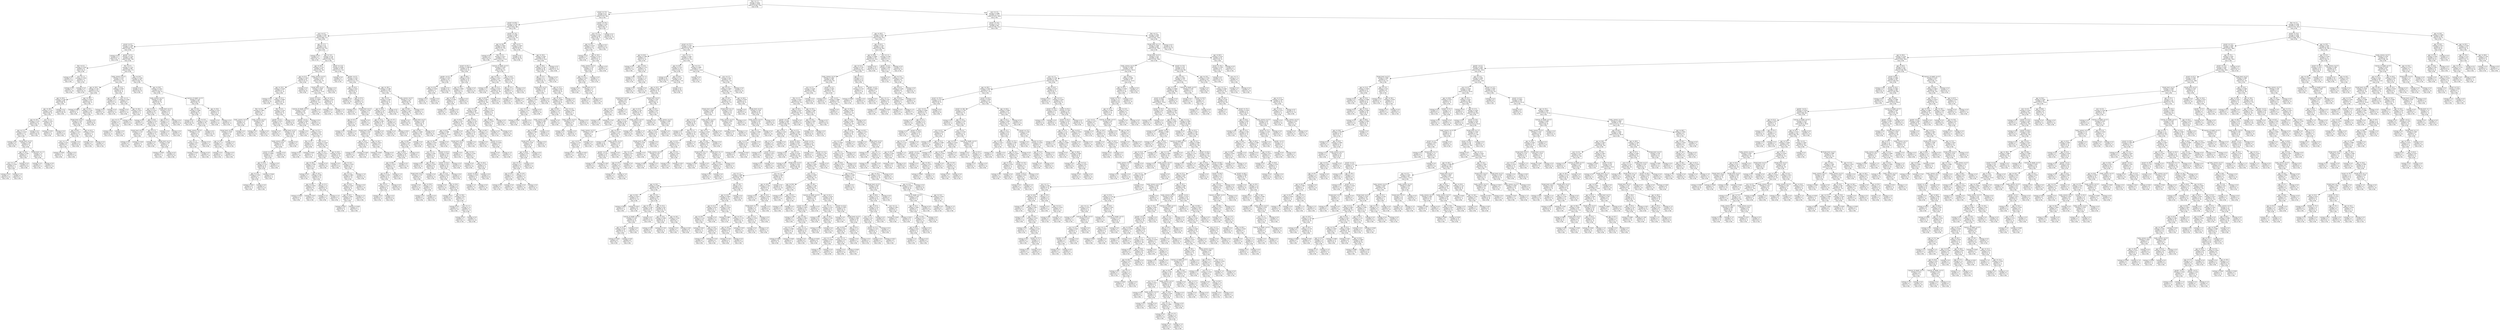 digraph Tree {
node [shape=box, fontname="helvetica"] ;
edge [fontname="helvetica"] ;
0 [label="flee <= 1.5\nentropy = 0.811\nsamples = 2930\nvalue = [2198, 732]\nclass = No"] ;
1 [label="armed <= 75.5\nentropy = 0.5\nsamples = 817\nvalue = [727, 90]\nclass = No"] ;
0 -> 1 [labeldistance=2.5, labelangle=45, headlabel="True"] ;
2 [label="armed <= 40.0\nentropy = 0.536\nsamples = 720\nvalue = [632, 88]\nclass = No"] ;
1 -> 2 ;
3 [label="race <= 4.5\nentropy = 0.467\nsamples = 533\nvalue = [480, 53]\nclass = No"] ;
2 -> 3 ;
4 [label="armed <= 0.5\nentropy = 0.348\nsamples = 307\nvalue = [287, 20]\nclass = No"] ;
3 -> 4 ;
5 [label="entropy = 0.0\nsamples = 1\nvalue = [0, 1]\nclass = Yes"] ;
4 -> 5 ;
6 [label="gender <= 0.5\nentropy = 0.336\nsamples = 306\nvalue = [287, 19]\nclass = No"] ;
4 -> 6 ;
7 [label="flee <= 0.5\nentropy = 0.918\nsamples = 6\nvalue = [4, 2]\nclass = No"] ;
6 -> 7 ;
8 [label="entropy = 0.0\nsamples = 3\nvalue = [3, 0]\nclass = No"] ;
7 -> 8 ;
9 [label="race <= 1.5\nentropy = 0.918\nsamples = 3\nvalue = [1, 2]\nclass = Yes"] ;
7 -> 9 ;
10 [label="entropy = 0.0\nsamples = 1\nvalue = [1, 0]\nclass = No"] ;
9 -> 10 ;
11 [label="entropy = 0.0\nsamples = 2\nvalue = [0, 2]\nclass = Yes"] ;
9 -> 11 ;
12 [label="flee <= 0.5\nentropy = 0.314\nsamples = 300\nvalue = [283, 17]\nclass = No"] ;
6 -> 12 ;
13 [label="body_camera <= 0.5\nentropy = 0.437\nsamples = 133\nvalue = [121, 12]\nclass = No"] ;
12 -> 13 ;
14 [label="age <= 38.5\nentropy = 0.38\nsamples = 122\nvalue = [113, 9]\nclass = No"] ;
13 -> 14 ;
15 [label="age <= 29.5\nentropy = 0.265\nsamples = 89\nvalue = [85, 4]\nclass = No"] ;
14 -> 15 ;
16 [label="age <= 28.5\nentropy = 0.353\nsamples = 60\nvalue = [56, 4]\nclass = No"] ;
15 -> 16 ;
17 [label="age <= 19.5\nentropy = 0.235\nsamples = 52\nvalue = [50, 2]\nclass = No"] ;
16 -> 17 ;
18 [label="age <= 17.5\nentropy = 0.619\nsamples = 13\nvalue = [11, 2]\nclass = No"] ;
17 -> 18 ;
19 [label="entropy = 0.0\nsamples = 4\nvalue = [4, 0]\nclass = No"] ;
18 -> 19 ;
20 [label="threat_level <= 0.5\nentropy = 0.764\nsamples = 9\nvalue = [7, 2]\nclass = No"] ;
18 -> 20 ;
21 [label="age <= 18.5\nentropy = 0.592\nsamples = 7\nvalue = [6, 1]\nclass = No"] ;
20 -> 21 ;
22 [label="race <= 1.5\nentropy = 0.918\nsamples = 3\nvalue = [2, 1]\nclass = No"] ;
21 -> 22 ;
23 [label="entropy = 0.0\nsamples = 1\nvalue = [1, 0]\nclass = No"] ;
22 -> 23 ;
24 [label="entropy = 1.0\nsamples = 2\nvalue = [1, 1]\nclass = No"] ;
22 -> 24 ;
25 [label="entropy = 0.0\nsamples = 4\nvalue = [4, 0]\nclass = No"] ;
21 -> 25 ;
26 [label="threat_level <= 1.5\nentropy = 1.0\nsamples = 2\nvalue = [1, 1]\nclass = No"] ;
20 -> 26 ;
27 [label="entropy = 0.0\nsamples = 1\nvalue = [0, 1]\nclass = Yes"] ;
26 -> 27 ;
28 [label="entropy = 0.0\nsamples = 1\nvalue = [1, 0]\nclass = No"] ;
26 -> 28 ;
29 [label="entropy = 0.0\nsamples = 39\nvalue = [39, 0]\nclass = No"] ;
17 -> 29 ;
30 [label="race <= 1.5\nentropy = 0.811\nsamples = 8\nvalue = [6, 2]\nclass = No"] ;
16 -> 30 ;
31 [label="entropy = 0.971\nsamples = 5\nvalue = [3, 2]\nclass = No"] ;
30 -> 31 ;
32 [label="entropy = 0.0\nsamples = 3\nvalue = [3, 0]\nclass = No"] ;
30 -> 32 ;
33 [label="entropy = 0.0\nsamples = 29\nvalue = [29, 0]\nclass = No"] ;
15 -> 33 ;
34 [label="age <= 39.5\nentropy = 0.614\nsamples = 33\nvalue = [28, 5]\nclass = No"] ;
14 -> 34 ;
35 [label="entropy = 0.985\nsamples = 7\nvalue = [4, 3]\nclass = No"] ;
34 -> 35 ;
36 [label="age <= 45.5\nentropy = 0.391\nsamples = 26\nvalue = [24, 2]\nclass = No"] ;
34 -> 36 ;
37 [label="threat_level <= 0.5\nentropy = 0.503\nsamples = 18\nvalue = [16, 2]\nclass = No"] ;
36 -> 37 ;
38 [label="age <= 40.5\nentropy = 0.353\nsamples = 15\nvalue = [14, 1]\nclass = No"] ;
37 -> 38 ;
39 [label="race <= 1.5\nentropy = 0.65\nsamples = 6\nvalue = [5, 1]\nclass = No"] ;
38 -> 39 ;
40 [label="entropy = 0.918\nsamples = 3\nvalue = [2, 1]\nclass = No"] ;
39 -> 40 ;
41 [label="entropy = 0.0\nsamples = 3\nvalue = [3, 0]\nclass = No"] ;
39 -> 41 ;
42 [label="entropy = 0.0\nsamples = 9\nvalue = [9, 0]\nclass = No"] ;
38 -> 42 ;
43 [label="age <= 43.5\nentropy = 0.918\nsamples = 3\nvalue = [2, 1]\nclass = No"] ;
37 -> 43 ;
44 [label="entropy = 0.0\nsamples = 2\nvalue = [2, 0]\nclass = No"] ;
43 -> 44 ;
45 [label="entropy = 0.0\nsamples = 1\nvalue = [0, 1]\nclass = Yes"] ;
43 -> 45 ;
46 [label="entropy = 0.0\nsamples = 8\nvalue = [8, 0]\nclass = No"] ;
36 -> 46 ;
47 [label="age <= 23.0\nentropy = 0.845\nsamples = 11\nvalue = [8, 3]\nclass = No"] ;
13 -> 47 ;
48 [label="age <= 20.0\nentropy = 1.0\nsamples = 4\nvalue = [2, 2]\nclass = No"] ;
47 -> 48 ;
49 [label="entropy = 0.0\nsamples = 2\nvalue = [2, 0]\nclass = No"] ;
48 -> 49 ;
50 [label="entropy = 0.0\nsamples = 2\nvalue = [0, 2]\nclass = Yes"] ;
48 -> 50 ;
51 [label="race <= 1.5\nentropy = 0.592\nsamples = 7\nvalue = [6, 1]\nclass = No"] ;
47 -> 51 ;
52 [label="entropy = 0.0\nsamples = 3\nvalue = [3, 0]\nclass = No"] ;
51 -> 52 ;
53 [label="age <= 28.5\nentropy = 0.811\nsamples = 4\nvalue = [3, 1]\nclass = No"] ;
51 -> 53 ;
54 [label="race <= 2.5\nentropy = 1.0\nsamples = 2\nvalue = [1, 1]\nclass = No"] ;
53 -> 54 ;
55 [label="entropy = 0.0\nsamples = 1\nvalue = [0, 1]\nclass = Yes"] ;
54 -> 55 ;
56 [label="entropy = 0.0\nsamples = 1\nvalue = [1, 0]\nclass = No"] ;
54 -> 56 ;
57 [label="entropy = 0.0\nsamples = 2\nvalue = [2, 0]\nclass = No"] ;
53 -> 57 ;
58 [label="age <= 24.5\nentropy = 0.194\nsamples = 167\nvalue = [162, 5]\nclass = No"] ;
12 -> 58 ;
59 [label="entropy = 0.0\nsamples = 54\nvalue = [54, 0]\nclass = No"] ;
58 -> 59 ;
60 [label="age <= 28.5\nentropy = 0.261\nsamples = 113\nvalue = [108, 5]\nclass = No"] ;
58 -> 60 ;
61 [label="body_camera <= 0.5\nentropy = 0.491\nsamples = 28\nvalue = [25, 3]\nclass = No"] ;
60 -> 61 ;
62 [label="age <= 25.5\nentropy = 0.414\nsamples = 24\nvalue = [22, 2]\nclass = No"] ;
61 -> 62 ;
63 [label="entropy = 0.0\nsamples = 7\nvalue = [7, 0]\nclass = No"] ;
62 -> 63 ;
64 [label="age <= 26.5\nentropy = 0.523\nsamples = 17\nvalue = [15, 2]\nclass = No"] ;
62 -> 64 ;
65 [label="threat_level <= 0.5\nentropy = 0.722\nsamples = 5\nvalue = [4, 1]\nclass = No"] ;
64 -> 65 ;
66 [label="entropy = 0.0\nsamples = 2\nvalue = [2, 0]\nclass = No"] ;
65 -> 66 ;
67 [label="entropy = 0.918\nsamples = 3\nvalue = [2, 1]\nclass = No"] ;
65 -> 67 ;
68 [label="age <= 27.5\nentropy = 0.414\nsamples = 12\nvalue = [11, 1]\nclass = No"] ;
64 -> 68 ;
69 [label="entropy = 0.0\nsamples = 5\nvalue = [5, 0]\nclass = No"] ;
68 -> 69 ;
70 [label="threat_level <= 0.5\nentropy = 0.592\nsamples = 7\nvalue = [6, 1]\nclass = No"] ;
68 -> 70 ;
71 [label="entropy = 0.918\nsamples = 3\nvalue = [2, 1]\nclass = No"] ;
70 -> 71 ;
72 [label="entropy = 0.0\nsamples = 4\nvalue = [4, 0]\nclass = No"] ;
70 -> 72 ;
73 [label="threat_level <= 0.5\nentropy = 0.811\nsamples = 4\nvalue = [3, 1]\nclass = No"] ;
61 -> 73 ;
74 [label="age <= 25.5\nentropy = 1.0\nsamples = 2\nvalue = [1, 1]\nclass = No"] ;
73 -> 74 ;
75 [label="entropy = 0.0\nsamples = 1\nvalue = [0, 1]\nclass = Yes"] ;
74 -> 75 ;
76 [label="entropy = 0.0\nsamples = 1\nvalue = [1, 0]\nclass = No"] ;
74 -> 76 ;
77 [label="entropy = 0.0\nsamples = 2\nvalue = [2, 0]\nclass = No"] ;
73 -> 77 ;
78 [label="manner_of_death <= 0.5\nentropy = 0.161\nsamples = 85\nvalue = [83, 2]\nclass = No"] ;
60 -> 78 ;
79 [label="age <= 34.5\nentropy = 0.096\nsamples = 81\nvalue = [80, 1]\nclass = No"] ;
78 -> 79 ;
80 [label="entropy = 0.0\nsamples = 43\nvalue = [43, 0]\nclass = No"] ;
79 -> 80 ;
81 [label="age <= 35.5\nentropy = 0.176\nsamples = 38\nvalue = [37, 1]\nclass = No"] ;
79 -> 81 ;
82 [label="body_camera <= 0.5\nentropy = 0.722\nsamples = 5\nvalue = [4, 1]\nclass = No"] ;
81 -> 82 ;
83 [label="race <= 1.5\nentropy = 0.811\nsamples = 4\nvalue = [3, 1]\nclass = No"] ;
82 -> 83 ;
84 [label="entropy = 0.918\nsamples = 3\nvalue = [2, 1]\nclass = No"] ;
83 -> 84 ;
85 [label="entropy = 0.0\nsamples = 1\nvalue = [1, 0]\nclass = No"] ;
83 -> 85 ;
86 [label="entropy = 0.0\nsamples = 1\nvalue = [1, 0]\nclass = No"] ;
82 -> 86 ;
87 [label="entropy = 0.0\nsamples = 33\nvalue = [33, 0]\nclass = No"] ;
81 -> 87 ;
88 [label="age <= 39.5\nentropy = 0.811\nsamples = 4\nvalue = [3, 1]\nclass = No"] ;
78 -> 88 ;
89 [label="entropy = 0.0\nsamples = 3\nvalue = [3, 0]\nclass = No"] ;
88 -> 89 ;
90 [label="entropy = 0.0\nsamples = 1\nvalue = [0, 1]\nclass = Yes"] ;
88 -> 90 ;
91 [label="age <= 17.5\nentropy = 0.6\nsamples = 226\nvalue = [193, 33]\nclass = No"] ;
3 -> 91 ;
92 [label="entropy = 0.0\nsamples = 2\nvalue = [0, 2]\nclass = Yes"] ;
91 -> 92 ;
93 [label="age <= 33.5\nentropy = 0.58\nsamples = 224\nvalue = [193, 31]\nclass = No"] ;
91 -> 93 ;
94 [label="age <= 26.5\nentropy = 0.722\nsamples = 95\nvalue = [76, 19]\nclass = No"] ;
93 -> 94 ;
95 [label="age <= 25.5\nentropy = 0.583\nsamples = 43\nvalue = [37, 6]\nclass = No"] ;
94 -> 95 ;
96 [label="age <= 19.5\nentropy = 0.639\nsamples = 37\nvalue = [31, 6]\nclass = No"] ;
95 -> 96 ;
97 [label="entropy = 0.0\nsamples = 4\nvalue = [4, 0]\nclass = No"] ;
96 -> 97 ;
98 [label="age <= 21.5\nentropy = 0.684\nsamples = 33\nvalue = [27, 6]\nclass = No"] ;
96 -> 98 ;
99 [label="flee <= 0.5\nentropy = 0.985\nsamples = 7\nvalue = [4, 3]\nclass = No"] ;
98 -> 99 ;
100 [label="body_camera <= 0.5\nentropy = 1.0\nsamples = 4\nvalue = [2, 2]\nclass = No"] ;
99 -> 100 ;
101 [label="threat_level <= 0.5\nentropy = 0.918\nsamples = 3\nvalue = [1, 2]\nclass = Yes"] ;
100 -> 101 ;
102 [label="age <= 20.5\nentropy = 1.0\nsamples = 2\nvalue = [1, 1]\nclass = No"] ;
101 -> 102 ;
103 [label="entropy = 0.0\nsamples = 1\nvalue = [0, 1]\nclass = Yes"] ;
102 -> 103 ;
104 [label="entropy = 0.0\nsamples = 1\nvalue = [1, 0]\nclass = No"] ;
102 -> 104 ;
105 [label="entropy = 0.0\nsamples = 1\nvalue = [0, 1]\nclass = Yes"] ;
101 -> 105 ;
106 [label="entropy = 0.0\nsamples = 1\nvalue = [1, 0]\nclass = No"] ;
100 -> 106 ;
107 [label="body_camera <= 0.5\nentropy = 0.918\nsamples = 3\nvalue = [2, 1]\nclass = No"] ;
99 -> 107 ;
108 [label="entropy = 0.0\nsamples = 2\nvalue = [2, 0]\nclass = No"] ;
107 -> 108 ;
109 [label="entropy = 0.0\nsamples = 1\nvalue = [0, 1]\nclass = Yes"] ;
107 -> 109 ;
110 [label="flee <= 0.5\nentropy = 0.516\nsamples = 26\nvalue = [23, 3]\nclass = No"] ;
98 -> 110 ;
111 [label="gender <= 0.5\nentropy = 0.672\nsamples = 17\nvalue = [14, 3]\nclass = No"] ;
110 -> 111 ;
112 [label="entropy = 0.0\nsamples = 1\nvalue = [0, 1]\nclass = Yes"] ;
111 -> 112 ;
113 [label="threat_level <= 0.5\nentropy = 0.544\nsamples = 16\nvalue = [14, 2]\nclass = No"] ;
111 -> 113 ;
114 [label="body_camera <= 0.5\nentropy = 0.619\nsamples = 13\nvalue = [11, 2]\nclass = No"] ;
113 -> 114 ;
115 [label="armed <= 32.0\nentropy = 0.684\nsamples = 11\nvalue = [9, 2]\nclass = No"] ;
114 -> 115 ;
116 [label="age <= 24.5\nentropy = 0.722\nsamples = 10\nvalue = [8, 2]\nclass = No"] ;
115 -> 116 ;
117 [label="age <= 23.5\nentropy = 0.592\nsamples = 7\nvalue = [6, 1]\nclass = No"] ;
116 -> 117 ;
118 [label="entropy = 0.811\nsamples = 4\nvalue = [3, 1]\nclass = No"] ;
117 -> 118 ;
119 [label="entropy = 0.0\nsamples = 3\nvalue = [3, 0]\nclass = No"] ;
117 -> 119 ;
120 [label="entropy = 0.918\nsamples = 3\nvalue = [2, 1]\nclass = No"] ;
116 -> 120 ;
121 [label="entropy = 0.0\nsamples = 1\nvalue = [1, 0]\nclass = No"] ;
115 -> 121 ;
122 [label="entropy = 0.0\nsamples = 2\nvalue = [2, 0]\nclass = No"] ;
114 -> 122 ;
123 [label="entropy = 0.0\nsamples = 3\nvalue = [3, 0]\nclass = No"] ;
113 -> 123 ;
124 [label="entropy = 0.0\nsamples = 9\nvalue = [9, 0]\nclass = No"] ;
110 -> 124 ;
125 [label="entropy = 0.0\nsamples = 6\nvalue = [6, 0]\nclass = No"] ;
95 -> 125 ;
126 [label="body_camera <= 0.5\nentropy = 0.811\nsamples = 52\nvalue = [39, 13]\nclass = No"] ;
94 -> 126 ;
127 [label="threat_level <= 0.5\nentropy = 0.859\nsamples = 46\nvalue = [33.0, 13.0]\nclass = No"] ;
126 -> 127 ;
128 [label="armed <= 32.0\nentropy = 0.909\nsamples = 37\nvalue = [25, 12]\nclass = No"] ;
127 -> 128 ;
129 [label="manner_of_death <= 0.5\nentropy = 0.918\nsamples = 36\nvalue = [24, 12]\nclass = No"] ;
128 -> 129 ;
130 [label="gender <= 0.5\nentropy = 0.928\nsamples = 35\nvalue = [23, 12]\nclass = No"] ;
129 -> 130 ;
131 [label="entropy = 0.0\nsamples = 1\nvalue = [1, 0]\nclass = No"] ;
130 -> 131 ;
132 [label="age <= 27.5\nentropy = 0.937\nsamples = 34\nvalue = [22, 12]\nclass = No"] ;
130 -> 132 ;
133 [label="flee <= 0.5\nentropy = 1.0\nsamples = 4\nvalue = [2, 2]\nclass = No"] ;
132 -> 133 ;
134 [label="entropy = 0.0\nsamples = 1\nvalue = [1, 0]\nclass = No"] ;
133 -> 134 ;
135 [label="entropy = 0.918\nsamples = 3\nvalue = [1, 2]\nclass = Yes"] ;
133 -> 135 ;
136 [label="flee <= 0.5\nentropy = 0.918\nsamples = 30\nvalue = [20, 10]\nclass = No"] ;
132 -> 136 ;
137 [label="age <= 32.5\nentropy = 0.971\nsamples = 15\nvalue = [9, 6]\nclass = No"] ;
136 -> 137 ;
138 [label="age <= 28.5\nentropy = 0.996\nsamples = 13\nvalue = [7, 6]\nclass = No"] ;
137 -> 138 ;
139 [label="entropy = 0.0\nsamples = 1\nvalue = [0, 1]\nclass = Yes"] ;
138 -> 139 ;
140 [label="age <= 30.5\nentropy = 0.98\nsamples = 12\nvalue = [7, 5]\nclass = No"] ;
138 -> 140 ;
141 [label="age <= 29.5\nentropy = 0.954\nsamples = 8\nvalue = [5, 3]\nclass = No"] ;
140 -> 141 ;
142 [label="entropy = 0.918\nsamples = 3\nvalue = [2, 1]\nclass = No"] ;
141 -> 142 ;
143 [label="entropy = 0.971\nsamples = 5\nvalue = [3, 2]\nclass = No"] ;
141 -> 143 ;
144 [label="age <= 31.5\nentropy = 1.0\nsamples = 4\nvalue = [2, 2]\nclass = No"] ;
140 -> 144 ;
145 [label="entropy = 1.0\nsamples = 2\nvalue = [1, 1]\nclass = No"] ;
144 -> 145 ;
146 [label="entropy = 1.0\nsamples = 2\nvalue = [1, 1]\nclass = No"] ;
144 -> 146 ;
147 [label="entropy = 0.0\nsamples = 2\nvalue = [2, 0]\nclass = No"] ;
137 -> 147 ;
148 [label="age <= 28.5\nentropy = 0.837\nsamples = 15\nvalue = [11, 4]\nclass = No"] ;
136 -> 148 ;
149 [label="entropy = 0.0\nsamples = 3\nvalue = [3, 0]\nclass = No"] ;
148 -> 149 ;
150 [label="age <= 32.5\nentropy = 0.918\nsamples = 12\nvalue = [8, 4]\nclass = No"] ;
148 -> 150 ;
151 [label="age <= 31.5\nentropy = 0.881\nsamples = 10\nvalue = [7, 3]\nclass = No"] ;
150 -> 151 ;
152 [label="age <= 30.5\nentropy = 0.918\nsamples = 9\nvalue = [6, 3]\nclass = No"] ;
151 -> 152 ;
153 [label="age <= 29.5\nentropy = 0.863\nsamples = 7\nvalue = [5, 2]\nclass = No"] ;
152 -> 153 ;
154 [label="entropy = 0.811\nsamples = 4\nvalue = [3, 1]\nclass = No"] ;
153 -> 154 ;
155 [label="entropy = 0.918\nsamples = 3\nvalue = [2, 1]\nclass = No"] ;
153 -> 155 ;
156 [label="entropy = 1.0\nsamples = 2\nvalue = [1, 1]\nclass = No"] ;
152 -> 156 ;
157 [label="entropy = 0.0\nsamples = 1\nvalue = [1, 0]\nclass = No"] ;
151 -> 157 ;
158 [label="entropy = 1.0\nsamples = 2\nvalue = [1, 1]\nclass = No"] ;
150 -> 158 ;
159 [label="entropy = 0.0\nsamples = 1\nvalue = [1, 0]\nclass = No"] ;
129 -> 159 ;
160 [label="entropy = 0.0\nsamples = 1\nvalue = [1, 0]\nclass = No"] ;
128 -> 160 ;
161 [label="age <= 32.5\nentropy = 0.503\nsamples = 9\nvalue = [8, 1]\nclass = No"] ;
127 -> 161 ;
162 [label="entropy = 0.0\nsamples = 7\nvalue = [7, 0]\nclass = No"] ;
161 -> 162 ;
163 [label="entropy = 1.0\nsamples = 2\nvalue = [1, 1]\nclass = No"] ;
161 -> 163 ;
164 [label="entropy = 0.0\nsamples = 6\nvalue = [6, 0]\nclass = No"] ;
126 -> 164 ;
165 [label="armed <= 13.0\nentropy = 0.446\nsamples = 129\nvalue = [117, 12]\nclass = No"] ;
93 -> 165 ;
166 [label="entropy = 0.0\nsamples = 1\nvalue = [0, 1]\nclass = Yes"] ;
165 -> 166 ;
167 [label="gender <= 0.5\nentropy = 0.423\nsamples = 128\nvalue = [117, 11]\nclass = No"] ;
165 -> 167 ;
168 [label="age <= 43.0\nentropy = 0.811\nsamples = 8\nvalue = [6, 2]\nclass = No"] ;
167 -> 168 ;
169 [label="entropy = 0.0\nsamples = 4\nvalue = [4, 0]\nclass = No"] ;
168 -> 169 ;
170 [label="age <= 47.0\nentropy = 1.0\nsamples = 4\nvalue = [2, 2]\nclass = No"] ;
168 -> 170 ;
171 [label="entropy = 0.0\nsamples = 1\nvalue = [0, 1]\nclass = Yes"] ;
170 -> 171 ;
172 [label="threat_level <= 0.5\nentropy = 0.918\nsamples = 3\nvalue = [2, 1]\nclass = No"] ;
170 -> 172 ;
173 [label="age <= 52.5\nentropy = 1.0\nsamples = 2\nvalue = [1, 1]\nclass = No"] ;
172 -> 173 ;
174 [label="entropy = 0.0\nsamples = 1\nvalue = [0, 1]\nclass = Yes"] ;
173 -> 174 ;
175 [label="entropy = 0.0\nsamples = 1\nvalue = [1, 0]\nclass = No"] ;
173 -> 175 ;
176 [label="entropy = 0.0\nsamples = 1\nvalue = [1, 0]\nclass = No"] ;
172 -> 176 ;
177 [label="age <= 38.5\nentropy = 0.384\nsamples = 120\nvalue = [111, 9]\nclass = No"] ;
167 -> 177 ;
178 [label="flee <= 0.5\nentropy = 0.592\nsamples = 35\nvalue = [30, 5]\nclass = No"] ;
177 -> 178 ;
179 [label="age <= 36.5\nentropy = 0.722\nsamples = 25\nvalue = [20, 5]\nclass = No"] ;
178 -> 179 ;
180 [label="age <= 35.5\nentropy = 0.485\nsamples = 19\nvalue = [17, 2]\nclass = No"] ;
179 -> 180 ;
181 [label="threat_level <= 0.5\nentropy = 0.567\nsamples = 15\nvalue = [13, 2]\nclass = No"] ;
180 -> 181 ;
182 [label="age <= 34.5\nentropy = 0.439\nsamples = 11\nvalue = [10, 1]\nclass = No"] ;
181 -> 182 ;
183 [label="entropy = 0.0\nsamples = 3\nvalue = [3, 0]\nclass = No"] ;
182 -> 183 ;
184 [label="entropy = 0.544\nsamples = 8\nvalue = [7, 1]\nclass = No"] ;
182 -> 184 ;
185 [label="age <= 34.5\nentropy = 0.811\nsamples = 4\nvalue = [3, 1]\nclass = No"] ;
181 -> 185 ;
186 [label="entropy = 0.918\nsamples = 3\nvalue = [2, 1]\nclass = No"] ;
185 -> 186 ;
187 [label="entropy = 0.0\nsamples = 1\nvalue = [1, 0]\nclass = No"] ;
185 -> 187 ;
188 [label="entropy = 0.0\nsamples = 4\nvalue = [4, 0]\nclass = No"] ;
180 -> 188 ;
189 [label="age <= 37.5\nentropy = 1.0\nsamples = 6\nvalue = [3, 3]\nclass = No"] ;
179 -> 189 ;
190 [label="entropy = 0.0\nsamples = 2\nvalue = [0, 2]\nclass = Yes"] ;
189 -> 190 ;
191 [label="entropy = 0.811\nsamples = 4\nvalue = [3, 1]\nclass = No"] ;
189 -> 191 ;
192 [label="entropy = 0.0\nsamples = 10\nvalue = [10, 0]\nclass = No"] ;
178 -> 192 ;
193 [label="body_camera <= 0.5\nentropy = 0.274\nsamples = 85\nvalue = [81, 4]\nclass = No"] ;
177 -> 193 ;
194 [label="age <= 46.5\nentropy = 0.222\nsamples = 84\nvalue = [81, 3]\nclass = No"] ;
193 -> 194 ;
195 [label="entropy = 0.0\nsamples = 45\nvalue = [45, 0]\nclass = No"] ;
194 -> 195 ;
196 [label="threat_level <= 0.5\nentropy = 0.391\nsamples = 39\nvalue = [36, 3]\nclass = No"] ;
194 -> 196 ;
197 [label="age <= 58.5\nentropy = 0.469\nsamples = 30\nvalue = [27, 3]\nclass = No"] ;
196 -> 197 ;
198 [label="age <= 56.5\nentropy = 0.529\nsamples = 25\nvalue = [22, 3]\nclass = No"] ;
197 -> 198 ;
199 [label="age <= 49.5\nentropy = 0.414\nsamples = 24\nvalue = [22, 2]\nclass = No"] ;
198 -> 199 ;
200 [label="age <= 48.5\nentropy = 0.619\nsamples = 13\nvalue = [11, 2]\nclass = No"] ;
199 -> 200 ;
201 [label="age <= 47.5\nentropy = 0.439\nsamples = 11\nvalue = [10, 1]\nclass = No"] ;
200 -> 201 ;
202 [label="flee <= 0.5\nentropy = 0.722\nsamples = 5\nvalue = [4, 1]\nclass = No"] ;
201 -> 202 ;
203 [label="entropy = 0.0\nsamples = 1\nvalue = [0, 1]\nclass = Yes"] ;
202 -> 203 ;
204 [label="entropy = 0.0\nsamples = 4\nvalue = [4, 0]\nclass = No"] ;
202 -> 204 ;
205 [label="entropy = 0.0\nsamples = 6\nvalue = [6, 0]\nclass = No"] ;
201 -> 205 ;
206 [label="entropy = 1.0\nsamples = 2\nvalue = [1, 1]\nclass = No"] ;
200 -> 206 ;
207 [label="entropy = 0.0\nsamples = 11\nvalue = [11, 0]\nclass = No"] ;
199 -> 207 ;
208 [label="entropy = 0.0\nsamples = 1\nvalue = [0, 1]\nclass = Yes"] ;
198 -> 208 ;
209 [label="entropy = 0.0\nsamples = 5\nvalue = [5, 0]\nclass = No"] ;
197 -> 209 ;
210 [label="entropy = 0.0\nsamples = 9\nvalue = [9, 0]\nclass = No"] ;
196 -> 210 ;
211 [label="entropy = 0.0\nsamples = 1\nvalue = [0, 1]\nclass = Yes"] ;
193 -> 211 ;
212 [label="armed <= 74.5\nentropy = 0.696\nsamples = 187\nvalue = [152, 35]\nclass = No"] ;
2 -> 212 ;
213 [label="age <= 18.5\nentropy = 0.841\nsamples = 100\nvalue = [73, 27]\nclass = No"] ;
212 -> 213 ;
214 [label="entropy = 0.0\nsamples = 8\nvalue = [8, 0]\nclass = No"] ;
213 -> 214 ;
215 [label="flee <= 0.5\nentropy = 0.873\nsamples = 92\nvalue = [65.0, 27.0]\nclass = No"] ;
213 -> 215 ;
216 [label="armed <= 45.5\nentropy = 0.684\nsamples = 33\nvalue = [27, 6]\nclass = No"] ;
215 -> 216 ;
217 [label="gender <= 0.5\nentropy = 0.297\nsamples = 19\nvalue = [18, 1]\nclass = No"] ;
216 -> 217 ;
218 [label="age <= 32.0\nentropy = 0.918\nsamples = 3\nvalue = [2, 1]\nclass = No"] ;
217 -> 218 ;
219 [label="entropy = 0.0\nsamples = 1\nvalue = [0, 1]\nclass = Yes"] ;
218 -> 219 ;
220 [label="entropy = 0.0\nsamples = 2\nvalue = [2, 0]\nclass = No"] ;
218 -> 220 ;
221 [label="entropy = 0.0\nsamples = 16\nvalue = [16, 0]\nclass = No"] ;
217 -> 221 ;
222 [label="age <= 48.5\nentropy = 0.94\nsamples = 14\nvalue = [9, 5]\nclass = No"] ;
216 -> 222 ;
223 [label="age <= 35.0\nentropy = 0.994\nsamples = 11\nvalue = [6, 5]\nclass = No"] ;
222 -> 223 ;
224 [label="age <= 21.0\nentropy = 0.592\nsamples = 7\nvalue = [6, 1]\nclass = No"] ;
223 -> 224 ;
225 [label="entropy = 0.0\nsamples = 1\nvalue = [0, 1]\nclass = Yes"] ;
224 -> 225 ;
226 [label="entropy = 0.0\nsamples = 6\nvalue = [6, 0]\nclass = No"] ;
224 -> 226 ;
227 [label="entropy = 0.0\nsamples = 4\nvalue = [0, 4]\nclass = Yes"] ;
223 -> 227 ;
228 [label="entropy = 0.0\nsamples = 3\nvalue = [3, 0]\nclass = No"] ;
222 -> 228 ;
229 [label="manner_of_death <= 0.5\nentropy = 0.939\nsamples = 59\nvalue = [38, 21]\nclass = No"] ;
215 -> 229 ;
230 [label="age <= 21.0\nentropy = 0.912\nsamples = 55\nvalue = [37, 18]\nclass = No"] ;
229 -> 230 ;
231 [label="entropy = 0.0\nsamples = 3\nvalue = [3, 0]\nclass = No"] ;
230 -> 231 ;
232 [label="age <= 51.0\nentropy = 0.931\nsamples = 52\nvalue = [34, 18]\nclass = No"] ;
230 -> 232 ;
233 [label="age <= 45.5\nentropy = 0.943\nsamples = 50\nvalue = [32, 18]\nclass = No"] ;
232 -> 233 ;
234 [label="race <= 4.0\nentropy = 0.902\nsamples = 44\nvalue = [30.0, 14.0]\nclass = No"] ;
233 -> 234 ;
235 [label="age <= 44.5\nentropy = 0.971\nsamples = 25\nvalue = [15, 10]\nclass = No"] ;
234 -> 235 ;
236 [label="age <= 42.0\nentropy = 0.988\nsamples = 23\nvalue = [13.0, 10.0]\nclass = No"] ;
235 -> 236 ;
237 [label="age <= 30.5\nentropy = 0.976\nsamples = 22\nvalue = [13, 9]\nclass = No"] ;
236 -> 237 ;
238 [label="race <= 1.5\nentropy = 0.991\nsamples = 9\nvalue = [4, 5]\nclass = Yes"] ;
237 -> 238 ;
239 [label="entropy = 0.0\nsamples = 3\nvalue = [0, 3]\nclass = Yes"] ;
238 -> 239 ;
240 [label="age <= 28.5\nentropy = 0.918\nsamples = 6\nvalue = [4, 2]\nclass = No"] ;
238 -> 240 ;
241 [label="threat_level <= 0.5\nentropy = 0.722\nsamples = 5\nvalue = [4, 1]\nclass = No"] ;
240 -> 241 ;
242 [label="entropy = 0.0\nsamples = 3\nvalue = [3, 0]\nclass = No"] ;
241 -> 242 ;
243 [label="age <= 24.0\nentropy = 1.0\nsamples = 2\nvalue = [1, 1]\nclass = No"] ;
241 -> 243 ;
244 [label="entropy = 0.0\nsamples = 1\nvalue = [1, 0]\nclass = No"] ;
243 -> 244 ;
245 [label="entropy = 0.0\nsamples = 1\nvalue = [0, 1]\nclass = Yes"] ;
243 -> 245 ;
246 [label="entropy = 0.0\nsamples = 1\nvalue = [0, 1]\nclass = Yes"] ;
240 -> 246 ;
247 [label="armed <= 67.5\nentropy = 0.89\nsamples = 13\nvalue = [9, 4]\nclass = No"] ;
237 -> 247 ;
248 [label="armed <= 52.5\nentropy = 0.971\nsamples = 10\nvalue = [6, 4]\nclass = No"] ;
247 -> 248 ;
249 [label="age <= 33.0\nentropy = 0.918\nsamples = 9\nvalue = [6, 3]\nclass = No"] ;
248 -> 249 ;
250 [label="entropy = 0.0\nsamples = 3\nvalue = [3, 0]\nclass = No"] ;
249 -> 250 ;
251 [label="age <= 36.0\nentropy = 1.0\nsamples = 6\nvalue = [3, 3]\nclass = No"] ;
249 -> 251 ;
252 [label="entropy = 0.0\nsamples = 2\nvalue = [0, 2]\nclass = Yes"] ;
251 -> 252 ;
253 [label="age <= 39.0\nentropy = 0.811\nsamples = 4\nvalue = [3, 1]\nclass = No"] ;
251 -> 253 ;
254 [label="entropy = 0.0\nsamples = 2\nvalue = [2, 0]\nclass = No"] ;
253 -> 254 ;
255 [label="race <= 1.5\nentropy = 1.0\nsamples = 2\nvalue = [1, 1]\nclass = No"] ;
253 -> 255 ;
256 [label="entropy = 0.0\nsamples = 1\nvalue = [0, 1]\nclass = Yes"] ;
255 -> 256 ;
257 [label="entropy = 0.0\nsamples = 1\nvalue = [1, 0]\nclass = No"] ;
255 -> 257 ;
258 [label="entropy = 0.0\nsamples = 1\nvalue = [0, 1]\nclass = Yes"] ;
248 -> 258 ;
259 [label="entropy = 0.0\nsamples = 3\nvalue = [3, 0]\nclass = No"] ;
247 -> 259 ;
260 [label="entropy = 0.0\nsamples = 1\nvalue = [0, 1]\nclass = Yes"] ;
236 -> 260 ;
261 [label="entropy = 0.0\nsamples = 2\nvalue = [2, 0]\nclass = No"] ;
235 -> 261 ;
262 [label="age <= 42.5\nentropy = 0.742\nsamples = 19\nvalue = [15, 4]\nclass = No"] ;
234 -> 262 ;
263 [label="age <= 29.5\nentropy = 0.567\nsamples = 15\nvalue = [13, 2]\nclass = No"] ;
262 -> 263 ;
264 [label="threat_level <= 0.5\nentropy = 0.811\nsamples = 8\nvalue = [6, 2]\nclass = No"] ;
263 -> 264 ;
265 [label="entropy = 0.0\nsamples = 1\nvalue = [0, 1]\nclass = Yes"] ;
264 -> 265 ;
266 [label="age <= 25.5\nentropy = 0.592\nsamples = 7\nvalue = [6, 1]\nclass = No"] ;
264 -> 266 ;
267 [label="entropy = 0.0\nsamples = 2\nvalue = [2, 0]\nclass = No"] ;
266 -> 267 ;
268 [label="age <= 26.5\nentropy = 0.722\nsamples = 5\nvalue = [4, 1]\nclass = No"] ;
266 -> 268 ;
269 [label="armed <= 44.0\nentropy = 0.918\nsamples = 3\nvalue = [2, 1]\nclass = No"] ;
268 -> 269 ;
270 [label="entropy = 1.0\nsamples = 2\nvalue = [1, 1]\nclass = No"] ;
269 -> 270 ;
271 [label="entropy = 0.0\nsamples = 1\nvalue = [1, 0]\nclass = No"] ;
269 -> 271 ;
272 [label="entropy = 0.0\nsamples = 2\nvalue = [2, 0]\nclass = No"] ;
268 -> 272 ;
273 [label="entropy = 0.0\nsamples = 7\nvalue = [7, 0]\nclass = No"] ;
263 -> 273 ;
274 [label="age <= 44.5\nentropy = 1.0\nsamples = 4\nvalue = [2, 2]\nclass = No"] ;
262 -> 274 ;
275 [label="entropy = 0.0\nsamples = 1\nvalue = [0, 1]\nclass = Yes"] ;
274 -> 275 ;
276 [label="armed <= 57.5\nentropy = 0.918\nsamples = 3\nvalue = [2, 1]\nclass = No"] ;
274 -> 276 ;
277 [label="entropy = 0.0\nsamples = 1\nvalue = [1, 0]\nclass = No"] ;
276 -> 277 ;
278 [label="entropy = 1.0\nsamples = 2\nvalue = [1, 1]\nclass = No"] ;
276 -> 278 ;
279 [label="race <= 1.5\nentropy = 0.918\nsamples = 6\nvalue = [2, 4]\nclass = Yes"] ;
233 -> 279 ;
280 [label="age <= 48.0\nentropy = 0.918\nsamples = 3\nvalue = [2, 1]\nclass = No"] ;
279 -> 280 ;
281 [label="entropy = 0.0\nsamples = 1\nvalue = [0, 1]\nclass = Yes"] ;
280 -> 281 ;
282 [label="entropy = 0.0\nsamples = 2\nvalue = [2, 0]\nclass = No"] ;
280 -> 282 ;
283 [label="entropy = 0.0\nsamples = 3\nvalue = [0, 3]\nclass = Yes"] ;
279 -> 283 ;
284 [label="entropy = 0.0\nsamples = 2\nvalue = [2, 0]\nclass = No"] ;
232 -> 284 ;
285 [label="age <= 34.5\nentropy = 0.811\nsamples = 4\nvalue = [1, 3]\nclass = Yes"] ;
229 -> 285 ;
286 [label="age <= 32.5\nentropy = 1.0\nsamples = 2\nvalue = [1, 1]\nclass = No"] ;
285 -> 286 ;
287 [label="entropy = 0.0\nsamples = 1\nvalue = [0, 1]\nclass = Yes"] ;
286 -> 287 ;
288 [label="entropy = 0.0\nsamples = 1\nvalue = [1, 0]\nclass = No"] ;
286 -> 288 ;
289 [label="entropy = 0.0\nsamples = 2\nvalue = [0, 2]\nclass = Yes"] ;
285 -> 289 ;
290 [label="flee <= 0.5\nentropy = 0.443\nsamples = 87\nvalue = [79, 8]\nclass = No"] ;
212 -> 290 ;
291 [label="entropy = 0.0\nsamples = 38\nvalue = [38, 0]\nclass = No"] ;
290 -> 291 ;
292 [label="age <= 39.5\nentropy = 0.642\nsamples = 49\nvalue = [41.0, 8.0]\nclass = No"] ;
290 -> 292 ;
293 [label="age <= 38.5\nentropy = 0.742\nsamples = 38\nvalue = [30, 8]\nclass = No"] ;
292 -> 293 ;
294 [label="age <= 23.5\nentropy = 0.7\nsamples = 37\nvalue = [30, 7]\nclass = No"] ;
293 -> 294 ;
295 [label="threat_level <= 0.5\nentropy = 0.391\nsamples = 13\nvalue = [12, 1]\nclass = No"] ;
294 -> 295 ;
296 [label="age <= 21.0\nentropy = 0.592\nsamples = 7\nvalue = [6, 1]\nclass = No"] ;
295 -> 296 ;
297 [label="race <= 2.5\nentropy = 0.722\nsamples = 5\nvalue = [4, 1]\nclass = No"] ;
296 -> 297 ;
298 [label="entropy = 0.918\nsamples = 3\nvalue = [2, 1]\nclass = No"] ;
297 -> 298 ;
299 [label="entropy = 0.0\nsamples = 2\nvalue = [2, 0]\nclass = No"] ;
297 -> 299 ;
300 [label="entropy = 0.0\nsamples = 2\nvalue = [2, 0]\nclass = No"] ;
296 -> 300 ;
301 [label="entropy = 0.0\nsamples = 6\nvalue = [6, 0]\nclass = No"] ;
295 -> 301 ;
302 [label="age <= 37.5\nentropy = 0.811\nsamples = 24\nvalue = [18, 6]\nclass = No"] ;
294 -> 302 ;
303 [label="age <= 34.5\nentropy = 0.845\nsamples = 22\nvalue = [16, 6]\nclass = No"] ;
302 -> 303 ;
304 [label="age <= 30.5\nentropy = 0.722\nsamples = 15\nvalue = [12, 3]\nclass = No"] ;
303 -> 304 ;
305 [label="body_camera <= 0.5\nentropy = 0.881\nsamples = 10\nvalue = [7, 3]\nclass = No"] ;
304 -> 305 ;
306 [label="age <= 28.5\nentropy = 0.985\nsamples = 7\nvalue = [4, 3]\nclass = No"] ;
305 -> 306 ;
307 [label="threat_level <= 1.5\nentropy = 0.918\nsamples = 6\nvalue = [4, 2]\nclass = No"] ;
306 -> 307 ;
308 [label="age <= 26.0\nentropy = 0.971\nsamples = 5\nvalue = [3, 2]\nclass = No"] ;
307 -> 308 ;
309 [label="race <= 3.0\nentropy = 1.0\nsamples = 4\nvalue = [2, 2]\nclass = No"] ;
308 -> 309 ;
310 [label="age <= 24.5\nentropy = 1.0\nsamples = 2\nvalue = [1, 1]\nclass = No"] ;
309 -> 310 ;
311 [label="entropy = 0.0\nsamples = 1\nvalue = [0, 1]\nclass = Yes"] ;
310 -> 311 ;
312 [label="entropy = 0.0\nsamples = 1\nvalue = [1, 0]\nclass = No"] ;
310 -> 312 ;
313 [label="age <= 24.5\nentropy = 1.0\nsamples = 2\nvalue = [1, 1]\nclass = No"] ;
309 -> 313 ;
314 [label="entropy = 0.0\nsamples = 1\nvalue = [1, 0]\nclass = No"] ;
313 -> 314 ;
315 [label="entropy = 0.0\nsamples = 1\nvalue = [0, 1]\nclass = Yes"] ;
313 -> 315 ;
316 [label="entropy = 0.0\nsamples = 1\nvalue = [1, 0]\nclass = No"] ;
308 -> 316 ;
317 [label="entropy = 0.0\nsamples = 1\nvalue = [1, 0]\nclass = No"] ;
307 -> 317 ;
318 [label="entropy = 0.0\nsamples = 1\nvalue = [0, 1]\nclass = Yes"] ;
306 -> 318 ;
319 [label="entropy = 0.0\nsamples = 3\nvalue = [3, 0]\nclass = No"] ;
305 -> 319 ;
320 [label="entropy = 0.0\nsamples = 5\nvalue = [5, 0]\nclass = No"] ;
304 -> 320 ;
321 [label="race <= 2.0\nentropy = 0.985\nsamples = 7\nvalue = [4, 3]\nclass = No"] ;
303 -> 321 ;
322 [label="body_camera <= 0.5\nentropy = 0.722\nsamples = 5\nvalue = [4, 1]\nclass = No"] ;
321 -> 322 ;
323 [label="entropy = 0.0\nsamples = 4\nvalue = [4, 0]\nclass = No"] ;
322 -> 323 ;
324 [label="entropy = 0.0\nsamples = 1\nvalue = [0, 1]\nclass = Yes"] ;
322 -> 324 ;
325 [label="entropy = 0.0\nsamples = 2\nvalue = [0, 2]\nclass = Yes"] ;
321 -> 325 ;
326 [label="entropy = 0.0\nsamples = 2\nvalue = [2, 0]\nclass = No"] ;
302 -> 326 ;
327 [label="entropy = 0.0\nsamples = 1\nvalue = [0, 1]\nclass = Yes"] ;
293 -> 327 ;
328 [label="entropy = 0.0\nsamples = 11\nvalue = [11, 0]\nclass = No"] ;
292 -> 328 ;
329 [label="armed <= 76.5\nentropy = 0.145\nsamples = 97\nvalue = [95, 2]\nclass = No"] ;
1 -> 329 ;
330 [label="race <= 2.5\nentropy = 0.258\nsamples = 46\nvalue = [44, 2]\nclass = No"] ;
329 -> 330 ;
331 [label="age <= 23.5\nentropy = 0.414\nsamples = 24\nvalue = [22, 2]\nclass = No"] ;
330 -> 331 ;
332 [label="entropy = 0.0\nsamples = 7\nvalue = [7, 0]\nclass = No"] ;
331 -> 332 ;
333 [label="age <= 34.5\nentropy = 0.523\nsamples = 17\nvalue = [15, 2]\nclass = No"] ;
331 -> 333 ;
334 [label="body_camera <= 0.5\nentropy = 0.722\nsamples = 10\nvalue = [8, 2]\nclass = No"] ;
333 -> 334 ;
335 [label="age <= 33.5\nentropy = 0.503\nsamples = 9\nvalue = [8, 1]\nclass = No"] ;
334 -> 335 ;
336 [label="entropy = 0.0\nsamples = 7\nvalue = [7, 0]\nclass = No"] ;
335 -> 336 ;
337 [label="threat_level <= 1.5\nentropy = 1.0\nsamples = 2\nvalue = [1, 1]\nclass = No"] ;
335 -> 337 ;
338 [label="entropy = 0.0\nsamples = 1\nvalue = [0, 1]\nclass = Yes"] ;
337 -> 338 ;
339 [label="entropy = 0.0\nsamples = 1\nvalue = [1, 0]\nclass = No"] ;
337 -> 339 ;
340 [label="entropy = 0.0\nsamples = 1\nvalue = [0, 1]\nclass = Yes"] ;
334 -> 340 ;
341 [label="entropy = 0.0\nsamples = 7\nvalue = [7, 0]\nclass = No"] ;
333 -> 341 ;
342 [label="entropy = 0.0\nsamples = 22\nvalue = [22, 0]\nclass = No"] ;
330 -> 342 ;
343 [label="entropy = 0.0\nsamples = 51\nvalue = [51, 0]\nclass = No"] ;
329 -> 343 ;
344 [label="race <= 3.5\nentropy = 0.886\nsamples = 2113\nvalue = [1471, 642]\nclass = No"] ;
0 -> 344 [labeldistance=2.5, labelangle=-45, headlabel="False"] ;
345 [label="armed <= 33.5\nentropy = 0.775\nsamples = 967\nvalue = [746, 221]\nclass = No"] ;
344 -> 345 ;
346 [label="age <= 28.5\nentropy = 0.651\nsamples = 545\nvalue = [454, 91]\nclass = No"] ;
345 -> 346 ;
347 [label="armed <= 27.0\nentropy = 0.542\nsamples = 201\nvalue = [176, 25]\nclass = No"] ;
346 -> 347 ;
348 [label="age <= 20.5\nentropy = 0.985\nsamples = 7\nvalue = [3, 4]\nclass = Yes"] ;
347 -> 348 ;
349 [label="entropy = 0.0\nsamples = 2\nvalue = [2, 0]\nclass = No"] ;
348 -> 349 ;
350 [label="age <= 24.5\nentropy = 0.722\nsamples = 5\nvalue = [1, 4]\nclass = Yes"] ;
348 -> 350 ;
351 [label="entropy = 0.0\nsamples = 3\nvalue = [0, 3]\nclass = Yes"] ;
350 -> 351 ;
352 [label="armed <= 7.5\nentropy = 1.0\nsamples = 2\nvalue = [1, 1]\nclass = No"] ;
350 -> 352 ;
353 [label="entropy = 0.0\nsamples = 1\nvalue = [0, 1]\nclass = Yes"] ;
352 -> 353 ;
354 [label="entropy = 0.0\nsamples = 1\nvalue = [1, 0]\nclass = No"] ;
352 -> 354 ;
355 [label="race <= 1.5\nentropy = 0.495\nsamples = 194\nvalue = [173, 21]\nclass = No"] ;
347 -> 355 ;
356 [label="age <= 18.5\nentropy = 0.327\nsamples = 117\nvalue = [110, 7]\nclass = No"] ;
355 -> 356 ;
357 [label="entropy = 0.0\nsamples = 20\nvalue = [20, 0]\nclass = No"] ;
356 -> 357 ;
358 [label="age <= 26.5\nentropy = 0.374\nsamples = 97\nvalue = [90.0, 7.0]\nclass = No"] ;
356 -> 358 ;
359 [label="age <= 20.5\nentropy = 0.432\nsamples = 79\nvalue = [72, 7]\nclass = No"] ;
358 -> 359 ;
360 [label="threat_level <= 0.5\nentropy = 0.811\nsamples = 8\nvalue = [6, 2]\nclass = No"] ;
359 -> 360 ;
361 [label="age <= 19.5\nentropy = 0.65\nsamples = 6\nvalue = [5, 1]\nclass = No"] ;
360 -> 361 ;
362 [label="entropy = 0.0\nsamples = 1\nvalue = [1, 0]\nclass = No"] ;
361 -> 362 ;
363 [label="entropy = 0.722\nsamples = 5\nvalue = [4, 1]\nclass = No"] ;
361 -> 363 ;
364 [label="entropy = 1.0\nsamples = 2\nvalue = [1, 1]\nclass = No"] ;
360 -> 364 ;
365 [label="threat_level <= 0.5\nentropy = 0.367\nsamples = 71\nvalue = [66, 5]\nclass = No"] ;
359 -> 365 ;
366 [label="age <= 25.5\nentropy = 0.301\nsamples = 56\nvalue = [53, 3]\nclass = No"] ;
365 -> 366 ;
367 [label="age <= 21.5\nentropy = 0.242\nsamples = 50\nvalue = [48, 2]\nclass = No"] ;
366 -> 367 ;
368 [label="body_camera <= 0.5\nentropy = 0.592\nsamples = 7\nvalue = [6, 1]\nclass = No"] ;
367 -> 368 ;
369 [label="race <= 0.5\nentropy = 0.722\nsamples = 5\nvalue = [4, 1]\nclass = No"] ;
368 -> 369 ;
370 [label="entropy = 0.0\nsamples = 1\nvalue = [1, 0]\nclass = No"] ;
369 -> 370 ;
371 [label="entropy = 0.811\nsamples = 4\nvalue = [3, 1]\nclass = No"] ;
369 -> 371 ;
372 [label="entropy = 0.0\nsamples = 2\nvalue = [2, 0]\nclass = No"] ;
368 -> 372 ;
373 [label="age <= 24.5\nentropy = 0.159\nsamples = 43\nvalue = [42, 1]\nclass = No"] ;
367 -> 373 ;
374 [label="entropy = 0.0\nsamples = 26\nvalue = [26, 0]\nclass = No"] ;
373 -> 374 ;
375 [label="body_camera <= 0.5\nentropy = 0.323\nsamples = 17\nvalue = [16, 1]\nclass = No"] ;
373 -> 375 ;
376 [label="gender <= 0.5\nentropy = 0.353\nsamples = 15\nvalue = [14, 1]\nclass = No"] ;
375 -> 376 ;
377 [label="entropy = 0.0\nsamples = 2\nvalue = [2, 0]\nclass = No"] ;
376 -> 377 ;
378 [label="entropy = 0.391\nsamples = 13\nvalue = [12, 1]\nclass = No"] ;
376 -> 378 ;
379 [label="entropy = 0.0\nsamples = 2\nvalue = [2, 0]\nclass = No"] ;
375 -> 379 ;
380 [label="body_camera <= 0.5\nentropy = 0.65\nsamples = 6\nvalue = [5, 1]\nclass = No"] ;
366 -> 380 ;
381 [label="entropy = 0.0\nsamples = 4\nvalue = [4, 0]\nclass = No"] ;
380 -> 381 ;
382 [label="entropy = 1.0\nsamples = 2\nvalue = [1, 1]\nclass = No"] ;
380 -> 382 ;
383 [label="age <= 22.5\nentropy = 0.567\nsamples = 15\nvalue = [13, 2]\nclass = No"] ;
365 -> 383 ;
384 [label="entropy = 0.0\nsamples = 4\nvalue = [4, 0]\nclass = No"] ;
383 -> 384 ;
385 [label="body_camera <= 0.5\nentropy = 0.684\nsamples = 11\nvalue = [9, 2]\nclass = No"] ;
383 -> 385 ;
386 [label="age <= 25.5\nentropy = 0.811\nsamples = 8\nvalue = [6, 2]\nclass = No"] ;
385 -> 386 ;
387 [label="threat_level <= 1.5\nentropy = 0.918\nsamples = 6\nvalue = [4, 2]\nclass = No"] ;
386 -> 387 ;
388 [label="flee <= 2.5\nentropy = 0.971\nsamples = 5\nvalue = [3, 2]\nclass = No"] ;
387 -> 388 ;
389 [label="age <= 24.0\nentropy = 1.0\nsamples = 4\nvalue = [2, 2]\nclass = No"] ;
388 -> 389 ;
390 [label="entropy = 1.0\nsamples = 2\nvalue = [1, 1]\nclass = No"] ;
389 -> 390 ;
391 [label="entropy = 1.0\nsamples = 2\nvalue = [1, 1]\nclass = No"] ;
389 -> 391 ;
392 [label="entropy = 0.0\nsamples = 1\nvalue = [1, 0]\nclass = No"] ;
388 -> 392 ;
393 [label="entropy = 0.0\nsamples = 1\nvalue = [1, 0]\nclass = No"] ;
387 -> 393 ;
394 [label="entropy = 0.0\nsamples = 2\nvalue = [2, 0]\nclass = No"] ;
386 -> 394 ;
395 [label="entropy = 0.0\nsamples = 3\nvalue = [3, 0]\nclass = No"] ;
385 -> 395 ;
396 [label="entropy = 0.0\nsamples = 18\nvalue = [18, 0]\nclass = No"] ;
358 -> 396 ;
397 [label="age <= 17.5\nentropy = 0.684\nsamples = 77\nvalue = [63.0, 14.0]\nclass = No"] ;
355 -> 397 ;
398 [label="entropy = 0.0\nsamples = 1\nvalue = [0, 1]\nclass = Yes"] ;
397 -> 398 ;
399 [label="race <= 2.5\nentropy = 0.66\nsamples = 76\nvalue = [63, 13]\nclass = No"] ;
397 -> 399 ;
400 [label="age <= 25.5\nentropy = 0.687\nsamples = 71\nvalue = [58, 13]\nclass = No"] ;
399 -> 400 ;
401 [label="age <= 24.5\nentropy = 0.76\nsamples = 50\nvalue = [39, 11]\nclass = No"] ;
400 -> 401 ;
402 [label="threat_level <= 0.5\nentropy = 0.669\nsamples = 40\nvalue = [33, 7]\nclass = No"] ;
401 -> 402 ;
403 [label="age <= 21.5\nentropy = 0.567\nsamples = 30\nvalue = [26, 4]\nclass = No"] ;
402 -> 403 ;
404 [label="entropy = 0.0\nsamples = 11\nvalue = [11, 0]\nclass = No"] ;
403 -> 404 ;
405 [label="flee <= 2.5\nentropy = 0.742\nsamples = 19\nvalue = [15, 4]\nclass = No"] ;
403 -> 405 ;
406 [label="age <= 22.5\nentropy = 0.672\nsamples = 17\nvalue = [14, 3]\nclass = No"] ;
405 -> 406 ;
407 [label="body_camera <= 0.5\nentropy = 0.811\nsamples = 8\nvalue = [6, 2]\nclass = No"] ;
406 -> 407 ;
408 [label="entropy = 0.863\nsamples = 7\nvalue = [5, 2]\nclass = No"] ;
407 -> 408 ;
409 [label="entropy = 0.0\nsamples = 1\nvalue = [1, 0]\nclass = No"] ;
407 -> 409 ;
410 [label="age <= 23.5\nentropy = 0.503\nsamples = 9\nvalue = [8, 1]\nclass = No"] ;
406 -> 410 ;
411 [label="entropy = 0.0\nsamples = 5\nvalue = [5, 0]\nclass = No"] ;
410 -> 411 ;
412 [label="entropy = 0.811\nsamples = 4\nvalue = [3, 1]\nclass = No"] ;
410 -> 412 ;
413 [label="entropy = 1.0\nsamples = 2\nvalue = [1, 1]\nclass = No"] ;
405 -> 413 ;
414 [label="body_camera <= 0.5\nentropy = 0.881\nsamples = 10\nvalue = [7, 3]\nclass = No"] ;
402 -> 414 ;
415 [label="flee <= 2.5\nentropy = 0.918\nsamples = 9\nvalue = [6, 3]\nclass = No"] ;
414 -> 415 ;
416 [label="age <= 19.0\nentropy = 0.954\nsamples = 8\nvalue = [5, 3]\nclass = No"] ;
415 -> 416 ;
417 [label="threat_level <= 1.5\nentropy = 0.811\nsamples = 4\nvalue = [3, 1]\nclass = No"] ;
416 -> 417 ;
418 [label="entropy = 0.918\nsamples = 3\nvalue = [2, 1]\nclass = No"] ;
417 -> 418 ;
419 [label="entropy = 0.0\nsamples = 1\nvalue = [1, 0]\nclass = No"] ;
417 -> 419 ;
420 [label="threat_level <= 1.5\nentropy = 1.0\nsamples = 4\nvalue = [2, 2]\nclass = No"] ;
416 -> 420 ;
421 [label="age <= 20.5\nentropy = 0.918\nsamples = 3\nvalue = [2, 1]\nclass = No"] ;
420 -> 421 ;
422 [label="entropy = 0.0\nsamples = 1\nvalue = [0, 1]\nclass = Yes"] ;
421 -> 422 ;
423 [label="entropy = 0.0\nsamples = 2\nvalue = [2, 0]\nclass = No"] ;
421 -> 423 ;
424 [label="entropy = 0.0\nsamples = 1\nvalue = [0, 1]\nclass = Yes"] ;
420 -> 424 ;
425 [label="entropy = 0.0\nsamples = 1\nvalue = [1, 0]\nclass = No"] ;
415 -> 425 ;
426 [label="entropy = 0.0\nsamples = 1\nvalue = [1, 0]\nclass = No"] ;
414 -> 426 ;
427 [label="threat_level <= 1.0\nentropy = 0.971\nsamples = 10\nvalue = [6, 4]\nclass = No"] ;
401 -> 427 ;
428 [label="body_camera <= 0.5\nentropy = 0.991\nsamples = 9\nvalue = [5, 4]\nclass = No"] ;
427 -> 428 ;
429 [label="entropy = 0.971\nsamples = 5\nvalue = [3, 2]\nclass = No"] ;
428 -> 429 ;
430 [label="entropy = 1.0\nsamples = 4\nvalue = [2, 2]\nclass = No"] ;
428 -> 430 ;
431 [label="entropy = 0.0\nsamples = 1\nvalue = [1, 0]\nclass = No"] ;
427 -> 431 ;
432 [label="age <= 26.5\nentropy = 0.454\nsamples = 21\nvalue = [19, 2]\nclass = No"] ;
400 -> 432 ;
433 [label="entropy = 0.0\nsamples = 5\nvalue = [5, 0]\nclass = No"] ;
432 -> 433 ;
434 [label="threat_level <= 0.5\nentropy = 0.544\nsamples = 16\nvalue = [14, 2]\nclass = No"] ;
432 -> 434 ;
435 [label="body_camera <= 0.5\nentropy = 0.65\nsamples = 12\nvalue = [10, 2]\nclass = No"] ;
434 -> 435 ;
436 [label="flee <= 2.5\nentropy = 0.684\nsamples = 11\nvalue = [9, 2]\nclass = No"] ;
435 -> 436 ;
437 [label="age <= 27.5\nentropy = 0.722\nsamples = 10\nvalue = [8, 2]\nclass = No"] ;
436 -> 437 ;
438 [label="entropy = 0.65\nsamples = 6\nvalue = [5, 1]\nclass = No"] ;
437 -> 438 ;
439 [label="entropy = 0.811\nsamples = 4\nvalue = [3, 1]\nclass = No"] ;
437 -> 439 ;
440 [label="entropy = 0.0\nsamples = 1\nvalue = [1, 0]\nclass = No"] ;
436 -> 440 ;
441 [label="entropy = 0.0\nsamples = 1\nvalue = [1, 0]\nclass = No"] ;
435 -> 441 ;
442 [label="entropy = 0.0\nsamples = 4\nvalue = [4, 0]\nclass = No"] ;
434 -> 442 ;
443 [label="entropy = 0.0\nsamples = 5\nvalue = [5, 0]\nclass = No"] ;
399 -> 443 ;
444 [label="age <= 63.5\nentropy = 0.705\nsamples = 344\nvalue = [278, 66]\nclass = No"] ;
346 -> 444 ;
445 [label="age <= 56.0\nentropy = 0.688\nsamples = 332\nvalue = [271, 61]\nclass = No"] ;
444 -> 445 ;
446 [label="age <= 52.5\nentropy = 0.707\nsamples = 317\nvalue = [256, 61]\nclass = No"] ;
445 -> 446 ;
447 [label="body_camera <= 0.5\nentropy = 0.681\nsamples = 305\nvalue = [250, 55]\nclass = No"] ;
446 -> 447 ;
448 [label="race <= 2.5\nentropy = 0.638\nsamples = 266\nvalue = [223, 43]\nclass = No"] ;
447 -> 448 ;
449 [label="flee <= 2.5\nentropy = 0.652\nsamples = 257\nvalue = [214, 43]\nclass = No"] ;
448 -> 449 ;
450 [label="age <= 50.5\nentropy = 0.674\nsamples = 237\nvalue = [195, 42]\nclass = No"] ;
449 -> 450 ;
451 [label="gender <= 0.5\nentropy = 0.682\nsamples = 232\nvalue = [190, 42]\nclass = No"] ;
450 -> 451 ;
452 [label="age <= 47.5\nentropy = 0.918\nsamples = 9\nvalue = [6, 3]\nclass = No"] ;
451 -> 452 ;
453 [label="age <= 31.5\nentropy = 1.0\nsamples = 6\nvalue = [3, 3]\nclass = No"] ;
452 -> 453 ;
454 [label="entropy = 0.0\nsamples = 2\nvalue = [2, 0]\nclass = No"] ;
453 -> 454 ;
455 [label="armed <= 31.0\nentropy = 0.811\nsamples = 4\nvalue = [1, 3]\nclass = Yes"] ;
453 -> 455 ;
456 [label="entropy = 0.0\nsamples = 3\nvalue = [0, 3]\nclass = Yes"] ;
455 -> 456 ;
457 [label="entropy = 0.0\nsamples = 1\nvalue = [1, 0]\nclass = No"] ;
455 -> 457 ;
458 [label="entropy = 0.0\nsamples = 3\nvalue = [3, 0]\nclass = No"] ;
452 -> 458 ;
459 [label="age <= 37.5\nentropy = 0.669\nsamples = 223\nvalue = [184, 39]\nclass = No"] ;
451 -> 459 ;
460 [label="armed <= 28.0\nentropy = 0.616\nsamples = 131\nvalue = [111, 20]\nclass = No"] ;
459 -> 460 ;
461 [label="entropy = 0.0\nsamples = 6\nvalue = [6, 0]\nclass = No"] ;
460 -> 461 ;
462 [label="race <= 0.5\nentropy = 0.634\nsamples = 125\nvalue = [105, 20]\nclass = No"] ;
460 -> 462 ;
463 [label="entropy = 0.0\nsamples = 6\nvalue = [6, 0]\nclass = No"] ;
462 -> 463 ;
464 [label="threat_level <= 0.5\nentropy = 0.653\nsamples = 119\nvalue = [99, 20]\nclass = No"] ;
462 -> 464 ;
465 [label="race <= 1.5\nentropy = 0.684\nsamples = 99\nvalue = [81, 18]\nclass = No"] ;
464 -> 465 ;
466 [label="age <= 30.5\nentropy = 0.598\nsamples = 62\nvalue = [53, 9]\nclass = No"] ;
465 -> 466 ;
467 [label="age <= 29.5\nentropy = 0.837\nsamples = 15\nvalue = [11, 4]\nclass = No"] ;
466 -> 467 ;
468 [label="entropy = 0.863\nsamples = 7\nvalue = [5, 2]\nclass = No"] ;
467 -> 468 ;
469 [label="entropy = 0.811\nsamples = 8\nvalue = [6, 2]\nclass = No"] ;
467 -> 469 ;
470 [label="age <= 33.5\nentropy = 0.489\nsamples = 47\nvalue = [42, 5]\nclass = No"] ;
466 -> 470 ;
471 [label="age <= 32.5\nentropy = 0.362\nsamples = 29\nvalue = [27, 2]\nclass = No"] ;
470 -> 471 ;
472 [label="manner_of_death <= 0.5\nentropy = 0.544\nsamples = 16\nvalue = [14, 2]\nclass = No"] ;
471 -> 472 ;
473 [label="age <= 31.5\nentropy = 0.567\nsamples = 15\nvalue = [13, 2]\nclass = No"] ;
472 -> 473 ;
474 [label="entropy = 0.503\nsamples = 9\nvalue = [8, 1]\nclass = No"] ;
473 -> 474 ;
475 [label="entropy = 0.65\nsamples = 6\nvalue = [5, 1]\nclass = No"] ;
473 -> 475 ;
476 [label="entropy = 0.0\nsamples = 1\nvalue = [1, 0]\nclass = No"] ;
472 -> 476 ;
477 [label="entropy = 0.0\nsamples = 13\nvalue = [13, 0]\nclass = No"] ;
471 -> 477 ;
478 [label="age <= 35.5\nentropy = 0.65\nsamples = 18\nvalue = [15, 3]\nclass = No"] ;
470 -> 478 ;
479 [label="age <= 34.5\nentropy = 0.684\nsamples = 11\nvalue = [9, 2]\nclass = No"] ;
478 -> 479 ;
480 [label="entropy = 0.65\nsamples = 6\nvalue = [5, 1]\nclass = No"] ;
479 -> 480 ;
481 [label="entropy = 0.722\nsamples = 5\nvalue = [4, 1]\nclass = No"] ;
479 -> 481 ;
482 [label="age <= 36.5\nentropy = 0.592\nsamples = 7\nvalue = [6, 1]\nclass = No"] ;
478 -> 482 ;
483 [label="entropy = 0.0\nsamples = 1\nvalue = [1, 0]\nclass = No"] ;
482 -> 483 ;
484 [label="entropy = 0.65\nsamples = 6\nvalue = [5, 1]\nclass = No"] ;
482 -> 484 ;
485 [label="age <= 36.5\nentropy = 0.8\nsamples = 37\nvalue = [28, 9]\nclass = No"] ;
465 -> 485 ;
486 [label="age <= 32.5\nentropy = 0.845\nsamples = 33\nvalue = [24, 9]\nclass = No"] ;
485 -> 486 ;
487 [label="age <= 31.5\nentropy = 0.619\nsamples = 13\nvalue = [11, 2]\nclass = No"] ;
486 -> 487 ;
488 [label="age <= 29.5\nentropy = 0.722\nsamples = 10\nvalue = [8, 2]\nclass = No"] ;
487 -> 488 ;
489 [label="entropy = 0.811\nsamples = 4\nvalue = [3, 1]\nclass = No"] ;
488 -> 489 ;
490 [label="age <= 30.5\nentropy = 0.65\nsamples = 6\nvalue = [5, 1]\nclass = No"] ;
488 -> 490 ;
491 [label="entropy = 0.0\nsamples = 1\nvalue = [1, 0]\nclass = No"] ;
490 -> 491 ;
492 [label="entropy = 0.722\nsamples = 5\nvalue = [4, 1]\nclass = No"] ;
490 -> 492 ;
493 [label="entropy = 0.0\nsamples = 3\nvalue = [3, 0]\nclass = No"] ;
487 -> 493 ;
494 [label="age <= 33.5\nentropy = 0.934\nsamples = 20\nvalue = [13, 7]\nclass = No"] ;
486 -> 494 ;
495 [label="entropy = 0.985\nsamples = 7\nvalue = [3, 4]\nclass = Yes"] ;
494 -> 495 ;
496 [label="age <= 35.5\nentropy = 0.779\nsamples = 13\nvalue = [10, 3]\nclass = No"] ;
494 -> 496 ;
497 [label="age <= 34.5\nentropy = 0.544\nsamples = 8\nvalue = [7, 1]\nclass = No"] ;
496 -> 497 ;
498 [label="entropy = 0.722\nsamples = 5\nvalue = [4, 1]\nclass = No"] ;
497 -> 498 ;
499 [label="entropy = 0.0\nsamples = 3\nvalue = [3, 0]\nclass = No"] ;
497 -> 499 ;
500 [label="entropy = 0.971\nsamples = 5\nvalue = [3, 2]\nclass = No"] ;
496 -> 500 ;
501 [label="entropy = 0.0\nsamples = 4\nvalue = [4, 0]\nclass = No"] ;
485 -> 501 ;
502 [label="race <= 1.5\nentropy = 0.469\nsamples = 20\nvalue = [18, 2]\nclass = No"] ;
464 -> 502 ;
503 [label="age <= 30.0\nentropy = 0.764\nsamples = 9\nvalue = [7, 2]\nclass = No"] ;
502 -> 503 ;
504 [label="entropy = 0.0\nsamples = 3\nvalue = [3, 0]\nclass = No"] ;
503 -> 504 ;
505 [label="age <= 32.5\nentropy = 0.918\nsamples = 6\nvalue = [4, 2]\nclass = No"] ;
503 -> 505 ;
506 [label="threat_level <= 1.5\nentropy = 1.0\nsamples = 4\nvalue = [2, 2]\nclass = No"] ;
505 -> 506 ;
507 [label="age <= 31.5\nentropy = 0.918\nsamples = 3\nvalue = [1, 2]\nclass = Yes"] ;
506 -> 507 ;
508 [label="entropy = 0.0\nsamples = 1\nvalue = [0, 1]\nclass = Yes"] ;
507 -> 508 ;
509 [label="entropy = 1.0\nsamples = 2\nvalue = [1, 1]\nclass = No"] ;
507 -> 509 ;
510 [label="entropy = 0.0\nsamples = 1\nvalue = [1, 0]\nclass = No"] ;
506 -> 510 ;
511 [label="entropy = 0.0\nsamples = 2\nvalue = [2, 0]\nclass = No"] ;
505 -> 511 ;
512 [label="entropy = 0.0\nsamples = 11\nvalue = [11, 0]\nclass = No"] ;
502 -> 512 ;
513 [label="armed <= 4.0\nentropy = 0.735\nsamples = 92\nvalue = [73, 19]\nclass = No"] ;
459 -> 513 ;
514 [label="entropy = 0.0\nsamples = 1\nvalue = [0, 1]\nclass = Yes"] ;
513 -> 514 ;
515 [label="armed <= 31.0\nentropy = 0.718\nsamples = 91\nvalue = [73, 18]\nclass = No"] ;
513 -> 515 ;
516 [label="age <= 43.5\nentropy = 0.699\nsamples = 90\nvalue = [73, 17]\nclass = No"] ;
515 -> 516 ;
517 [label="race <= 0.5\nentropy = 0.804\nsamples = 53\nvalue = [40, 13]\nclass = No"] ;
516 -> 517 ;
518 [label="age <= 40.0\nentropy = 1.0\nsamples = 4\nvalue = [2, 2]\nclass = No"] ;
517 -> 518 ;
519 [label="entropy = 0.0\nsamples = 1\nvalue = [1, 0]\nclass = No"] ;
518 -> 519 ;
520 [label="age <= 41.5\nentropy = 0.918\nsamples = 3\nvalue = [1, 2]\nclass = Yes"] ;
518 -> 520 ;
521 [label="entropy = 1.0\nsamples = 2\nvalue = [1, 1]\nclass = No"] ;
520 -> 521 ;
522 [label="entropy = 0.0\nsamples = 1\nvalue = [0, 1]\nclass = Yes"] ;
520 -> 522 ;
523 [label="age <= 39.5\nentropy = 0.768\nsamples = 49\nvalue = [38, 11]\nclass = No"] ;
517 -> 523 ;
524 [label="manner_of_death <= 0.5\nentropy = 0.887\nsamples = 23\nvalue = [16, 7]\nclass = No"] ;
523 -> 524 ;
525 [label="armed <= 17.5\nentropy = 0.845\nsamples = 22\nvalue = [16, 6]\nclass = No"] ;
524 -> 525 ;
526 [label="entropy = 0.0\nsamples = 1\nvalue = [1, 0]\nclass = No"] ;
525 -> 526 ;
527 [label="age <= 38.5\nentropy = 0.863\nsamples = 21\nvalue = [15, 6]\nclass = No"] ;
525 -> 527 ;
528 [label="race <= 1.5\nentropy = 0.946\nsamples = 11\nvalue = [7, 4]\nclass = No"] ;
527 -> 528 ;
529 [label="entropy = 0.954\nsamples = 8\nvalue = [5, 3]\nclass = No"] ;
528 -> 529 ;
530 [label="entropy = 0.918\nsamples = 3\nvalue = [2, 1]\nclass = No"] ;
528 -> 530 ;
531 [label="race <= 1.5\nentropy = 0.722\nsamples = 10\nvalue = [8, 2]\nclass = No"] ;
527 -> 531 ;
532 [label="entropy = 0.0\nsamples = 4\nvalue = [4, 0]\nclass = No"] ;
531 -> 532 ;
533 [label="entropy = 0.918\nsamples = 6\nvalue = [4, 2]\nclass = No"] ;
531 -> 533 ;
534 [label="entropy = 0.0\nsamples = 1\nvalue = [0, 1]\nclass = Yes"] ;
524 -> 534 ;
535 [label="age <= 41.5\nentropy = 0.619\nsamples = 26\nvalue = [22, 4]\nclass = No"] ;
523 -> 535 ;
536 [label="race <= 1.5\nentropy = 0.353\nsamples = 15\nvalue = [14, 1]\nclass = No"] ;
535 -> 536 ;
537 [label="entropy = 0.0\nsamples = 8\nvalue = [8, 0]\nclass = No"] ;
536 -> 537 ;
538 [label="age <= 40.5\nentropy = 0.592\nsamples = 7\nvalue = [6, 1]\nclass = No"] ;
536 -> 538 ;
539 [label="entropy = 0.722\nsamples = 5\nvalue = [4, 1]\nclass = No"] ;
538 -> 539 ;
540 [label="entropy = 0.0\nsamples = 2\nvalue = [2, 0]\nclass = No"] ;
538 -> 540 ;
541 [label="armed <= 22.0\nentropy = 0.845\nsamples = 11\nvalue = [8, 3]\nclass = No"] ;
535 -> 541 ;
542 [label="entropy = 0.0\nsamples = 1\nvalue = [1, 0]\nclass = No"] ;
541 -> 542 ;
543 [label="threat_level <= 0.5\nentropy = 0.881\nsamples = 10\nvalue = [7, 3]\nclass = No"] ;
541 -> 543 ;
544 [label="age <= 42.5\nentropy = 0.811\nsamples = 8\nvalue = [6, 2]\nclass = No"] ;
543 -> 544 ;
545 [label="race <= 1.5\nentropy = 0.918\nsamples = 3\nvalue = [2, 1]\nclass = No"] ;
544 -> 545 ;
546 [label="entropy = 1.0\nsamples = 2\nvalue = [1, 1]\nclass = No"] ;
545 -> 546 ;
547 [label="entropy = 0.0\nsamples = 1\nvalue = [1, 0]\nclass = No"] ;
545 -> 547 ;
548 [label="race <= 1.5\nentropy = 0.722\nsamples = 5\nvalue = [4, 1]\nclass = No"] ;
544 -> 548 ;
549 [label="entropy = 0.0\nsamples = 2\nvalue = [2, 0]\nclass = No"] ;
548 -> 549 ;
550 [label="entropy = 0.918\nsamples = 3\nvalue = [2, 1]\nclass = No"] ;
548 -> 550 ;
551 [label="age <= 42.5\nentropy = 1.0\nsamples = 2\nvalue = [1, 1]\nclass = No"] ;
543 -> 551 ;
552 [label="entropy = 0.0\nsamples = 1\nvalue = [1, 0]\nclass = No"] ;
551 -> 552 ;
553 [label="entropy = 0.0\nsamples = 1\nvalue = [0, 1]\nclass = Yes"] ;
551 -> 553 ;
554 [label="age <= 45.5\nentropy = 0.494\nsamples = 37\nvalue = [33, 4]\nclass = No"] ;
516 -> 554 ;
555 [label="entropy = 0.0\nsamples = 14\nvalue = [14, 0]\nclass = No"] ;
554 -> 555 ;
556 [label="threat_level <= 0.5\nentropy = 0.667\nsamples = 23\nvalue = [19, 4]\nclass = No"] ;
554 -> 556 ;
557 [label="age <= 49.5\nentropy = 0.575\nsamples = 22\nvalue = [19, 3]\nclass = No"] ;
556 -> 557 ;
558 [label="age <= 47.0\nentropy = 0.353\nsamples = 15\nvalue = [14, 1]\nclass = No"] ;
557 -> 558 ;
559 [label="race <= 1.5\nentropy = 0.65\nsamples = 6\nvalue = [5, 1]\nclass = No"] ;
558 -> 559 ;
560 [label="armed <= 17.5\nentropy = 0.722\nsamples = 5\nvalue = [4, 1]\nclass = No"] ;
559 -> 560 ;
561 [label="entropy = 0.0\nsamples = 1\nvalue = [1, 0]\nclass = No"] ;
560 -> 561 ;
562 [label="entropy = 0.811\nsamples = 4\nvalue = [3, 1]\nclass = No"] ;
560 -> 562 ;
563 [label="entropy = 0.0\nsamples = 1\nvalue = [1, 0]\nclass = No"] ;
559 -> 563 ;
564 [label="entropy = 0.0\nsamples = 9\nvalue = [9, 0]\nclass = No"] ;
558 -> 564 ;
565 [label="race <= 1.5\nentropy = 0.863\nsamples = 7\nvalue = [5, 2]\nclass = No"] ;
557 -> 565 ;
566 [label="entropy = 0.918\nsamples = 3\nvalue = [2, 1]\nclass = No"] ;
565 -> 566 ;
567 [label="entropy = 0.811\nsamples = 4\nvalue = [3, 1]\nclass = No"] ;
565 -> 567 ;
568 [label="entropy = 0.0\nsamples = 1\nvalue = [0, 1]\nclass = Yes"] ;
556 -> 568 ;
569 [label="entropy = 0.0\nsamples = 1\nvalue = [0, 1]\nclass = Yes"] ;
515 -> 569 ;
570 [label="entropy = 0.0\nsamples = 5\nvalue = [5, 0]\nclass = No"] ;
450 -> 570 ;
571 [label="age <= 35.5\nentropy = 0.286\nsamples = 20\nvalue = [19, 1]\nclass = No"] ;
449 -> 571 ;
572 [label="age <= 34.5\nentropy = 0.469\nsamples = 10\nvalue = [9, 1]\nclass = No"] ;
571 -> 572 ;
573 [label="entropy = 0.0\nsamples = 9\nvalue = [9, 0]\nclass = No"] ;
572 -> 573 ;
574 [label="entropy = 0.0\nsamples = 1\nvalue = [0, 1]\nclass = Yes"] ;
572 -> 574 ;
575 [label="entropy = 0.0\nsamples = 10\nvalue = [10, 0]\nclass = No"] ;
571 -> 575 ;
576 [label="entropy = 0.0\nsamples = 9\nvalue = [9, 0]\nclass = No"] ;
448 -> 576 ;
577 [label="armed <= 2.0\nentropy = 0.89\nsamples = 39\nvalue = [27, 12]\nclass = No"] ;
447 -> 577 ;
578 [label="entropy = 0.0\nsamples = 1\nvalue = [0, 1]\nclass = Yes"] ;
577 -> 578 ;
579 [label="race <= 0.5\nentropy = 0.868\nsamples = 38\nvalue = [27, 11]\nclass = No"] ;
577 -> 579 ;
580 [label="entropy = 0.0\nsamples = 1\nvalue = [0, 1]\nclass = Yes"] ;
579 -> 580 ;
581 [label="age <= 49.0\nentropy = 0.842\nsamples = 37\nvalue = [27, 10]\nclass = No"] ;
579 -> 581 ;
582 [label="age <= 43.5\nentropy = 0.863\nsamples = 35\nvalue = [25, 10]\nclass = No"] ;
581 -> 582 ;
583 [label="age <= 42.0\nentropy = 0.784\nsamples = 30\nvalue = [23, 7]\nclass = No"] ;
582 -> 583 ;
584 [label="race <= 2.5\nentropy = 0.826\nsamples = 27\nvalue = [20, 7]\nclass = No"] ;
583 -> 584 ;
585 [label="race <= 1.5\nentropy = 0.722\nsamples = 25\nvalue = [20, 5]\nclass = No"] ;
584 -> 585 ;
586 [label="age <= 40.5\nentropy = 0.874\nsamples = 17\nvalue = [12, 5]\nclass = No"] ;
585 -> 586 ;
587 [label="age <= 35.5\nentropy = 0.811\nsamples = 16\nvalue = [12, 4]\nclass = No"] ;
586 -> 587 ;
588 [label="age <= 32.5\nentropy = 0.918\nsamples = 12\nvalue = [8, 4]\nclass = No"] ;
587 -> 588 ;
589 [label="manner_of_death <= 0.5\nentropy = 0.764\nsamples = 9\nvalue = [7, 2]\nclass = No"] ;
588 -> 589 ;
590 [label="age <= 31.5\nentropy = 0.863\nsamples = 7\nvalue = [5, 2]\nclass = No"] ;
589 -> 590 ;
591 [label="age <= 30.5\nentropy = 0.971\nsamples = 5\nvalue = [3, 2]\nclass = No"] ;
590 -> 591 ;
592 [label="age <= 29.5\nentropy = 0.811\nsamples = 4\nvalue = [3, 1]\nclass = No"] ;
591 -> 592 ;
593 [label="entropy = 1.0\nsamples = 2\nvalue = [1, 1]\nclass = No"] ;
592 -> 593 ;
594 [label="entropy = 0.0\nsamples = 2\nvalue = [2, 0]\nclass = No"] ;
592 -> 594 ;
595 [label="entropy = 0.0\nsamples = 1\nvalue = [0, 1]\nclass = Yes"] ;
591 -> 595 ;
596 [label="entropy = 0.0\nsamples = 2\nvalue = [2, 0]\nclass = No"] ;
590 -> 596 ;
597 [label="entropy = 0.0\nsamples = 2\nvalue = [2, 0]\nclass = No"] ;
589 -> 597 ;
598 [label="age <= 33.5\nentropy = 0.918\nsamples = 3\nvalue = [1, 2]\nclass = Yes"] ;
588 -> 598 ;
599 [label="entropy = 0.0\nsamples = 1\nvalue = [0, 1]\nclass = Yes"] ;
598 -> 599 ;
600 [label="entropy = 1.0\nsamples = 2\nvalue = [1, 1]\nclass = No"] ;
598 -> 600 ;
601 [label="entropy = 0.0\nsamples = 4\nvalue = [4, 0]\nclass = No"] ;
587 -> 601 ;
602 [label="entropy = 0.0\nsamples = 1\nvalue = [0, 1]\nclass = Yes"] ;
586 -> 602 ;
603 [label="entropy = 0.0\nsamples = 8\nvalue = [8, 0]\nclass = No"] ;
585 -> 603 ;
604 [label="entropy = 0.0\nsamples = 2\nvalue = [0, 2]\nclass = Yes"] ;
584 -> 604 ;
605 [label="entropy = 0.0\nsamples = 3\nvalue = [3, 0]\nclass = No"] ;
583 -> 605 ;
606 [label="age <= 45.5\nentropy = 0.971\nsamples = 5\nvalue = [2, 3]\nclass = Yes"] ;
582 -> 606 ;
607 [label="entropy = 0.0\nsamples = 2\nvalue = [0, 2]\nclass = Yes"] ;
606 -> 607 ;
608 [label="threat_level <= 0.5\nentropy = 0.918\nsamples = 3\nvalue = [2, 1]\nclass = No"] ;
606 -> 608 ;
609 [label="entropy = 0.0\nsamples = 1\nvalue = [1, 0]\nclass = No"] ;
608 -> 609 ;
610 [label="race <= 1.5\nentropy = 1.0\nsamples = 2\nvalue = [1, 1]\nclass = No"] ;
608 -> 610 ;
611 [label="entropy = 0.0\nsamples = 1\nvalue = [0, 1]\nclass = Yes"] ;
610 -> 611 ;
612 [label="entropy = 0.0\nsamples = 1\nvalue = [1, 0]\nclass = No"] ;
610 -> 612 ;
613 [label="entropy = 0.0\nsamples = 2\nvalue = [2, 0]\nclass = No"] ;
581 -> 613 ;
614 [label="age <= 53.5\nentropy = 1.0\nsamples = 12\nvalue = [6, 6]\nclass = No"] ;
446 -> 614 ;
615 [label="race <= 0.5\nentropy = 0.722\nsamples = 5\nvalue = [1, 4]\nclass = Yes"] ;
614 -> 615 ;
616 [label="entropy = 0.918\nsamples = 3\nvalue = [1, 2]\nclass = Yes"] ;
615 -> 616 ;
617 [label="entropy = 0.0\nsamples = 2\nvalue = [0, 2]\nclass = Yes"] ;
615 -> 617 ;
618 [label="gender <= 0.5\nentropy = 0.863\nsamples = 7\nvalue = [5, 2]\nclass = No"] ;
614 -> 618 ;
619 [label="entropy = 0.0\nsamples = 1\nvalue = [0, 1]\nclass = Yes"] ;
618 -> 619 ;
620 [label="race <= 1.5\nentropy = 0.65\nsamples = 6\nvalue = [5, 1]\nclass = No"] ;
618 -> 620 ;
621 [label="entropy = 0.0\nsamples = 3\nvalue = [3, 0]\nclass = No"] ;
620 -> 621 ;
622 [label="entropy = 0.918\nsamples = 3\nvalue = [2, 1]\nclass = No"] ;
620 -> 622 ;
623 [label="entropy = 0.0\nsamples = 15\nvalue = [15, 0]\nclass = No"] ;
445 -> 623 ;
624 [label="race <= 1.5\nentropy = 0.98\nsamples = 12\nvalue = [7, 5]\nclass = No"] ;
444 -> 624 ;
625 [label="gender <= 0.5\nentropy = 0.881\nsamples = 10\nvalue = [7, 3]\nclass = No"] ;
624 -> 625 ;
626 [label="entropy = 0.0\nsamples = 1\nvalue = [0, 1]\nclass = Yes"] ;
625 -> 626 ;
627 [label="age <= 75.5\nentropy = 0.764\nsamples = 9\nvalue = [7, 2]\nclass = No"] ;
625 -> 627 ;
628 [label="age <= 67.5\nentropy = 0.544\nsamples = 8\nvalue = [7, 1]\nclass = No"] ;
627 -> 628 ;
629 [label="age <= 65.5\nentropy = 0.918\nsamples = 3\nvalue = [2, 1]\nclass = No"] ;
628 -> 629 ;
630 [label="entropy = 0.0\nsamples = 1\nvalue = [1, 0]\nclass = No"] ;
629 -> 630 ;
631 [label="entropy = 1.0\nsamples = 2\nvalue = [1, 1]\nclass = No"] ;
629 -> 631 ;
632 [label="entropy = 0.0\nsamples = 5\nvalue = [5, 0]\nclass = No"] ;
628 -> 632 ;
633 [label="entropy = 0.0\nsamples = 1\nvalue = [0, 1]\nclass = Yes"] ;
627 -> 633 ;
634 [label="entropy = 0.0\nsamples = 2\nvalue = [0, 2]\nclass = Yes"] ;
624 -> 634 ;
635 [label="flee <= 2.5\nentropy = 0.891\nsamples = 422\nvalue = [292, 130]\nclass = No"] ;
345 -> 635 ;
636 [label="threat_level <= 1.5\nentropy = 0.905\nsamples = 406\nvalue = [276, 130]\nclass = No"] ;
635 -> 636 ;
637 [label="threat_level <= 0.5\nentropy = 0.92\nsamples = 382\nvalue = [254, 128]\nclass = No"] ;
636 -> 637 ;
638 [label="body_camera <= 0.5\nentropy = 0.804\nsamples = 159\nvalue = [120.0, 39.0]\nclass = No"] ;
637 -> 638 ;
639 [label="race <= 1.5\nentropy = 0.748\nsamples = 136\nvalue = [107, 29]\nclass = No"] ;
638 -> 639 ;
640 [label="age <= 28.5\nentropy = 0.853\nsamples = 79\nvalue = [57, 22]\nclass = No"] ;
639 -> 640 ;
641 [label="armed <= 74.5\nentropy = 0.575\nsamples = 22\nvalue = [19, 3]\nclass = No"] ;
640 -> 641 ;
642 [label="race <= 0.5\nentropy = 0.696\nsamples = 16\nvalue = [13, 3]\nclass = No"] ;
641 -> 642 ;
643 [label="entropy = 0.0\nsamples = 2\nvalue = [2, 0]\nclass = No"] ;
642 -> 643 ;
644 [label="age <= 21.5\nentropy = 0.75\nsamples = 14\nvalue = [11, 3]\nclass = No"] ;
642 -> 644 ;
645 [label="entropy = 0.0\nsamples = 1\nvalue = [0, 1]\nclass = Yes"] ;
644 -> 645 ;
646 [label="armed <= 54.0\nentropy = 0.619\nsamples = 13\nvalue = [11, 2]\nclass = No"] ;
644 -> 646 ;
647 [label="age <= 27.5\nentropy = 0.722\nsamples = 10\nvalue = [8, 2]\nclass = No"] ;
646 -> 647 ;
648 [label="age <= 25.5\nentropy = 0.544\nsamples = 8\nvalue = [7, 1]\nclass = No"] ;
647 -> 648 ;
649 [label="entropy = 0.811\nsamples = 4\nvalue = [3, 1]\nclass = No"] ;
648 -> 649 ;
650 [label="entropy = 0.0\nsamples = 4\nvalue = [4, 0]\nclass = No"] ;
648 -> 650 ;
651 [label="entropy = 1.0\nsamples = 2\nvalue = [1, 1]\nclass = No"] ;
647 -> 651 ;
652 [label="entropy = 0.0\nsamples = 3\nvalue = [3, 0]\nclass = No"] ;
646 -> 652 ;
653 [label="entropy = 0.0\nsamples = 6\nvalue = [6, 0]\nclass = No"] ;
641 -> 653 ;
654 [label="armed <= 42.0\nentropy = 0.918\nsamples = 57\nvalue = [38, 19]\nclass = No"] ;
640 -> 654 ;
655 [label="armed <= 38.5\nentropy = 0.758\nsamples = 32\nvalue = [25, 7]\nclass = No"] ;
654 -> 655 ;
656 [label="entropy = 0.0\nsamples = 1\nvalue = [0, 1]\nclass = Yes"] ;
655 -> 656 ;
657 [label="age <= 32.5\nentropy = 0.709\nsamples = 31\nvalue = [25, 6]\nclass = No"] ;
655 -> 657 ;
658 [label="race <= 0.5\nentropy = 0.954\nsamples = 8\nvalue = [5, 3]\nclass = No"] ;
657 -> 658 ;
659 [label="entropy = 0.0\nsamples = 1\nvalue = [1, 0]\nclass = No"] ;
658 -> 659 ;
660 [label="age <= 31.0\nentropy = 0.985\nsamples = 7\nvalue = [4, 3]\nclass = No"] ;
658 -> 660 ;
661 [label="gender <= 0.5\nentropy = 0.918\nsamples = 6\nvalue = [4, 2]\nclass = No"] ;
660 -> 661 ;
662 [label="entropy = 0.0\nsamples = 1\nvalue = [1, 0]\nclass = No"] ;
661 -> 662 ;
663 [label="age <= 29.5\nentropy = 0.971\nsamples = 5\nvalue = [3, 2]\nclass = No"] ;
661 -> 663 ;
664 [label="entropy = 0.918\nsamples = 3\nvalue = [2, 1]\nclass = No"] ;
663 -> 664 ;
665 [label="entropy = 1.0\nsamples = 2\nvalue = [1, 1]\nclass = No"] ;
663 -> 665 ;
666 [label="entropy = 0.0\nsamples = 1\nvalue = [0, 1]\nclass = Yes"] ;
660 -> 666 ;
667 [label="race <= 0.5\nentropy = 0.559\nsamples = 23\nvalue = [20, 3]\nclass = No"] ;
657 -> 667 ;
668 [label="age <= 55.5\nentropy = 0.918\nsamples = 6\nvalue = [4, 2]\nclass = No"] ;
667 -> 668 ;
669 [label="age <= 49.5\nentropy = 0.918\nsamples = 3\nvalue = [1, 2]\nclass = Yes"] ;
668 -> 669 ;
670 [label="entropy = 0.0\nsamples = 1\nvalue = [0, 1]\nclass = Yes"] ;
669 -> 670 ;
671 [label="age <= 54.5\nentropy = 1.0\nsamples = 2\nvalue = [1, 1]\nclass = No"] ;
669 -> 671 ;
672 [label="entropy = 0.0\nsamples = 1\nvalue = [1, 0]\nclass = No"] ;
671 -> 672 ;
673 [label="entropy = 0.0\nsamples = 1\nvalue = [0, 1]\nclass = Yes"] ;
671 -> 673 ;
674 [label="entropy = 0.0\nsamples = 3\nvalue = [3, 0]\nclass = No"] ;
668 -> 674 ;
675 [label="manner_of_death <= 0.5\nentropy = 0.323\nsamples = 17\nvalue = [16, 1]\nclass = No"] ;
667 -> 675 ;
676 [label="entropy = 0.0\nsamples = 15\nvalue = [15, 0]\nclass = No"] ;
675 -> 676 ;
677 [label="age <= 42.5\nentropy = 1.0\nsamples = 2\nvalue = [1, 1]\nclass = No"] ;
675 -> 677 ;
678 [label="entropy = 0.0\nsamples = 1\nvalue = [0, 1]\nclass = Yes"] ;
677 -> 678 ;
679 [label="entropy = 0.0\nsamples = 1\nvalue = [1, 0]\nclass = No"] ;
677 -> 679 ;
680 [label="age <= 64.0\nentropy = 0.999\nsamples = 25\nvalue = [13, 12]\nclass = No"] ;
654 -> 680 ;
681 [label="age <= 41.5\nentropy = 0.994\nsamples = 22\nvalue = [10, 12]\nclass = Yes"] ;
680 -> 681 ;
682 [label="age <= 31.5\nentropy = 0.971\nsamples = 15\nvalue = [9, 6]\nclass = No"] ;
681 -> 682 ;
683 [label="age <= 30.0\nentropy = 0.811\nsamples = 4\nvalue = [1, 3]\nclass = Yes"] ;
682 -> 683 ;
684 [label="entropy = 1.0\nsamples = 2\nvalue = [1, 1]\nclass = No"] ;
683 -> 684 ;
685 [label="entropy = 0.0\nsamples = 2\nvalue = [0, 2]\nclass = Yes"] ;
683 -> 685 ;
686 [label="armed <= 75.5\nentropy = 0.845\nsamples = 11\nvalue = [8, 3]\nclass = No"] ;
682 -> 686 ;
687 [label="age <= 35.5\nentropy = 0.954\nsamples = 8\nvalue = [5, 3]\nclass = No"] ;
686 -> 687 ;
688 [label="age <= 33.0\nentropy = 0.918\nsamples = 3\nvalue = [1, 2]\nclass = Yes"] ;
687 -> 688 ;
689 [label="entropy = 0.0\nsamples = 1\nvalue = [1, 0]\nclass = No"] ;
688 -> 689 ;
690 [label="entropy = 0.0\nsamples = 2\nvalue = [0, 2]\nclass = Yes"] ;
688 -> 690 ;
691 [label="armed <= 74.5\nentropy = 0.722\nsamples = 5\nvalue = [4, 1]\nclass = No"] ;
687 -> 691 ;
692 [label="armed <= 61.0\nentropy = 0.918\nsamples = 3\nvalue = [2, 1]\nclass = No"] ;
691 -> 692 ;
693 [label="entropy = 0.0\nsamples = 1\nvalue = [1, 0]\nclass = No"] ;
692 -> 693 ;
694 [label="entropy = 1.0\nsamples = 2\nvalue = [1, 1]\nclass = No"] ;
692 -> 694 ;
695 [label="entropy = 0.0\nsamples = 2\nvalue = [2, 0]\nclass = No"] ;
691 -> 695 ;
696 [label="entropy = 0.0\nsamples = 3\nvalue = [3, 0]\nclass = No"] ;
686 -> 696 ;
697 [label="armed <= 73.5\nentropy = 0.592\nsamples = 7\nvalue = [1, 6]\nclass = Yes"] ;
681 -> 697 ;
698 [label="entropy = 0.0\nsamples = 4\nvalue = [0, 4]\nclass = Yes"] ;
697 -> 698 ;
699 [label="armed <= 74.5\nentropy = 0.918\nsamples = 3\nvalue = [1, 2]\nclass = Yes"] ;
697 -> 699 ;
700 [label="age <= 55.0\nentropy = 1.0\nsamples = 2\nvalue = [1, 1]\nclass = No"] ;
699 -> 700 ;
701 [label="entropy = 0.0\nsamples = 1\nvalue = [1, 0]\nclass = No"] ;
700 -> 701 ;
702 [label="entropy = 0.0\nsamples = 1\nvalue = [0, 1]\nclass = Yes"] ;
700 -> 702 ;
703 [label="entropy = 0.0\nsamples = 1\nvalue = [0, 1]\nclass = Yes"] ;
699 -> 703 ;
704 [label="entropy = 0.0\nsamples = 3\nvalue = [3, 0]\nclass = No"] ;
680 -> 704 ;
705 [label="age <= 20.5\nentropy = 0.537\nsamples = 57\nvalue = [50, 7]\nclass = No"] ;
639 -> 705 ;
706 [label="entropy = 0.0\nsamples = 2\nvalue = [0, 2]\nclass = Yes"] ;
705 -> 706 ;
707 [label="age <= 21.5\nentropy = 0.439\nsamples = 55\nvalue = [50, 5]\nclass = No"] ;
705 -> 707 ;
708 [label="armed <= 74.5\nentropy = 0.918\nsamples = 3\nvalue = [2, 1]\nclass = No"] ;
707 -> 708 ;
709 [label="entropy = 0.0\nsamples = 2\nvalue = [2, 0]\nclass = No"] ;
708 -> 709 ;
710 [label="entropy = 0.0\nsamples = 1\nvalue = [0, 1]\nclass = Yes"] ;
708 -> 710 ;
711 [label="armed <= 45.5\nentropy = 0.391\nsamples = 52\nvalue = [48, 4]\nclass = No"] ;
707 -> 711 ;
712 [label="armed <= 42.0\nentropy = 0.555\nsamples = 31\nvalue = [27, 4]\nclass = No"] ;
711 -> 712 ;
713 [label="age <= 37.0\nentropy = 0.371\nsamples = 28\nvalue = [26, 2]\nclass = No"] ;
712 -> 713 ;
714 [label="entropy = 0.0\nsamples = 17\nvalue = [17, 0]\nclass = No"] ;
713 -> 714 ;
715 [label="age <= 39.5\nentropy = 0.684\nsamples = 11\nvalue = [9, 2]\nclass = No"] ;
713 -> 715 ;
716 [label="entropy = 0.0\nsamples = 1\nvalue = [0, 1]\nclass = Yes"] ;
715 -> 716 ;
717 [label="age <= 48.0\nentropy = 0.469\nsamples = 10\nvalue = [9, 1]\nclass = No"] ;
715 -> 717 ;
718 [label="entropy = 0.0\nsamples = 6\nvalue = [6, 0]\nclass = No"] ;
717 -> 718 ;
719 [label="age <= 51.0\nentropy = 0.811\nsamples = 4\nvalue = [3, 1]\nclass = No"] ;
717 -> 719 ;
720 [label="entropy = 0.0\nsamples = 1\nvalue = [0, 1]\nclass = Yes"] ;
719 -> 720 ;
721 [label="entropy = 0.0\nsamples = 3\nvalue = [3, 0]\nclass = No"] ;
719 -> 721 ;
722 [label="age <= 42.5\nentropy = 0.918\nsamples = 3\nvalue = [1, 2]\nclass = Yes"] ;
712 -> 722 ;
723 [label="entropy = 0.0\nsamples = 2\nvalue = [0, 2]\nclass = Yes"] ;
722 -> 723 ;
724 [label="entropy = 0.0\nsamples = 1\nvalue = [1, 0]\nclass = No"] ;
722 -> 724 ;
725 [label="entropy = 0.0\nsamples = 21\nvalue = [21, 0]\nclass = No"] ;
711 -> 725 ;
726 [label="age <= 60.5\nentropy = 0.988\nsamples = 23\nvalue = [13.0, 10.0]\nclass = No"] ;
638 -> 726 ;
727 [label="age <= 43.5\nentropy = 0.959\nsamples = 21\nvalue = [13, 8]\nclass = No"] ;
726 -> 727 ;
728 [label="armed <= 74.5\nentropy = 1.0\nsamples = 16\nvalue = [8, 8]\nclass = No"] ;
727 -> 728 ;
729 [label="age <= 31.5\nentropy = 0.946\nsamples = 11\nvalue = [7, 4]\nclass = No"] ;
728 -> 729 ;
730 [label="race <= 0.5\nentropy = 0.971\nsamples = 5\nvalue = [2, 3]\nclass = Yes"] ;
729 -> 730 ;
731 [label="entropy = 0.0\nsamples = 1\nvalue = [0, 1]\nclass = Yes"] ;
730 -> 731 ;
732 [label="age <= 18.0\nentropy = 1.0\nsamples = 4\nvalue = [2, 2]\nclass = No"] ;
730 -> 732 ;
733 [label="entropy = 0.0\nsamples = 1\nvalue = [0, 1]\nclass = Yes"] ;
732 -> 733 ;
734 [label="age <= 29.5\nentropy = 0.918\nsamples = 3\nvalue = [2, 1]\nclass = No"] ;
732 -> 734 ;
735 [label="entropy = 0.0\nsamples = 2\nvalue = [2, 0]\nclass = No"] ;
734 -> 735 ;
736 [label="entropy = 0.0\nsamples = 1\nvalue = [0, 1]\nclass = Yes"] ;
734 -> 736 ;
737 [label="manner_of_death <= 0.5\nentropy = 0.65\nsamples = 6\nvalue = [5, 1]\nclass = No"] ;
729 -> 737 ;
738 [label="entropy = 0.0\nsamples = 4\nvalue = [4, 0]\nclass = No"] ;
737 -> 738 ;
739 [label="age <= 39.0\nentropy = 1.0\nsamples = 2\nvalue = [1, 1]\nclass = No"] ;
737 -> 739 ;
740 [label="entropy = 0.0\nsamples = 1\nvalue = [0, 1]\nclass = Yes"] ;
739 -> 740 ;
741 [label="entropy = 0.0\nsamples = 1\nvalue = [1, 0]\nclass = No"] ;
739 -> 741 ;
742 [label="age <= 33.5\nentropy = 0.722\nsamples = 5\nvalue = [1, 4]\nclass = Yes"] ;
728 -> 742 ;
743 [label="entropy = 0.0\nsamples = 1\nvalue = [1, 0]\nclass = No"] ;
742 -> 743 ;
744 [label="entropy = 0.0\nsamples = 4\nvalue = [0, 4]\nclass = Yes"] ;
742 -> 744 ;
745 [label="entropy = 0.0\nsamples = 5\nvalue = [5, 0]\nclass = No"] ;
727 -> 745 ;
746 [label="entropy = 0.0\nsamples = 2\nvalue = [0, 2]\nclass = Yes"] ;
726 -> 746 ;
747 [label="armed <= 74.5\nentropy = 0.97\nsamples = 223\nvalue = [134, 89]\nclass = No"] ;
637 -> 747 ;
748 [label="age <= 54.5\nentropy = 0.991\nsamples = 173\nvalue = [96.0, 77.0]\nclass = No"] ;
747 -> 748 ;
749 [label="age <= 51.5\nentropy = 0.998\nsamples = 160\nvalue = [84, 76]\nclass = No"] ;
748 -> 749 ;
750 [label="armed <= 40.5\nentropy = 0.997\nsamples = 158\nvalue = [84.0, 74.0]\nclass = No"] ;
749 -> 750 ;
751 [label="armed <= 35.5\nentropy = 0.65\nsamples = 6\nvalue = [5, 1]\nclass = No"] ;
750 -> 751 ;
752 [label="entropy = 0.0\nsamples = 1\nvalue = [0, 1]\nclass = Yes"] ;
751 -> 752 ;
753 [label="entropy = 0.0\nsamples = 5\nvalue = [5, 0]\nclass = No"] ;
751 -> 753 ;
754 [label="race <= 0.5\nentropy = 0.999\nsamples = 152\nvalue = [79, 73]\nclass = No"] ;
750 -> 754 ;
755 [label="age <= 25.0\nentropy = 0.881\nsamples = 10\nvalue = [3, 7]\nclass = Yes"] ;
754 -> 755 ;
756 [label="entropy = 0.0\nsamples = 3\nvalue = [0, 3]\nclass = Yes"] ;
755 -> 756 ;
757 [label="gender <= 0.5\nentropy = 0.985\nsamples = 7\nvalue = [3, 4]\nclass = Yes"] ;
755 -> 757 ;
758 [label="entropy = 0.0\nsamples = 2\nvalue = [0, 2]\nclass = Yes"] ;
757 -> 758 ;
759 [label="age <= 39.5\nentropy = 0.971\nsamples = 5\nvalue = [3, 2]\nclass = No"] ;
757 -> 759 ;
760 [label="age <= 31.0\nentropy = 0.811\nsamples = 4\nvalue = [3, 1]\nclass = No"] ;
759 -> 760 ;
761 [label="body_camera <= 0.5\nentropy = 1.0\nsamples = 2\nvalue = [1, 1]\nclass = No"] ;
760 -> 761 ;
762 [label="entropy = 0.0\nsamples = 1\nvalue = [0, 1]\nclass = Yes"] ;
761 -> 762 ;
763 [label="entropy = 0.0\nsamples = 1\nvalue = [1, 0]\nclass = No"] ;
761 -> 763 ;
764 [label="entropy = 0.0\nsamples = 2\nvalue = [2, 0]\nclass = No"] ;
760 -> 764 ;
765 [label="entropy = 0.0\nsamples = 1\nvalue = [0, 1]\nclass = Yes"] ;
759 -> 765 ;
766 [label="age <= 15.0\nentropy = 0.996\nsamples = 142\nvalue = [76, 66]\nclass = No"] ;
754 -> 766 ;
767 [label="entropy = 0.0\nsamples = 1\nvalue = [1, 0]\nclass = No"] ;
766 -> 767 ;
768 [label="age <= 22.5\nentropy = 0.997\nsamples = 141\nvalue = [75, 66]\nclass = No"] ;
766 -> 768 ;
769 [label="manner_of_death <= 0.5\nentropy = 0.949\nsamples = 19\nvalue = [12, 7]\nclass = No"] ;
768 -> 769 ;
770 [label="age <= 17.5\nentropy = 0.989\nsamples = 16\nvalue = [9, 7]\nclass = No"] ;
769 -> 770 ;
771 [label="entropy = 0.0\nsamples = 2\nvalue = [0, 2]\nclass = Yes"] ;
770 -> 771 ;
772 [label="body_camera <= 0.5\nentropy = 0.94\nsamples = 14\nvalue = [9, 5]\nclass = No"] ;
770 -> 772 ;
773 [label="race <= 2.5\nentropy = 0.961\nsamples = 13\nvalue = [8, 5]\nclass = No"] ;
772 -> 773 ;
774 [label="race <= 1.5\nentropy = 0.98\nsamples = 12\nvalue = [7, 5]\nclass = No"] ;
773 -> 774 ;
775 [label="age <= 18.5\nentropy = 0.954\nsamples = 8\nvalue = [5, 3]\nclass = No"] ;
774 -> 775 ;
776 [label="entropy = 0.0\nsamples = 1\nvalue = [0, 1]\nclass = Yes"] ;
775 -> 776 ;
777 [label="age <= 19.5\nentropy = 0.863\nsamples = 7\nvalue = [5, 2]\nclass = No"] ;
775 -> 777 ;
778 [label="entropy = 0.0\nsamples = 1\nvalue = [1, 0]\nclass = No"] ;
777 -> 778 ;
779 [label="age <= 20.5\nentropy = 0.918\nsamples = 6\nvalue = [4, 2]\nclass = No"] ;
777 -> 779 ;
780 [label="entropy = 0.0\nsamples = 1\nvalue = [0, 1]\nclass = Yes"] ;
779 -> 780 ;
781 [label="age <= 21.5\nentropy = 0.722\nsamples = 5\nvalue = [4, 1]\nclass = No"] ;
779 -> 781 ;
782 [label="entropy = 0.0\nsamples = 3\nvalue = [3, 0]\nclass = No"] ;
781 -> 782 ;
783 [label="armed <= 57.5\nentropy = 1.0\nsamples = 2\nvalue = [1, 1]\nclass = No"] ;
781 -> 783 ;
784 [label="entropy = 0.0\nsamples = 1\nvalue = [1, 0]\nclass = No"] ;
783 -> 784 ;
785 [label="entropy = 0.0\nsamples = 1\nvalue = [0, 1]\nclass = Yes"] ;
783 -> 785 ;
786 [label="age <= 19.5\nentropy = 1.0\nsamples = 4\nvalue = [2, 2]\nclass = No"] ;
774 -> 786 ;
787 [label="entropy = 0.0\nsamples = 1\nvalue = [1, 0]\nclass = No"] ;
786 -> 787 ;
788 [label="age <= 21.5\nentropy = 0.918\nsamples = 3\nvalue = [1, 2]\nclass = Yes"] ;
786 -> 788 ;
789 [label="entropy = 0.0\nsamples = 1\nvalue = [0, 1]\nclass = Yes"] ;
788 -> 789 ;
790 [label="entropy = 1.0\nsamples = 2\nvalue = [1, 1]\nclass = No"] ;
788 -> 790 ;
791 [label="entropy = 0.0\nsamples = 1\nvalue = [1, 0]\nclass = No"] ;
773 -> 791 ;
792 [label="entropy = 0.0\nsamples = 1\nvalue = [1, 0]\nclass = No"] ;
772 -> 792 ;
793 [label="entropy = 0.0\nsamples = 3\nvalue = [3, 0]\nclass = No"] ;
769 -> 793 ;
794 [label="age <= 23.5\nentropy = 0.999\nsamples = 122\nvalue = [63, 59]\nclass = No"] ;
768 -> 794 ;
795 [label="race <= 1.5\nentropy = 0.722\nsamples = 5\nvalue = [1, 4]\nclass = Yes"] ;
794 -> 795 ;
796 [label="entropy = 0.0\nsamples = 3\nvalue = [0, 3]\nclass = Yes"] ;
795 -> 796 ;
797 [label="entropy = 1.0\nsamples = 2\nvalue = [1, 1]\nclass = No"] ;
795 -> 797 ;
798 [label="armed <= 42.0\nentropy = 0.997\nsamples = 117\nvalue = [62, 55]\nclass = No"] ;
794 -> 798 ;
799 [label="age <= 50.5\nentropy = 0.988\nsamples = 85\nvalue = [48, 37]\nclass = No"] ;
798 -> 799 ;
800 [label="age <= 27.5\nentropy = 0.993\nsamples = 82\nvalue = [45, 37]\nclass = No"] ;
799 -> 800 ;
801 [label="body_camera <= 0.5\nentropy = 0.863\nsamples = 14\nvalue = [10, 4]\nclass = No"] ;
800 -> 801 ;
802 [label="age <= 25.5\nentropy = 0.779\nsamples = 13\nvalue = [10, 3]\nclass = No"] ;
801 -> 802 ;
803 [label="race <= 1.5\nentropy = 0.971\nsamples = 5\nvalue = [3, 2]\nclass = No"] ;
802 -> 803 ;
804 [label="entropy = 0.0\nsamples = 1\nvalue = [0, 1]\nclass = Yes"] ;
803 -> 804 ;
805 [label="manner_of_death <= 0.5\nentropy = 0.811\nsamples = 4\nvalue = [3, 1]\nclass = No"] ;
803 -> 805 ;
806 [label="race <= 2.5\nentropy = 0.918\nsamples = 3\nvalue = [2, 1]\nclass = No"] ;
805 -> 806 ;
807 [label="gender <= 0.5\nentropy = 1.0\nsamples = 2\nvalue = [1, 1]\nclass = No"] ;
806 -> 807 ;
808 [label="entropy = 0.0\nsamples = 1\nvalue = [1, 0]\nclass = No"] ;
807 -> 808 ;
809 [label="entropy = 0.0\nsamples = 1\nvalue = [0, 1]\nclass = Yes"] ;
807 -> 809 ;
810 [label="entropy = 0.0\nsamples = 1\nvalue = [1, 0]\nclass = No"] ;
806 -> 810 ;
811 [label="entropy = 0.0\nsamples = 1\nvalue = [1, 0]\nclass = No"] ;
805 -> 811 ;
812 [label="age <= 26.5\nentropy = 0.544\nsamples = 8\nvalue = [7, 1]\nclass = No"] ;
802 -> 812 ;
813 [label="entropy = 0.0\nsamples = 3\nvalue = [3, 0]\nclass = No"] ;
812 -> 813 ;
814 [label="manner_of_death <= 0.5\nentropy = 0.722\nsamples = 5\nvalue = [4, 1]\nclass = No"] ;
812 -> 814 ;
815 [label="race <= 1.5\nentropy = 0.811\nsamples = 4\nvalue = [3, 1]\nclass = No"] ;
814 -> 815 ;
816 [label="entropy = 0.918\nsamples = 3\nvalue = [2, 1]\nclass = No"] ;
815 -> 816 ;
817 [label="entropy = 0.0\nsamples = 1\nvalue = [1, 0]\nclass = No"] ;
815 -> 817 ;
818 [label="entropy = 0.0\nsamples = 1\nvalue = [1, 0]\nclass = No"] ;
814 -> 818 ;
819 [label="entropy = 0.0\nsamples = 1\nvalue = [0, 1]\nclass = Yes"] ;
801 -> 819 ;
820 [label="age <= 35.5\nentropy = 0.999\nsamples = 68\nvalue = [35, 33]\nclass = No"] ;
800 -> 820 ;
821 [label="body_camera <= 0.5\nentropy = 0.978\nsamples = 29\nvalue = [12, 17]\nclass = Yes"] ;
820 -> 821 ;
822 [label="age <= 34.5\nentropy = 0.845\nsamples = 22\nvalue = [6, 16]\nclass = Yes"] ;
821 -> 822 ;
823 [label="gender <= 0.5\nentropy = 0.918\nsamples = 18\nvalue = [6, 12]\nclass = Yes"] ;
822 -> 823 ;
824 [label="age <= 29.0\nentropy = 0.918\nsamples = 3\nvalue = [2, 1]\nclass = No"] ;
823 -> 824 ;
825 [label="entropy = 1.0\nsamples = 2\nvalue = [1, 1]\nclass = No"] ;
824 -> 825 ;
826 [label="entropy = 0.0\nsamples = 1\nvalue = [1, 0]\nclass = No"] ;
824 -> 826 ;
827 [label="age <= 33.5\nentropy = 0.837\nsamples = 15\nvalue = [4, 11]\nclass = Yes"] ;
823 -> 827 ;
828 [label="race <= 1.5\nentropy = 0.65\nsamples = 12\nvalue = [2, 10]\nclass = Yes"] ;
827 -> 828 ;
829 [label="entropy = 0.0\nsamples = 4\nvalue = [0, 4]\nclass = Yes"] ;
828 -> 829 ;
830 [label="age <= 30.0\nentropy = 0.811\nsamples = 8\nvalue = [2, 6]\nclass = Yes"] ;
828 -> 830 ;
831 [label="age <= 28.5\nentropy = 0.971\nsamples = 5\nvalue = [2, 3]\nclass = Yes"] ;
830 -> 831 ;
832 [label="entropy = 0.0\nsamples = 1\nvalue = [0, 1]\nclass = Yes"] ;
831 -> 832 ;
833 [label="race <= 2.5\nentropy = 1.0\nsamples = 4\nvalue = [2, 2]\nclass = No"] ;
831 -> 833 ;
834 [label="entropy = 0.918\nsamples = 3\nvalue = [2, 1]\nclass = No"] ;
833 -> 834 ;
835 [label="entropy = 0.0\nsamples = 1\nvalue = [0, 1]\nclass = Yes"] ;
833 -> 835 ;
836 [label="entropy = 0.0\nsamples = 3\nvalue = [0, 3]\nclass = Yes"] ;
830 -> 836 ;
837 [label="race <= 1.5\nentropy = 0.918\nsamples = 3\nvalue = [2, 1]\nclass = No"] ;
827 -> 837 ;
838 [label="entropy = 0.0\nsamples = 1\nvalue = [1, 0]\nclass = No"] ;
837 -> 838 ;
839 [label="race <= 2.5\nentropy = 1.0\nsamples = 2\nvalue = [1, 1]\nclass = No"] ;
837 -> 839 ;
840 [label="entropy = 0.0\nsamples = 1\nvalue = [0, 1]\nclass = Yes"] ;
839 -> 840 ;
841 [label="entropy = 0.0\nsamples = 1\nvalue = [1, 0]\nclass = No"] ;
839 -> 841 ;
842 [label="entropy = 0.0\nsamples = 4\nvalue = [0, 4]\nclass = Yes"] ;
822 -> 842 ;
843 [label="manner_of_death <= 0.5\nentropy = 0.592\nsamples = 7\nvalue = [6, 1]\nclass = No"] ;
821 -> 843 ;
844 [label="age <= 31.5\nentropy = 0.811\nsamples = 4\nvalue = [3, 1]\nclass = No"] ;
843 -> 844 ;
845 [label="age <= 30.0\nentropy = 1.0\nsamples = 2\nvalue = [1, 1]\nclass = No"] ;
844 -> 845 ;
846 [label="entropy = 0.0\nsamples = 1\nvalue = [1, 0]\nclass = No"] ;
845 -> 846 ;
847 [label="entropy = 0.0\nsamples = 1\nvalue = [0, 1]\nclass = Yes"] ;
845 -> 847 ;
848 [label="entropy = 0.0\nsamples = 2\nvalue = [2, 0]\nclass = No"] ;
844 -> 848 ;
849 [label="entropy = 0.0\nsamples = 3\nvalue = [3, 0]\nclass = No"] ;
843 -> 849 ;
850 [label="gender <= 0.5\nentropy = 0.977\nsamples = 39\nvalue = [23, 16]\nclass = No"] ;
820 -> 850 ;
851 [label="entropy = 0.0\nsamples = 3\nvalue = [0, 3]\nclass = Yes"] ;
850 -> 851 ;
852 [label="age <= 49.5\nentropy = 0.944\nsamples = 36\nvalue = [23, 13]\nclass = No"] ;
850 -> 852 ;
853 [label="age <= 45.5\nentropy = 0.928\nsamples = 35\nvalue = [23, 12]\nclass = No"] ;
852 -> 853 ;
854 [label="race <= 2.5\nentropy = 0.958\nsamples = 29\nvalue = [18, 11]\nclass = No"] ;
853 -> 854 ;
855 [label="age <= 41.5\nentropy = 0.975\nsamples = 27\nvalue = [16, 11]\nclass = No"] ;
854 -> 855 ;
856 [label="age <= 39.5\nentropy = 0.934\nsamples = 20\nvalue = [13, 7]\nclass = No"] ;
855 -> 856 ;
857 [label="manner_of_death <= 0.5\nentropy = 0.977\nsamples = 17\nvalue = [10, 7]\nclass = No"] ;
856 -> 857 ;
858 [label="age <= 36.5\nentropy = 0.94\nsamples = 14\nvalue = [9, 5]\nclass = No"] ;
857 -> 858 ;
859 [label="race <= 1.5\nentropy = 0.811\nsamples = 4\nvalue = [3, 1]\nclass = No"] ;
858 -> 859 ;
860 [label="entropy = 0.0\nsamples = 2\nvalue = [2, 0]\nclass = No"] ;
859 -> 860 ;
861 [label="body_camera <= 0.5\nentropy = 1.0\nsamples = 2\nvalue = [1, 1]\nclass = No"] ;
859 -> 861 ;
862 [label="entropy = 0.0\nsamples = 1\nvalue = [0, 1]\nclass = Yes"] ;
861 -> 862 ;
863 [label="entropy = 0.0\nsamples = 1\nvalue = [1, 0]\nclass = No"] ;
861 -> 863 ;
864 [label="body_camera <= 0.5\nentropy = 0.971\nsamples = 10\nvalue = [6, 4]\nclass = No"] ;
858 -> 864 ;
865 [label="age <= 38.5\nentropy = 0.918\nsamples = 9\nvalue = [6, 3]\nclass = No"] ;
864 -> 865 ;
866 [label="race <= 1.5\nentropy = 0.985\nsamples = 7\nvalue = [4, 3]\nclass = No"] ;
865 -> 866 ;
867 [label="entropy = 0.0\nsamples = 1\nvalue = [1, 0]\nclass = No"] ;
866 -> 867 ;
868 [label="age <= 37.5\nentropy = 1.0\nsamples = 6\nvalue = [3, 3]\nclass = No"] ;
866 -> 868 ;
869 [label="entropy = 1.0\nsamples = 4\nvalue = [2, 2]\nclass = No"] ;
868 -> 869 ;
870 [label="entropy = 1.0\nsamples = 2\nvalue = [1, 1]\nclass = No"] ;
868 -> 870 ;
871 [label="entropy = 0.0\nsamples = 2\nvalue = [2, 0]\nclass = No"] ;
865 -> 871 ;
872 [label="entropy = 0.0\nsamples = 1\nvalue = [0, 1]\nclass = Yes"] ;
864 -> 872 ;
873 [label="age <= 36.5\nentropy = 0.918\nsamples = 3\nvalue = [1, 2]\nclass = Yes"] ;
857 -> 873 ;
874 [label="entropy = 0.0\nsamples = 1\nvalue = [0, 1]\nclass = Yes"] ;
873 -> 874 ;
875 [label="age <= 37.5\nentropy = 1.0\nsamples = 2\nvalue = [1, 1]\nclass = No"] ;
873 -> 875 ;
876 [label="entropy = 0.0\nsamples = 1\nvalue = [1, 0]\nclass = No"] ;
875 -> 876 ;
877 [label="entropy = 0.0\nsamples = 1\nvalue = [0, 1]\nclass = Yes"] ;
875 -> 877 ;
878 [label="entropy = 0.0\nsamples = 3\nvalue = [3, 0]\nclass = No"] ;
856 -> 878 ;
879 [label="body_camera <= 0.5\nentropy = 0.985\nsamples = 7\nvalue = [3, 4]\nclass = Yes"] ;
855 -> 879 ;
880 [label="age <= 43.0\nentropy = 1.0\nsamples = 4\nvalue = [2, 2]\nclass = No"] ;
879 -> 880 ;
881 [label="entropy = 0.0\nsamples = 1\nvalue = [1, 0]\nclass = No"] ;
880 -> 881 ;
882 [label="race <= 1.5\nentropy = 0.918\nsamples = 3\nvalue = [1, 2]\nclass = Yes"] ;
880 -> 882 ;
883 [label="entropy = 0.0\nsamples = 1\nvalue = [0, 1]\nclass = Yes"] ;
882 -> 883 ;
884 [label="age <= 44.5\nentropy = 1.0\nsamples = 2\nvalue = [1, 1]\nclass = No"] ;
882 -> 884 ;
885 [label="entropy = 0.0\nsamples = 1\nvalue = [0, 1]\nclass = Yes"] ;
884 -> 885 ;
886 [label="entropy = 0.0\nsamples = 1\nvalue = [1, 0]\nclass = No"] ;
884 -> 886 ;
887 [label="race <= 1.5\nentropy = 0.918\nsamples = 3\nvalue = [1, 2]\nclass = Yes"] ;
879 -> 887 ;
888 [label="entropy = 1.0\nsamples = 2\nvalue = [1, 1]\nclass = No"] ;
887 -> 888 ;
889 [label="entropy = 0.0\nsamples = 1\nvalue = [0, 1]\nclass = Yes"] ;
887 -> 889 ;
890 [label="entropy = 0.0\nsamples = 2\nvalue = [2, 0]\nclass = No"] ;
854 -> 890 ;
891 [label="race <= 2.5\nentropy = 0.65\nsamples = 6\nvalue = [5, 1]\nclass = No"] ;
853 -> 891 ;
892 [label="entropy = 0.0\nsamples = 5\nvalue = [5, 0]\nclass = No"] ;
891 -> 892 ;
893 [label="entropy = 0.0\nsamples = 1\nvalue = [0, 1]\nclass = Yes"] ;
891 -> 893 ;
894 [label="entropy = 0.0\nsamples = 1\nvalue = [0, 1]\nclass = Yes"] ;
852 -> 894 ;
895 [label="entropy = 0.0\nsamples = 3\nvalue = [3, 0]\nclass = No"] ;
799 -> 895 ;
896 [label="armed <= 58.5\nentropy = 0.989\nsamples = 32\nvalue = [14, 18]\nclass = Yes"] ;
798 -> 896 ;
897 [label="armed <= 44.0\nentropy = 0.75\nsamples = 14\nvalue = [3, 11]\nclass = Yes"] ;
896 -> 897 ;
898 [label="age <= 47.0\nentropy = 0.954\nsamples = 8\nvalue = [3, 5]\nclass = Yes"] ;
897 -> 898 ;
899 [label="manner_of_death <= 0.5\nentropy = 1.0\nsamples = 6\nvalue = [3, 3]\nclass = No"] ;
898 -> 899 ;
900 [label="age <= 28.0\nentropy = 0.971\nsamples = 5\nvalue = [3, 2]\nclass = No"] ;
899 -> 900 ;
901 [label="entropy = 0.0\nsamples = 1\nvalue = [1, 0]\nclass = No"] ;
900 -> 901 ;
902 [label="age <= 33.5\nentropy = 1.0\nsamples = 4\nvalue = [2, 2]\nclass = No"] ;
900 -> 902 ;
903 [label="entropy = 0.0\nsamples = 1\nvalue = [0, 1]\nclass = Yes"] ;
902 -> 903 ;
904 [label="age <= 40.5\nentropy = 0.918\nsamples = 3\nvalue = [2, 1]\nclass = No"] ;
902 -> 904 ;
905 [label="entropy = 0.0\nsamples = 1\nvalue = [1, 0]\nclass = No"] ;
904 -> 905 ;
906 [label="race <= 1.5\nentropy = 1.0\nsamples = 2\nvalue = [1, 1]\nclass = No"] ;
904 -> 906 ;
907 [label="entropy = 0.0\nsamples = 1\nvalue = [0, 1]\nclass = Yes"] ;
906 -> 907 ;
908 [label="entropy = 0.0\nsamples = 1\nvalue = [1, 0]\nclass = No"] ;
906 -> 908 ;
909 [label="entropy = 0.0\nsamples = 1\nvalue = [0, 1]\nclass = Yes"] ;
899 -> 909 ;
910 [label="entropy = 0.0\nsamples = 2\nvalue = [0, 2]\nclass = Yes"] ;
898 -> 910 ;
911 [label="entropy = 0.0\nsamples = 6\nvalue = [0, 6]\nclass = Yes"] ;
897 -> 911 ;
912 [label="armed <= 66.5\nentropy = 0.964\nsamples = 18\nvalue = [11, 7]\nclass = No"] ;
896 -> 912 ;
913 [label="entropy = 0.0\nsamples = 4\nvalue = [4, 0]\nclass = No"] ;
912 -> 913 ;
914 [label="age <= 29.5\nentropy = 1.0\nsamples = 14\nvalue = [7, 7]\nclass = No"] ;
912 -> 914 ;
915 [label="entropy = 0.0\nsamples = 3\nvalue = [0, 3]\nclass = Yes"] ;
914 -> 915 ;
916 [label="age <= 38.5\nentropy = 0.946\nsamples = 11\nvalue = [7, 4]\nclass = No"] ;
914 -> 916 ;
917 [label="entropy = 0.0\nsamples = 5\nvalue = [5, 0]\nclass = No"] ;
916 -> 917 ;
918 [label="body_camera <= 0.5\nentropy = 0.918\nsamples = 6\nvalue = [2, 4]\nclass = Yes"] ;
916 -> 918 ;
919 [label="race <= 1.5\nentropy = 0.722\nsamples = 5\nvalue = [1, 4]\nclass = Yes"] ;
918 -> 919 ;
920 [label="manner_of_death <= 0.5\nentropy = 1.0\nsamples = 2\nvalue = [1, 1]\nclass = No"] ;
919 -> 920 ;
921 [label="entropy = 0.0\nsamples = 1\nvalue = [1, 0]\nclass = No"] ;
920 -> 921 ;
922 [label="entropy = 0.0\nsamples = 1\nvalue = [0, 1]\nclass = Yes"] ;
920 -> 922 ;
923 [label="entropy = 0.0\nsamples = 3\nvalue = [0, 3]\nclass = Yes"] ;
919 -> 923 ;
924 [label="entropy = 0.0\nsamples = 1\nvalue = [1, 0]\nclass = No"] ;
918 -> 924 ;
925 [label="entropy = 0.0\nsamples = 2\nvalue = [0, 2]\nclass = Yes"] ;
749 -> 925 ;
926 [label="manner_of_death <= 0.5\nentropy = 0.391\nsamples = 13\nvalue = [12, 1]\nclass = No"] ;
748 -> 926 ;
927 [label="entropy = 0.0\nsamples = 11\nvalue = [11, 0]\nclass = No"] ;
926 -> 927 ;
928 [label="armed <= 50.5\nentropy = 1.0\nsamples = 2\nvalue = [1, 1]\nclass = No"] ;
926 -> 928 ;
929 [label="entropy = 0.0\nsamples = 1\nvalue = [0, 1]\nclass = Yes"] ;
928 -> 929 ;
930 [label="entropy = 0.0\nsamples = 1\nvalue = [1, 0]\nclass = No"] ;
928 -> 930 ;
931 [label="age <= 19.5\nentropy = 0.795\nsamples = 50\nvalue = [38, 12]\nclass = No"] ;
747 -> 931 ;
932 [label="entropy = 0.0\nsamples = 6\nvalue = [6, 0]\nclass = No"] ;
931 -> 932 ;
933 [label="race <= 1.5\nentropy = 0.845\nsamples = 44\nvalue = [32, 12]\nclass = No"] ;
931 -> 933 ;
934 [label="age <= 20.5\nentropy = 0.94\nsamples = 28\nvalue = [18, 10]\nclass = No"] ;
933 -> 934 ;
935 [label="entropy = 0.0\nsamples = 1\nvalue = [0, 1]\nclass = Yes"] ;
934 -> 935 ;
936 [label="armed <= 75.5\nentropy = 0.918\nsamples = 27\nvalue = [18, 9]\nclass = No"] ;
934 -> 936 ;
937 [label="age <= 24.0\nentropy = 0.997\nsamples = 15\nvalue = [8, 7]\nclass = No"] ;
936 -> 937 ;
938 [label="entropy = 0.0\nsamples = 3\nvalue = [3, 0]\nclass = No"] ;
937 -> 938 ;
939 [label="age <= 35.5\nentropy = 0.98\nsamples = 12\nvalue = [5, 7]\nclass = Yes"] ;
937 -> 939 ;
940 [label="age <= 28.0\nentropy = 0.722\nsamples = 5\nvalue = [1, 4]\nclass = Yes"] ;
939 -> 940 ;
941 [label="age <= 26.0\nentropy = 0.918\nsamples = 3\nvalue = [1, 2]\nclass = Yes"] ;
940 -> 941 ;
942 [label="entropy = 0.0\nsamples = 1\nvalue = [0, 1]\nclass = Yes"] ;
941 -> 942 ;
943 [label="entropy = 1.0\nsamples = 2\nvalue = [1, 1]\nclass = No"] ;
941 -> 943 ;
944 [label="entropy = 0.0\nsamples = 2\nvalue = [0, 2]\nclass = Yes"] ;
940 -> 944 ;
945 [label="age <= 40.5\nentropy = 0.985\nsamples = 7\nvalue = [4, 3]\nclass = No"] ;
939 -> 945 ;
946 [label="entropy = 0.0\nsamples = 2\nvalue = [2, 0]\nclass = No"] ;
945 -> 946 ;
947 [label="age <= 42.5\nentropy = 0.971\nsamples = 5\nvalue = [2, 3]\nclass = Yes"] ;
945 -> 947 ;
948 [label="entropy = 0.0\nsamples = 2\nvalue = [0, 2]\nclass = Yes"] ;
947 -> 948 ;
949 [label="age <= 59.0\nentropy = 0.918\nsamples = 3\nvalue = [2, 1]\nclass = No"] ;
947 -> 949 ;
950 [label="entropy = 0.0\nsamples = 2\nvalue = [2, 0]\nclass = No"] ;
949 -> 950 ;
951 [label="entropy = 0.0\nsamples = 1\nvalue = [0, 1]\nclass = Yes"] ;
949 -> 951 ;
952 [label="body_camera <= 0.5\nentropy = 0.65\nsamples = 12\nvalue = [10, 2]\nclass = No"] ;
936 -> 952 ;
953 [label="armed <= 77.5\nentropy = 0.439\nsamples = 11\nvalue = [10, 1]\nclass = No"] ;
952 -> 953 ;
954 [label="entropy = 0.0\nsamples = 9\nvalue = [9, 0]\nclass = No"] ;
953 -> 954 ;
955 [label="gender <= 0.5\nentropy = 1.0\nsamples = 2\nvalue = [1, 1]\nclass = No"] ;
953 -> 955 ;
956 [label="entropy = 0.0\nsamples = 1\nvalue = [1, 0]\nclass = No"] ;
955 -> 956 ;
957 [label="entropy = 0.0\nsamples = 1\nvalue = [0, 1]\nclass = Yes"] ;
955 -> 957 ;
958 [label="entropy = 0.0\nsamples = 1\nvalue = [0, 1]\nclass = Yes"] ;
952 -> 958 ;
959 [label="age <= 27.5\nentropy = 0.544\nsamples = 16\nvalue = [14, 2]\nclass = No"] ;
933 -> 959 ;
960 [label="age <= 23.5\nentropy = 0.971\nsamples = 5\nvalue = [3, 2]\nclass = No"] ;
959 -> 960 ;
961 [label="entropy = 0.0\nsamples = 2\nvalue = [2, 0]\nclass = No"] ;
960 -> 961 ;
962 [label="body_camera <= 0.5\nentropy = 0.918\nsamples = 3\nvalue = [1, 2]\nclass = Yes"] ;
960 -> 962 ;
963 [label="entropy = 0.0\nsamples = 2\nvalue = [0, 2]\nclass = Yes"] ;
962 -> 963 ;
964 [label="entropy = 0.0\nsamples = 1\nvalue = [1, 0]\nclass = No"] ;
962 -> 964 ;
965 [label="entropy = 0.0\nsamples = 11\nvalue = [11, 0]\nclass = No"] ;
959 -> 965 ;
966 [label="age <= 60.5\nentropy = 0.414\nsamples = 24\nvalue = [22, 2]\nclass = No"] ;
636 -> 966 ;
967 [label="armed <= 76.5\nentropy = 0.258\nsamples = 23\nvalue = [22, 1]\nclass = No"] ;
966 -> 967 ;
968 [label="entropy = 0.0\nsamples = 21\nvalue = [21, 0]\nclass = No"] ;
967 -> 968 ;
969 [label="race <= 1.5\nentropy = 1.0\nsamples = 2\nvalue = [1, 1]\nclass = No"] ;
967 -> 969 ;
970 [label="entropy = 0.0\nsamples = 1\nvalue = [0, 1]\nclass = Yes"] ;
969 -> 970 ;
971 [label="entropy = 0.0\nsamples = 1\nvalue = [1, 0]\nclass = No"] ;
969 -> 971 ;
972 [label="entropy = 0.0\nsamples = 1\nvalue = [0, 1]\nclass = Yes"] ;
966 -> 972 ;
973 [label="entropy = 0.0\nsamples = 16\nvalue = [16, 0]\nclass = No"] ;
635 -> 973 ;
974 [label="flee <= 2.5\nentropy = 0.949\nsamples = 1146\nvalue = [725, 421]\nclass = No"] ;
344 -> 974 ;
975 [label="armed <= 74.5\nentropy = 0.955\nsamples = 1098\nvalue = [686, 412]\nclass = No"] ;
974 -> 975 ;
976 [label="armed <= 31.0\nentropy = 0.962\nsamples = 994\nvalue = [610, 384]\nclass = No"] ;
975 -> 976 ;
977 [label="age <= 49.5\nentropy = 0.934\nsamples = 692\nvalue = [450, 242]\nclass = No"] ;
976 -> 977 ;
978 [label="gender <= 0.5\nentropy = 0.907\nsamples = 444\nvalue = [301, 143]\nclass = No"] ;
977 -> 978 ;
979 [label="threat_level <= 0.5\nentropy = 0.999\nsamples = 27\nvalue = [14, 13]\nclass = No"] ;
978 -> 979 ;
980 [label="age <= 31.0\nentropy = 0.959\nsamples = 21\nvalue = [13, 8]\nclass = No"] ;
979 -> 980 ;
981 [label="entropy = 0.0\nsamples = 4\nvalue = [4, 0]\nclass = No"] ;
980 -> 981 ;
982 [label="age <= 32.5\nentropy = 0.998\nsamples = 17\nvalue = [9, 8]\nclass = No"] ;
980 -> 982 ;
983 [label="entropy = 0.0\nsamples = 1\nvalue = [0, 1]\nclass = Yes"] ;
982 -> 983 ;
984 [label="age <= 35.5\nentropy = 0.989\nsamples = 16\nvalue = [9, 7]\nclass = No"] ;
982 -> 984 ;
985 [label="entropy = 0.0\nsamples = 3\nvalue = [3, 0]\nclass = No"] ;
984 -> 985 ;
986 [label="age <= 48.5\nentropy = 0.996\nsamples = 13\nvalue = [6, 7]\nclass = Yes"] ;
984 -> 986 ;
987 [label="age <= 38.0\nentropy = 0.98\nsamples = 12\nvalue = [5, 7]\nclass = Yes"] ;
986 -> 987 ;
988 [label="entropy = 0.0\nsamples = 1\nvalue = [0, 1]\nclass = Yes"] ;
987 -> 988 ;
989 [label="age <= 40.5\nentropy = 0.994\nsamples = 11\nvalue = [5, 6]\nclass = Yes"] ;
987 -> 989 ;
990 [label="entropy = 0.0\nsamples = 1\nvalue = [1, 0]\nclass = No"] ;
989 -> 990 ;
991 [label="body_camera <= 0.5\nentropy = 0.971\nsamples = 10\nvalue = [4, 6]\nclass = Yes"] ;
989 -> 991 ;
992 [label="age <= 47.5\nentropy = 0.991\nsamples = 9\nvalue = [4, 5]\nclass = Yes"] ;
991 -> 992 ;
993 [label="age <= 45.5\nentropy = 1.0\nsamples = 8\nvalue = [4, 4]\nclass = No"] ;
992 -> 993 ;
994 [label="age <= 42.5\nentropy = 0.985\nsamples = 7\nvalue = [3, 4]\nclass = Yes"] ;
993 -> 994 ;
995 [label="age <= 41.5\nentropy = 0.918\nsamples = 3\nvalue = [1, 2]\nclass = Yes"] ;
994 -> 995 ;
996 [label="entropy = 1.0\nsamples = 2\nvalue = [1, 1]\nclass = No"] ;
995 -> 996 ;
997 [label="entropy = 0.0\nsamples = 1\nvalue = [0, 1]\nclass = Yes"] ;
995 -> 997 ;
998 [label="age <= 43.5\nentropy = 1.0\nsamples = 4\nvalue = [2, 2]\nclass = No"] ;
994 -> 998 ;
999 [label="entropy = 1.0\nsamples = 2\nvalue = [1, 1]\nclass = No"] ;
998 -> 999 ;
1000 [label="entropy = 1.0\nsamples = 2\nvalue = [1, 1]\nclass = No"] ;
998 -> 1000 ;
1001 [label="entropy = 0.0\nsamples = 1\nvalue = [1, 0]\nclass = No"] ;
993 -> 1001 ;
1002 [label="entropy = 0.0\nsamples = 1\nvalue = [0, 1]\nclass = Yes"] ;
992 -> 1002 ;
1003 [label="entropy = 0.0\nsamples = 1\nvalue = [0, 1]\nclass = Yes"] ;
991 -> 1003 ;
1004 [label="entropy = 0.0\nsamples = 1\nvalue = [1, 0]\nclass = No"] ;
986 -> 1004 ;
1005 [label="age <= 33.5\nentropy = 0.65\nsamples = 6\nvalue = [1, 5]\nclass = Yes"] ;
979 -> 1005 ;
1006 [label="entropy = 0.0\nsamples = 3\nvalue = [0, 3]\nclass = Yes"] ;
1005 -> 1006 ;
1007 [label="age <= 36.5\nentropy = 0.918\nsamples = 3\nvalue = [1, 2]\nclass = Yes"] ;
1005 -> 1007 ;
1008 [label="entropy = 0.0\nsamples = 1\nvalue = [1, 0]\nclass = No"] ;
1007 -> 1008 ;
1009 [label="entropy = 0.0\nsamples = 2\nvalue = [0, 2]\nclass = Yes"] ;
1007 -> 1009 ;
1010 [label="age <= 33.5\nentropy = 0.895\nsamples = 417\nvalue = [287, 130]\nclass = No"] ;
978 -> 1010 ;
1011 [label="race <= 4.5\nentropy = 0.939\nsamples = 194\nvalue = [125.0, 69.0]\nclass = No"] ;
1010 -> 1011 ;
1012 [label="age <= 28.0\nentropy = 0.811\nsamples = 4\nvalue = [1, 3]\nclass = Yes"] ;
1011 -> 1012 ;
1013 [label="entropy = 0.0\nsamples = 2\nvalue = [0, 2]\nclass = Yes"] ;
1012 -> 1013 ;
1014 [label="armed <= 21.5\nentropy = 1.0\nsamples = 2\nvalue = [1, 1]\nclass = No"] ;
1012 -> 1014 ;
1015 [label="entropy = 0.0\nsamples = 1\nvalue = [0, 1]\nclass = Yes"] ;
1014 -> 1015 ;
1016 [label="entropy = 0.0\nsamples = 1\nvalue = [1, 0]\nclass = No"] ;
1014 -> 1016 ;
1017 [label="age <= 15.5\nentropy = 0.932\nsamples = 190\nvalue = [124, 66]\nclass = No"] ;
1011 -> 1017 ;
1018 [label="entropy = 0.0\nsamples = 1\nvalue = [0, 1]\nclass = Yes"] ;
1017 -> 1018 ;
1019 [label="age <= 17.5\nentropy = 0.929\nsamples = 189\nvalue = [124, 65]\nclass = No"] ;
1017 -> 1019 ;
1020 [label="entropy = 0.0\nsamples = 2\nvalue = [2, 0]\nclass = No"] ;
1019 -> 1020 ;
1021 [label="armed <= 28.5\nentropy = 0.932\nsamples = 187\nvalue = [122.0, 65.0]\nclass = No"] ;
1019 -> 1021 ;
1022 [label="body_camera <= 0.5\nentropy = 1.0\nsamples = 10\nvalue = [5, 5]\nclass = No"] ;
1021 -> 1022 ;
1023 [label="armed <= 2.0\nentropy = 0.954\nsamples = 8\nvalue = [5, 3]\nclass = No"] ;
1022 -> 1023 ;
1024 [label="entropy = 0.0\nsamples = 2\nvalue = [2, 0]\nclass = No"] ;
1023 -> 1024 ;
1025 [label="threat_level <= 1.5\nentropy = 1.0\nsamples = 6\nvalue = [3, 3]\nclass = No"] ;
1023 -> 1025 ;
1026 [label="armed <= 4.0\nentropy = 0.971\nsamples = 5\nvalue = [2, 3]\nclass = Yes"] ;
1025 -> 1026 ;
1027 [label="entropy = 0.0\nsamples = 1\nvalue = [0, 1]\nclass = Yes"] ;
1026 -> 1027 ;
1028 [label="age <= 26.0\nentropy = 1.0\nsamples = 4\nvalue = [2, 2]\nclass = No"] ;
1026 -> 1028 ;
1029 [label="entropy = 0.0\nsamples = 1\nvalue = [1, 0]\nclass = No"] ;
1028 -> 1029 ;
1030 [label="armed <= 5.5\nentropy = 0.918\nsamples = 3\nvalue = [1, 2]\nclass = Yes"] ;
1028 -> 1030 ;
1031 [label="threat_level <= 0.5\nentropy = 1.0\nsamples = 2\nvalue = [1, 1]\nclass = No"] ;
1030 -> 1031 ;
1032 [label="entropy = 0.0\nsamples = 1\nvalue = [0, 1]\nclass = Yes"] ;
1031 -> 1032 ;
1033 [label="entropy = 0.0\nsamples = 1\nvalue = [1, 0]\nclass = No"] ;
1031 -> 1033 ;
1034 [label="entropy = 0.0\nsamples = 1\nvalue = [0, 1]\nclass = Yes"] ;
1030 -> 1034 ;
1035 [label="entropy = 0.0\nsamples = 1\nvalue = [1, 0]\nclass = No"] ;
1025 -> 1035 ;
1036 [label="entropy = 0.0\nsamples = 2\nvalue = [0, 2]\nclass = Yes"] ;
1022 -> 1036 ;
1037 [label="threat_level <= 1.5\nentropy = 0.924\nsamples = 177\nvalue = [117, 60]\nclass = No"] ;
1021 -> 1037 ;
1038 [label="armed <= 29.5\nentropy = 0.92\nsamples = 176\nvalue = [117, 59]\nclass = No"] ;
1037 -> 1038 ;
1039 [label="entropy = 0.0\nsamples = 1\nvalue = [1, 0]\nclass = No"] ;
1038 -> 1039 ;
1040 [label="age <= 31.5\nentropy = 0.922\nsamples = 175\nvalue = [116.0, 59.0]\nclass = No"] ;
1038 -> 1040 ;
1041 [label="age <= 28.5\nentropy = 0.908\nsamples = 139\nvalue = [94, 45]\nclass = No"] ;
1040 -> 1041 ;
1042 [label="age <= 27.5\nentropy = 0.925\nsamples = 94\nvalue = [62.0, 32.0]\nclass = No"] ;
1041 -> 1042 ;
1043 [label="body_camera <= 0.5\nentropy = 0.897\nsamples = 83\nvalue = [57, 26]\nclass = No"] ;
1042 -> 1043 ;
1044 [label="threat_level <= 0.5\nentropy = 0.914\nsamples = 76\nvalue = [51, 25]\nclass = No"] ;
1043 -> 1044 ;
1045 [label="age <= 21.5\nentropy = 0.887\nsamples = 69\nvalue = [48, 21]\nclass = No"] ;
1044 -> 1045 ;
1046 [label="age <= 19.0\nentropy = 0.742\nsamples = 19\nvalue = [15, 4]\nclass = No"] ;
1045 -> 1046 ;
1047 [label="entropy = 0.65\nsamples = 6\nvalue = [5, 1]\nclass = No"] ;
1046 -> 1047 ;
1048 [label="age <= 20.5\nentropy = 0.779\nsamples = 13\nvalue = [10, 3]\nclass = No"] ;
1046 -> 1048 ;
1049 [label="entropy = 0.863\nsamples = 7\nvalue = [5, 2]\nclass = No"] ;
1048 -> 1049 ;
1050 [label="entropy = 0.65\nsamples = 6\nvalue = [5, 1]\nclass = No"] ;
1048 -> 1050 ;
1051 [label="age <= 24.5\nentropy = 0.925\nsamples = 50\nvalue = [33, 17]\nclass = No"] ;
1045 -> 1051 ;
1052 [label="age <= 23.5\nentropy = 0.997\nsamples = 15\nvalue = [8, 7]\nclass = No"] ;
1051 -> 1052 ;
1053 [label="age <= 22.5\nentropy = 1.0\nsamples = 4\nvalue = [2, 2]\nclass = No"] ;
1052 -> 1053 ;
1054 [label="entropy = 1.0\nsamples = 2\nvalue = [1, 1]\nclass = No"] ;
1053 -> 1054 ;
1055 [label="entropy = 1.0\nsamples = 2\nvalue = [1, 1]\nclass = No"] ;
1053 -> 1055 ;
1056 [label="entropy = 0.994\nsamples = 11\nvalue = [6, 5]\nclass = No"] ;
1052 -> 1056 ;
1057 [label="age <= 25.5\nentropy = 0.863\nsamples = 35\nvalue = [25, 10]\nclass = No"] ;
1051 -> 1057 ;
1058 [label="entropy = 0.65\nsamples = 6\nvalue = [5, 1]\nclass = No"] ;
1057 -> 1058 ;
1059 [label="age <= 26.5\nentropy = 0.894\nsamples = 29\nvalue = [20, 9]\nclass = No"] ;
1057 -> 1059 ;
1060 [label="entropy = 0.896\nsamples = 16\nvalue = [11, 5]\nclass = No"] ;
1059 -> 1060 ;
1061 [label="entropy = 0.89\nsamples = 13\nvalue = [9, 4]\nclass = No"] ;
1059 -> 1061 ;
1062 [label="age <= 25.5\nentropy = 0.985\nsamples = 7\nvalue = [3, 4]\nclass = Yes"] ;
1044 -> 1062 ;
1063 [label="age <= 22.5\nentropy = 0.722\nsamples = 5\nvalue = [1, 4]\nclass = Yes"] ;
1062 -> 1063 ;
1064 [label="entropy = 0.0\nsamples = 2\nvalue = [0, 2]\nclass = Yes"] ;
1063 -> 1064 ;
1065 [label="entropy = 0.918\nsamples = 3\nvalue = [1, 2]\nclass = Yes"] ;
1063 -> 1065 ;
1066 [label="entropy = 0.0\nsamples = 2\nvalue = [2, 0]\nclass = No"] ;
1062 -> 1066 ;
1067 [label="age <= 21.5\nentropy = 0.592\nsamples = 7\nvalue = [6, 1]\nclass = No"] ;
1043 -> 1067 ;
1068 [label="age <= 19.5\nentropy = 1.0\nsamples = 2\nvalue = [1, 1]\nclass = No"] ;
1067 -> 1068 ;
1069 [label="entropy = 0.0\nsamples = 1\nvalue = [1, 0]\nclass = No"] ;
1068 -> 1069 ;
1070 [label="entropy = 0.0\nsamples = 1\nvalue = [0, 1]\nclass = Yes"] ;
1068 -> 1070 ;
1071 [label="entropy = 0.0\nsamples = 5\nvalue = [5, 0]\nclass = No"] ;
1067 -> 1071 ;
1072 [label="body_camera <= 0.5\nentropy = 0.994\nsamples = 11\nvalue = [5, 6]\nclass = Yes"] ;
1042 -> 1072 ;
1073 [label="threat_level <= 0.5\nentropy = 1.0\nsamples = 10\nvalue = [5, 5]\nclass = No"] ;
1072 -> 1073 ;
1074 [label="entropy = 1.0\nsamples = 8\nvalue = [4, 4]\nclass = No"] ;
1073 -> 1074 ;
1075 [label="entropy = 1.0\nsamples = 2\nvalue = [1, 1]\nclass = No"] ;
1073 -> 1075 ;
1076 [label="entropy = 0.0\nsamples = 1\nvalue = [0, 1]\nclass = Yes"] ;
1072 -> 1076 ;
1077 [label="threat_level <= 0.5\nentropy = 0.867\nsamples = 45\nvalue = [32.0, 13.0]\nclass = No"] ;
1041 -> 1077 ;
1078 [label="age <= 29.5\nentropy = 0.898\nsamples = 35\nvalue = [24, 11]\nclass = No"] ;
1077 -> 1078 ;
1079 [label="body_camera <= 0.5\nentropy = 0.881\nsamples = 10\nvalue = [7, 3]\nclass = No"] ;
1078 -> 1079 ;
1080 [label="entropy = 0.764\nsamples = 9\nvalue = [7, 2]\nclass = No"] ;
1079 -> 1080 ;
1081 [label="entropy = 0.0\nsamples = 1\nvalue = [0, 1]\nclass = Yes"] ;
1079 -> 1081 ;
1082 [label="body_camera <= 0.5\nentropy = 0.904\nsamples = 25\nvalue = [17, 8]\nclass = No"] ;
1078 -> 1082 ;
1083 [label="age <= 30.5\nentropy = 0.932\nsamples = 23\nvalue = [15, 8]\nclass = No"] ;
1082 -> 1083 ;
1084 [label="entropy = 0.954\nsamples = 8\nvalue = [5, 3]\nclass = No"] ;
1083 -> 1084 ;
1085 [label="entropy = 0.918\nsamples = 15\nvalue = [10, 5]\nclass = No"] ;
1083 -> 1085 ;
1086 [label="entropy = 0.0\nsamples = 2\nvalue = [2, 0]\nclass = No"] ;
1082 -> 1086 ;
1087 [label="age <= 29.5\nentropy = 0.722\nsamples = 10\nvalue = [8, 2]\nclass = No"] ;
1077 -> 1087 ;
1088 [label="entropy = 0.918\nsamples = 3\nvalue = [2, 1]\nclass = No"] ;
1087 -> 1088 ;
1089 [label="age <= 30.5\nentropy = 0.592\nsamples = 7\nvalue = [6, 1]\nclass = No"] ;
1087 -> 1089 ;
1090 [label="entropy = 0.0\nsamples = 1\nvalue = [1, 0]\nclass = No"] ;
1089 -> 1090 ;
1091 [label="entropy = 0.65\nsamples = 6\nvalue = [5, 1]\nclass = No"] ;
1089 -> 1091 ;
1092 [label="age <= 32.5\nentropy = 0.964\nsamples = 36\nvalue = [22, 14]\nclass = No"] ;
1040 -> 1092 ;
1093 [label="threat_level <= 0.5\nentropy = 0.997\nsamples = 15\nvalue = [8, 7]\nclass = No"] ;
1092 -> 1093 ;
1094 [label="body_camera <= 0.5\nentropy = 0.946\nsamples = 11\nvalue = [7, 4]\nclass = No"] ;
1093 -> 1094 ;
1095 [label="entropy = 0.971\nsamples = 10\nvalue = [6, 4]\nclass = No"] ;
1094 -> 1095 ;
1096 [label="entropy = 0.0\nsamples = 1\nvalue = [1, 0]\nclass = No"] ;
1094 -> 1096 ;
1097 [label="entropy = 0.811\nsamples = 4\nvalue = [1, 3]\nclass = Yes"] ;
1093 -> 1097 ;
1098 [label="threat_level <= 0.5\nentropy = 0.918\nsamples = 21\nvalue = [14, 7]\nclass = No"] ;
1092 -> 1098 ;
1099 [label="body_camera <= 0.5\nentropy = 0.949\nsamples = 19\nvalue = [12, 7]\nclass = No"] ;
1098 -> 1099 ;
1100 [label="entropy = 0.937\nsamples = 17\nvalue = [11, 6]\nclass = No"] ;
1099 -> 1100 ;
1101 [label="entropy = 1.0\nsamples = 2\nvalue = [1, 1]\nclass = No"] ;
1099 -> 1101 ;
1102 [label="entropy = 0.0\nsamples = 2\nvalue = [2, 0]\nclass = No"] ;
1098 -> 1102 ;
1103 [label="entropy = 0.0\nsamples = 1\nvalue = [0, 1]\nclass = Yes"] ;
1037 -> 1103 ;
1104 [label="armed <= 12.5\nentropy = 0.847\nsamples = 223\nvalue = [162, 61]\nclass = No"] ;
1010 -> 1104 ;
1105 [label="entropy = 0.0\nsamples = 9\nvalue = [9, 0]\nclass = No"] ;
1104 -> 1105 ;
1106 [label="armed <= 22.5\nentropy = 0.862\nsamples = 214\nvalue = [153.0, 61.0]\nclass = No"] ;
1104 -> 1106 ;
1107 [label="entropy = 0.0\nsamples = 4\nvalue = [0, 4]\nclass = Yes"] ;
1106 -> 1107 ;
1108 [label="age <= 35.5\nentropy = 0.844\nsamples = 210\nvalue = [153.0, 57.0]\nclass = No"] ;
1106 -> 1108 ;
1109 [label="manner_of_death <= 0.5\nentropy = 0.696\nsamples = 32\nvalue = [26, 6]\nclass = No"] ;
1108 -> 1109 ;
1110 [label="body_camera <= 0.5\nentropy = 0.567\nsamples = 30\nvalue = [26, 4]\nclass = No"] ;
1109 -> 1110 ;
1111 [label="age <= 34.5\nentropy = 0.605\nsamples = 27\nvalue = [23, 4]\nclass = No"] ;
1110 -> 1111 ;
1112 [label="threat_level <= 0.5\nentropy = 0.722\nsamples = 15\nvalue = [12, 3]\nclass = No"] ;
1111 -> 1112 ;
1113 [label="race <= 4.5\nentropy = 0.619\nsamples = 13\nvalue = [11, 2]\nclass = No"] ;
1112 -> 1113 ;
1114 [label="entropy = 0.0\nsamples = 1\nvalue = [1, 0]\nclass = No"] ;
1113 -> 1114 ;
1115 [label="entropy = 0.65\nsamples = 12\nvalue = [10, 2]\nclass = No"] ;
1113 -> 1115 ;
1116 [label="entropy = 1.0\nsamples = 2\nvalue = [1, 1]\nclass = No"] ;
1112 -> 1116 ;
1117 [label="threat_level <= 0.5\nentropy = 0.414\nsamples = 12\nvalue = [11, 1]\nclass = No"] ;
1111 -> 1117 ;
1118 [label="entropy = 0.544\nsamples = 8\nvalue = [7, 1]\nclass = No"] ;
1117 -> 1118 ;
1119 [label="entropy = 0.0\nsamples = 4\nvalue = [4, 0]\nclass = No"] ;
1117 -> 1119 ;
1120 [label="entropy = 0.0\nsamples = 3\nvalue = [3, 0]\nclass = No"] ;
1110 -> 1120 ;
1121 [label="entropy = 0.0\nsamples = 2\nvalue = [0, 2]\nclass = Yes"] ;
1109 -> 1121 ;
1122 [label="body_camera <= 0.5\nentropy = 0.864\nsamples = 178\nvalue = [127.0, 51.0]\nclass = No"] ;
1108 -> 1122 ;
1123 [label="age <= 44.5\nentropy = 0.845\nsamples = 169\nvalue = [123.0, 46.0]\nclass = No"] ;
1122 -> 1123 ;
1124 [label="age <= 38.5\nentropy = 0.903\nsamples = 94\nvalue = [64, 30]\nclass = No"] ;
1123 -> 1124 ;
1125 [label="race <= 4.5\nentropy = 0.792\nsamples = 42\nvalue = [32, 10]\nclass = No"] ;
1124 -> 1125 ;
1126 [label="entropy = 0.0\nsamples = 1\nvalue = [0, 1]\nclass = Yes"] ;
1125 -> 1126 ;
1127 [label="manner_of_death <= 0.5\nentropy = 0.759\nsamples = 41\nvalue = [32, 9]\nclass = No"] ;
1125 -> 1127 ;
1128 [label="age <= 36.5\nentropy = 0.779\nsamples = 39\nvalue = [30, 9]\nclass = No"] ;
1127 -> 1128 ;
1129 [label="threat_level <= 0.5\nentropy = 0.852\nsamples = 18\nvalue = [13, 5]\nclass = No"] ;
1128 -> 1129 ;
1130 [label="entropy = 0.65\nsamples = 12\nvalue = [10, 2]\nclass = No"] ;
1129 -> 1130 ;
1131 [label="entropy = 1.0\nsamples = 6\nvalue = [3, 3]\nclass = No"] ;
1129 -> 1131 ;
1132 [label="threat_level <= 0.5\nentropy = 0.702\nsamples = 21\nvalue = [17, 4]\nclass = No"] ;
1128 -> 1132 ;
1133 [label="age <= 37.5\nentropy = 0.787\nsamples = 17\nvalue = [13, 4]\nclass = No"] ;
1132 -> 1133 ;
1134 [label="entropy = 0.811\nsamples = 8\nvalue = [6, 2]\nclass = No"] ;
1133 -> 1134 ;
1135 [label="entropy = 0.764\nsamples = 9\nvalue = [7, 2]\nclass = No"] ;
1133 -> 1135 ;
1136 [label="entropy = 0.0\nsamples = 4\nvalue = [4, 0]\nclass = No"] ;
1132 -> 1136 ;
1137 [label="entropy = 0.0\nsamples = 2\nvalue = [2, 0]\nclass = No"] ;
1127 -> 1137 ;
1138 [label="age <= 39.5\nentropy = 0.961\nsamples = 52\nvalue = [32, 20]\nclass = No"] ;
1124 -> 1138 ;
1139 [label="entropy = 0.918\nsamples = 9\nvalue = [3, 6]\nclass = Yes"] ;
1138 -> 1139 ;
1140 [label="armed <= 26.5\nentropy = 0.91\nsamples = 43\nvalue = [29.0, 14.0]\nclass = No"] ;
1138 -> 1140 ;
1141 [label="entropy = 0.0\nsamples = 1\nvalue = [0, 1]\nclass = Yes"] ;
1140 -> 1141 ;
1142 [label="threat_level <= 1.5\nentropy = 0.893\nsamples = 42\nvalue = [29, 13]\nclass = No"] ;
1140 -> 1142 ;
1143 [label="age <= 43.5\nentropy = 0.901\nsamples = 41\nvalue = [28.0, 13.0]\nclass = No"] ;
1142 -> 1143 ;
1144 [label="age <= 41.5\nentropy = 0.928\nsamples = 32\nvalue = [21, 11]\nclass = No"] ;
1143 -> 1144 ;
1145 [label="age <= 40.5\nentropy = 0.902\nsamples = 22\nvalue = [15.0, 7.0]\nclass = No"] ;
1144 -> 1145 ;
1146 [label="entropy = 0.961\nsamples = 13\nvalue = [8, 5]\nclass = No"] ;
1145 -> 1146 ;
1147 [label="threat_level <= 0.5\nentropy = 0.764\nsamples = 9\nvalue = [7, 2]\nclass = No"] ;
1145 -> 1147 ;
1148 [label="entropy = 0.65\nsamples = 6\nvalue = [5, 1]\nclass = No"] ;
1147 -> 1148 ;
1149 [label="entropy = 0.918\nsamples = 3\nvalue = [2, 1]\nclass = No"] ;
1147 -> 1149 ;
1150 [label="threat_level <= 0.5\nentropy = 0.971\nsamples = 10\nvalue = [6, 4]\nclass = No"] ;
1144 -> 1150 ;
1151 [label="age <= 42.5\nentropy = 0.954\nsamples = 8\nvalue = [5, 3]\nclass = No"] ;
1150 -> 1151 ;
1152 [label="entropy = 0.918\nsamples = 6\nvalue = [4, 2]\nclass = No"] ;
1151 -> 1152 ;
1153 [label="entropy = 1.0\nsamples = 2\nvalue = [1, 1]\nclass = No"] ;
1151 -> 1153 ;
1154 [label="age <= 42.5\nentropy = 1.0\nsamples = 2\nvalue = [1, 1]\nclass = No"] ;
1150 -> 1154 ;
1155 [label="entropy = 0.0\nsamples = 1\nvalue = [0, 1]\nclass = Yes"] ;
1154 -> 1155 ;
1156 [label="entropy = 0.0\nsamples = 1\nvalue = [1, 0]\nclass = No"] ;
1154 -> 1156 ;
1157 [label="threat_level <= 0.5\nentropy = 0.764\nsamples = 9\nvalue = [7, 2]\nclass = No"] ;
1143 -> 1157 ;
1158 [label="entropy = 0.863\nsamples = 7\nvalue = [5, 2]\nclass = No"] ;
1157 -> 1158 ;
1159 [label="entropy = 0.0\nsamples = 2\nvalue = [2, 0]\nclass = No"] ;
1157 -> 1159 ;
1160 [label="entropy = 0.0\nsamples = 1\nvalue = [1, 0]\nclass = No"] ;
1142 -> 1160 ;
1161 [label="age <= 48.5\nentropy = 0.748\nsamples = 75\nvalue = [59, 16]\nclass = No"] ;
1123 -> 1161 ;
1162 [label="age <= 47.5\nentropy = 0.681\nsamples = 61\nvalue = [50, 11]\nclass = No"] ;
1161 -> 1162 ;
1163 [label="race <= 4.5\nentropy = 0.722\nsamples = 50\nvalue = [40, 10]\nclass = No"] ;
1162 -> 1163 ;
1164 [label="entropy = 0.0\nsamples = 2\nvalue = [2, 0]\nclass = No"] ;
1163 -> 1164 ;
1165 [label="threat_level <= 1.5\nentropy = 0.738\nsamples = 48\nvalue = [38, 10]\nclass = No"] ;
1163 -> 1165 ;
1166 [label="threat_level <= 0.5\nentropy = 0.747\nsamples = 47\nvalue = [37, 10]\nclass = No"] ;
1165 -> 1166 ;
1167 [label="age <= 46.5\nentropy = 0.7\nsamples = 37\nvalue = [30, 7]\nclass = No"] ;
1166 -> 1167 ;
1168 [label="age <= 45.5\nentropy = 0.722\nsamples = 25\nvalue = [20, 5]\nclass = No"] ;
1167 -> 1168 ;
1169 [label="entropy = 0.696\nsamples = 16\nvalue = [13, 3]\nclass = No"] ;
1168 -> 1169 ;
1170 [label="entropy = 0.764\nsamples = 9\nvalue = [7, 2]\nclass = No"] ;
1168 -> 1170 ;
1171 [label="entropy = 0.65\nsamples = 12\nvalue = [10, 2]\nclass = No"] ;
1167 -> 1171 ;
1172 [label="age <= 46.5\nentropy = 0.881\nsamples = 10\nvalue = [7, 3]\nclass = No"] ;
1166 -> 1172 ;
1173 [label="age <= 45.5\nentropy = 0.65\nsamples = 6\nvalue = [5, 1]\nclass = No"] ;
1172 -> 1173 ;
1174 [label="entropy = 1.0\nsamples = 2\nvalue = [1, 1]\nclass = No"] ;
1173 -> 1174 ;
1175 [label="entropy = 0.0\nsamples = 4\nvalue = [4, 0]\nclass = No"] ;
1173 -> 1175 ;
1176 [label="entropy = 1.0\nsamples = 4\nvalue = [2, 2]\nclass = No"] ;
1172 -> 1176 ;
1177 [label="entropy = 0.0\nsamples = 1\nvalue = [1, 0]\nclass = No"] ;
1165 -> 1177 ;
1178 [label="threat_level <= 0.5\nentropy = 0.439\nsamples = 11\nvalue = [10, 1]\nclass = No"] ;
1162 -> 1178 ;
1179 [label="armed <= 26.5\nentropy = 0.503\nsamples = 9\nvalue = [8, 1]\nclass = No"] ;
1178 -> 1179 ;
1180 [label="entropy = 0.0\nsamples = 1\nvalue = [1, 0]\nclass = No"] ;
1179 -> 1180 ;
1181 [label="entropy = 0.544\nsamples = 8\nvalue = [7, 1]\nclass = No"] ;
1179 -> 1181 ;
1182 [label="entropy = 0.0\nsamples = 2\nvalue = [2, 0]\nclass = No"] ;
1178 -> 1182 ;
1183 [label="threat_level <= 0.5\nentropy = 0.94\nsamples = 14\nvalue = [9, 5]\nclass = No"] ;
1161 -> 1183 ;
1184 [label="entropy = 0.89\nsamples = 13\nvalue = [9, 4]\nclass = No"] ;
1183 -> 1184 ;
1185 [label="entropy = 0.0\nsamples = 1\nvalue = [0, 1]\nclass = Yes"] ;
1183 -> 1185 ;
1186 [label="age <= 48.5\nentropy = 0.991\nsamples = 9\nvalue = [4, 5]\nclass = Yes"] ;
1122 -> 1186 ;
1187 [label="age <= 44.5\nentropy = 0.954\nsamples = 8\nvalue = [3, 5]\nclass = Yes"] ;
1186 -> 1187 ;
1188 [label="age <= 38.5\nentropy = 1.0\nsamples = 6\nvalue = [3, 3]\nclass = No"] ;
1187 -> 1188 ;
1189 [label="age <= 36.5\nentropy = 0.918\nsamples = 3\nvalue = [1, 2]\nclass = Yes"] ;
1188 -> 1189 ;
1190 [label="entropy = 1.0\nsamples = 2\nvalue = [1, 1]\nclass = No"] ;
1189 -> 1190 ;
1191 [label="entropy = 0.0\nsamples = 1\nvalue = [0, 1]\nclass = Yes"] ;
1189 -> 1191 ;
1192 [label="age <= 41.5\nentropy = 0.918\nsamples = 3\nvalue = [2, 1]\nclass = No"] ;
1188 -> 1192 ;
1193 [label="entropy = 0.0\nsamples = 1\nvalue = [1, 0]\nclass = No"] ;
1192 -> 1193 ;
1194 [label="entropy = 1.0\nsamples = 2\nvalue = [1, 1]\nclass = No"] ;
1192 -> 1194 ;
1195 [label="entropy = 0.0\nsamples = 2\nvalue = [0, 2]\nclass = Yes"] ;
1187 -> 1195 ;
1196 [label="entropy = 0.0\nsamples = 1\nvalue = [1, 0]\nclass = No"] ;
1186 -> 1196 ;
1197 [label="age <= 64.5\nentropy = 0.97\nsamples = 248\nvalue = [149, 99]\nclass = No"] ;
977 -> 1197 ;
1198 [label="armed <= 6.0\nentropy = 0.986\nsamples = 191\nvalue = [109, 82]\nclass = No"] ;
1197 -> 1198 ;
1199 [label="entropy = 0.0\nsamples = 2\nvalue = [0, 2]\nclass = Yes"] ;
1198 -> 1199 ;
1200 [label="armed <= 26.5\nentropy = 0.983\nsamples = 189\nvalue = [109, 80]\nclass = No"] ;
1198 -> 1200 ;
1201 [label="entropy = 0.0\nsamples = 6\nvalue = [6, 0]\nclass = No"] ;
1200 -> 1201 ;
1202 [label="age <= 60.5\nentropy = 0.989\nsamples = 183\nvalue = [103.0, 80.0]\nclass = No"] ;
1200 -> 1202 ;
1203 [label="gender <= 0.5\nentropy = 0.978\nsamples = 150\nvalue = [88, 62]\nclass = No"] ;
1202 -> 1203 ;
1204 [label="age <= 52.0\nentropy = 0.811\nsamples = 4\nvalue = [1, 3]\nclass = Yes"] ;
1203 -> 1204 ;
1205 [label="entropy = 0.0\nsamples = 2\nvalue = [0, 2]\nclass = Yes"] ;
1204 -> 1205 ;
1206 [label="age <= 55.5\nentropy = 1.0\nsamples = 2\nvalue = [1, 1]\nclass = No"] ;
1204 -> 1206 ;
1207 [label="entropy = 0.0\nsamples = 1\nvalue = [1, 0]\nclass = No"] ;
1206 -> 1207 ;
1208 [label="entropy = 0.0\nsamples = 1\nvalue = [0, 1]\nclass = Yes"] ;
1206 -> 1208 ;
1209 [label="manner_of_death <= 0.5\nentropy = 0.973\nsamples = 146\nvalue = [87.0, 59.0]\nclass = No"] ;
1203 -> 1209 ;
1210 [label="age <= 55.5\nentropy = 0.975\nsamples = 145\nvalue = [86, 59]\nclass = No"] ;
1209 -> 1210 ;
1211 [label="age <= 51.5\nentropy = 0.958\nsamples = 87\nvalue = [54, 33]\nclass = No"] ;
1210 -> 1211 ;
1212 [label="body_camera <= 0.5\nentropy = 0.991\nsamples = 36\nvalue = [20, 16]\nclass = No"] ;
1211 -> 1212 ;
1213 [label="age <= 50.5\nentropy = 0.977\nsamples = 34\nvalue = [20, 14]\nclass = No"] ;
1212 -> 1213 ;
1214 [label="threat_level <= 0.5\nentropy = 0.949\nsamples = 19\nvalue = [12, 7]\nclass = No"] ;
1213 -> 1214 ;
1215 [label="entropy = 0.954\nsamples = 16\nvalue = [10, 6]\nclass = No"] ;
1214 -> 1215 ;
1216 [label="entropy = 0.918\nsamples = 3\nvalue = [2, 1]\nclass = No"] ;
1214 -> 1216 ;
1217 [label="threat_level <= 0.5\nentropy = 0.997\nsamples = 15\nvalue = [8, 7]\nclass = No"] ;
1213 -> 1217 ;
1218 [label="entropy = 0.98\nsamples = 12\nvalue = [7, 5]\nclass = No"] ;
1217 -> 1218 ;
1219 [label="entropy = 0.918\nsamples = 3\nvalue = [1, 2]\nclass = Yes"] ;
1217 -> 1219 ;
1220 [label="entropy = 0.0\nsamples = 2\nvalue = [0, 2]\nclass = Yes"] ;
1212 -> 1220 ;
1221 [label="age <= 52.5\nentropy = 0.918\nsamples = 51\nvalue = [34, 17]\nclass = No"] ;
1211 -> 1221 ;
1222 [label="threat_level <= 0.5\nentropy = 0.722\nsamples = 10\nvalue = [8, 2]\nclass = No"] ;
1221 -> 1222 ;
1223 [label="entropy = 0.0\nsamples = 8\nvalue = [8, 0]\nclass = No"] ;
1222 -> 1223 ;
1224 [label="entropy = 0.0\nsamples = 2\nvalue = [0, 2]\nclass = Yes"] ;
1222 -> 1224 ;
1225 [label="threat_level <= 0.5\nentropy = 0.947\nsamples = 41\nvalue = [26, 15]\nclass = No"] ;
1221 -> 1225 ;
1226 [label="age <= 54.5\nentropy = 0.978\nsamples = 29\nvalue = [17, 12]\nclass = No"] ;
1225 -> 1226 ;
1227 [label="race <= 4.5\nentropy = 0.998\nsamples = 21\nvalue = [11, 10]\nclass = No"] ;
1226 -> 1227 ;
1228 [label="entropy = 0.0\nsamples = 1\nvalue = [1, 0]\nclass = No"] ;
1227 -> 1228 ;
1229 [label="age <= 53.5\nentropy = 1.0\nsamples = 20\nvalue = [10, 10]\nclass = No"] ;
1227 -> 1229 ;
1230 [label="body_camera <= 0.5\nentropy = 0.985\nsamples = 14\nvalue = [8, 6]\nclass = No"] ;
1229 -> 1230 ;
1231 [label="entropy = 0.98\nsamples = 12\nvalue = [7, 5]\nclass = No"] ;
1230 -> 1231 ;
1232 [label="entropy = 1.0\nsamples = 2\nvalue = [1, 1]\nclass = No"] ;
1230 -> 1232 ;
1233 [label="body_camera <= 0.5\nentropy = 0.918\nsamples = 6\nvalue = [2, 4]\nclass = Yes"] ;
1229 -> 1233 ;
1234 [label="entropy = 0.971\nsamples = 5\nvalue = [2, 3]\nclass = Yes"] ;
1233 -> 1234 ;
1235 [label="entropy = 0.0\nsamples = 1\nvalue = [0, 1]\nclass = Yes"] ;
1233 -> 1235 ;
1236 [label="body_camera <= 0.5\nentropy = 0.811\nsamples = 8\nvalue = [6, 2]\nclass = No"] ;
1226 -> 1236 ;
1237 [label="entropy = 0.863\nsamples = 7\nvalue = [5, 2]\nclass = No"] ;
1236 -> 1237 ;
1238 [label="entropy = 0.0\nsamples = 1\nvalue = [1, 0]\nclass = No"] ;
1236 -> 1238 ;
1239 [label="age <= 53.5\nentropy = 0.811\nsamples = 12\nvalue = [9, 3]\nclass = No"] ;
1225 -> 1239 ;
1240 [label="body_camera <= 0.5\nentropy = 0.592\nsamples = 7\nvalue = [6, 1]\nclass = No"] ;
1239 -> 1240 ;
1241 [label="entropy = 0.65\nsamples = 6\nvalue = [5, 1]\nclass = No"] ;
1240 -> 1241 ;
1242 [label="entropy = 0.0\nsamples = 1\nvalue = [1, 0]\nclass = No"] ;
1240 -> 1242 ;
1243 [label="age <= 54.5\nentropy = 0.971\nsamples = 5\nvalue = [3, 2]\nclass = No"] ;
1239 -> 1243 ;
1244 [label="entropy = 1.0\nsamples = 2\nvalue = [1, 1]\nclass = No"] ;
1243 -> 1244 ;
1245 [label="entropy = 0.918\nsamples = 3\nvalue = [2, 1]\nclass = No"] ;
1243 -> 1245 ;
1246 [label="race <= 4.5\nentropy = 0.992\nsamples = 58\nvalue = [32, 26]\nclass = No"] ;
1210 -> 1246 ;
1247 [label="entropy = 0.0\nsamples = 1\nvalue = [0, 1]\nclass = Yes"] ;
1246 -> 1247 ;
1248 [label="threat_level <= 0.5\nentropy = 0.989\nsamples = 57\nvalue = [32, 25]\nclass = No"] ;
1246 -> 1248 ;
1249 [label="age <= 56.5\nentropy = 0.992\nsamples = 49\nvalue = [27.0, 22.0]\nclass = No"] ;
1248 -> 1249 ;
1250 [label="body_camera <= 0.5\nentropy = 0.98\nsamples = 12\nvalue = [5, 7]\nclass = Yes"] ;
1249 -> 1250 ;
1251 [label="entropy = 0.946\nsamples = 11\nvalue = [4, 7]\nclass = Yes"] ;
1250 -> 1251 ;
1252 [label="entropy = 0.0\nsamples = 1\nvalue = [1, 0]\nclass = No"] ;
1250 -> 1252 ;
1253 [label="body_camera <= 0.5\nentropy = 0.974\nsamples = 37\nvalue = [22, 15]\nclass = No"] ;
1249 -> 1253 ;
1254 [label="age <= 58.5\nentropy = 0.96\nsamples = 34\nvalue = [21, 13]\nclass = No"] ;
1253 -> 1254 ;
1255 [label="age <= 57.5\nentropy = 0.989\nsamples = 16\nvalue = [9, 7]\nclass = No"] ;
1254 -> 1255 ;
1256 [label="entropy = 0.863\nsamples = 7\nvalue = [5, 2]\nclass = No"] ;
1255 -> 1256 ;
1257 [label="entropy = 0.991\nsamples = 9\nvalue = [4, 5]\nclass = Yes"] ;
1255 -> 1257 ;
1258 [label="age <= 59.5\nentropy = 0.918\nsamples = 18\nvalue = [12, 6]\nclass = No"] ;
1254 -> 1258 ;
1259 [label="entropy = 0.918\nsamples = 15\nvalue = [10, 5]\nclass = No"] ;
1258 -> 1259 ;
1260 [label="entropy = 0.918\nsamples = 3\nvalue = [2, 1]\nclass = No"] ;
1258 -> 1260 ;
1261 [label="age <= 58.5\nentropy = 0.918\nsamples = 3\nvalue = [1, 2]\nclass = Yes"] ;
1253 -> 1261 ;
1262 [label="entropy = 0.0\nsamples = 1\nvalue = [1, 0]\nclass = No"] ;
1261 -> 1262 ;
1263 [label="entropy = 0.0\nsamples = 2\nvalue = [0, 2]\nclass = Yes"] ;
1261 -> 1263 ;
1264 [label="age <= 57.0\nentropy = 0.954\nsamples = 8\nvalue = [5, 3]\nclass = No"] ;
1248 -> 1264 ;
1265 [label="entropy = 0.0\nsamples = 3\nvalue = [3, 0]\nclass = No"] ;
1264 -> 1265 ;
1266 [label="age <= 58.5\nentropy = 0.971\nsamples = 5\nvalue = [2, 3]\nclass = Yes"] ;
1264 -> 1266 ;
1267 [label="entropy = 0.0\nsamples = 1\nvalue = [0, 1]\nclass = Yes"] ;
1266 -> 1267 ;
1268 [label="age <= 59.5\nentropy = 1.0\nsamples = 4\nvalue = [2, 2]\nclass = No"] ;
1266 -> 1268 ;
1269 [label="entropy = 1.0\nsamples = 2\nvalue = [1, 1]\nclass = No"] ;
1268 -> 1269 ;
1270 [label="entropy = 1.0\nsamples = 2\nvalue = [1, 1]\nclass = No"] ;
1268 -> 1270 ;
1271 [label="entropy = 0.0\nsamples = 1\nvalue = [1, 0]\nclass = No"] ;
1209 -> 1271 ;
1272 [label="manner_of_death <= 0.5\nentropy = 0.994\nsamples = 33\nvalue = [15, 18]\nclass = Yes"] ;
1202 -> 1272 ;
1273 [label="gender <= 0.5\nentropy = 0.999\nsamples = 31\nvalue = [15, 16]\nclass = Yes"] ;
1272 -> 1273 ;
1274 [label="entropy = 0.0\nsamples = 1\nvalue = [1, 0]\nclass = No"] ;
1273 -> 1274 ;
1275 [label="threat_level <= 0.5\nentropy = 0.997\nsamples = 30\nvalue = [14, 16]\nclass = Yes"] ;
1273 -> 1275 ;
1276 [label="age <= 61.5\nentropy = 1.0\nsamples = 26\nvalue = [13, 13]\nclass = No"] ;
1275 -> 1276 ;
1277 [label="body_camera <= 0.5\nentropy = 0.971\nsamples = 5\nvalue = [2, 3]\nclass = Yes"] ;
1276 -> 1277 ;
1278 [label="entropy = 0.918\nsamples = 3\nvalue = [1, 2]\nclass = Yes"] ;
1277 -> 1278 ;
1279 [label="entropy = 1.0\nsamples = 2\nvalue = [1, 1]\nclass = No"] ;
1277 -> 1279 ;
1280 [label="age <= 63.5\nentropy = 0.998\nsamples = 21\nvalue = [11, 10]\nclass = No"] ;
1276 -> 1280 ;
1281 [label="age <= 62.5\nentropy = 0.996\nsamples = 13\nvalue = [7, 6]\nclass = No"] ;
1280 -> 1281 ;
1282 [label="entropy = 1.0\nsamples = 6\nvalue = [3, 3]\nclass = No"] ;
1281 -> 1282 ;
1283 [label="body_camera <= 0.5\nentropy = 0.985\nsamples = 7\nvalue = [4, 3]\nclass = No"] ;
1281 -> 1283 ;
1284 [label="entropy = 0.971\nsamples = 5\nvalue = [3, 2]\nclass = No"] ;
1283 -> 1284 ;
1285 [label="entropy = 1.0\nsamples = 2\nvalue = [1, 1]\nclass = No"] ;
1283 -> 1285 ;
1286 [label="entropy = 1.0\nsamples = 8\nvalue = [4, 4]\nclass = No"] ;
1280 -> 1286 ;
1287 [label="body_camera <= 0.5\nentropy = 0.811\nsamples = 4\nvalue = [1, 3]\nclass = Yes"] ;
1275 -> 1287 ;
1288 [label="entropy = 0.0\nsamples = 3\nvalue = [0, 3]\nclass = Yes"] ;
1287 -> 1288 ;
1289 [label="entropy = 0.0\nsamples = 1\nvalue = [1, 0]\nclass = No"] ;
1287 -> 1289 ;
1290 [label="entropy = 0.0\nsamples = 2\nvalue = [0, 2]\nclass = Yes"] ;
1272 -> 1290 ;
1291 [label="manner_of_death <= 0.5\nentropy = 0.879\nsamples = 57\nvalue = [40, 17]\nclass = No"] ;
1197 -> 1291 ;
1292 [label="age <= 83.5\nentropy = 0.863\nsamples = 56\nvalue = [40, 16]\nclass = No"] ;
1291 -> 1292 ;
1293 [label="age <= 75.5\nentropy = 0.833\nsamples = 53\nvalue = [39, 14]\nclass = No"] ;
1292 -> 1293 ;
1294 [label="age <= 74.5\nentropy = 0.884\nsamples = 43\nvalue = [30, 13]\nclass = No"] ;
1293 -> 1294 ;
1295 [label="gender <= 0.5\nentropy = 0.863\nsamples = 42\nvalue = [30, 12]\nclass = No"] ;
1294 -> 1295 ;
1296 [label="entropy = 0.0\nsamples = 2\nvalue = [2, 0]\nclass = No"] ;
1295 -> 1296 ;
1297 [label="age <= 67.5\nentropy = 0.881\nsamples = 40\nvalue = [28, 12]\nclass = No"] ;
1295 -> 1297 ;
1298 [label="threat_level <= 0.5\nentropy = 0.696\nsamples = 16\nvalue = [13, 3]\nclass = No"] ;
1297 -> 1298 ;
1299 [label="age <= 66.5\nentropy = 0.75\nsamples = 14\nvalue = [11, 3]\nclass = No"] ;
1298 -> 1299 ;
1300 [label="age <= 65.5\nentropy = 0.684\nsamples = 11\nvalue = [9, 2]\nclass = No"] ;
1299 -> 1300 ;
1301 [label="entropy = 0.65\nsamples = 6\nvalue = [5, 1]\nclass = No"] ;
1300 -> 1301 ;
1302 [label="entropy = 0.722\nsamples = 5\nvalue = [4, 1]\nclass = No"] ;
1300 -> 1302 ;
1303 [label="entropy = 0.918\nsamples = 3\nvalue = [2, 1]\nclass = No"] ;
1299 -> 1303 ;
1304 [label="entropy = 0.0\nsamples = 2\nvalue = [2, 0]\nclass = No"] ;
1298 -> 1304 ;
1305 [label="age <= 72.5\nentropy = 0.954\nsamples = 24\nvalue = [15, 9]\nclass = No"] ;
1297 -> 1305 ;
1306 [label="threat_level <= 0.5\nentropy = 0.976\nsamples = 22\nvalue = [13, 9]\nclass = No"] ;
1305 -> 1306 ;
1307 [label="age <= 71.5\nentropy = 0.998\nsamples = 17\nvalue = [9, 8]\nclass = No"] ;
1306 -> 1307 ;
1308 [label="body_camera <= 0.5\nentropy = 0.971\nsamples = 15\nvalue = [9, 6]\nclass = No"] ;
1307 -> 1308 ;
1309 [label="armed <= 15.5\nentropy = 0.94\nsamples = 14\nvalue = [9, 5]\nclass = No"] ;
1308 -> 1309 ;
1310 [label="entropy = 0.0\nsamples = 1\nvalue = [1, 0]\nclass = No"] ;
1309 -> 1310 ;
1311 [label="age <= 68.5\nentropy = 0.961\nsamples = 13\nvalue = [8, 5]\nclass = No"] ;
1309 -> 1311 ;
1312 [label="entropy = 0.811\nsamples = 4\nvalue = [3, 1]\nclass = No"] ;
1311 -> 1312 ;
1313 [label="age <= 69.5\nentropy = 0.991\nsamples = 9\nvalue = [5, 4]\nclass = No"] ;
1311 -> 1313 ;
1314 [label="entropy = 0.918\nsamples = 3\nvalue = [1, 2]\nclass = Yes"] ;
1313 -> 1314 ;
1315 [label="age <= 70.5\nentropy = 0.918\nsamples = 6\nvalue = [4, 2]\nclass = No"] ;
1313 -> 1315 ;
1316 [label="entropy = 0.0\nsamples = 2\nvalue = [2, 0]\nclass = No"] ;
1315 -> 1316 ;
1317 [label="entropy = 1.0\nsamples = 4\nvalue = [2, 2]\nclass = No"] ;
1315 -> 1317 ;
1318 [label="entropy = 0.0\nsamples = 1\nvalue = [0, 1]\nclass = Yes"] ;
1308 -> 1318 ;
1319 [label="entropy = 0.0\nsamples = 2\nvalue = [0, 2]\nclass = Yes"] ;
1307 -> 1319 ;
1320 [label="body_camera <= 0.5\nentropy = 0.722\nsamples = 5\nvalue = [4, 1]\nclass = No"] ;
1306 -> 1320 ;
1321 [label="age <= 69.5\nentropy = 0.811\nsamples = 4\nvalue = [3, 1]\nclass = No"] ;
1320 -> 1321 ;
1322 [label="entropy = 0.0\nsamples = 1\nvalue = [1, 0]\nclass = No"] ;
1321 -> 1322 ;
1323 [label="age <= 71.0\nentropy = 0.918\nsamples = 3\nvalue = [2, 1]\nclass = No"] ;
1321 -> 1323 ;
1324 [label="entropy = 1.0\nsamples = 2\nvalue = [1, 1]\nclass = No"] ;
1323 -> 1324 ;
1325 [label="entropy = 0.0\nsamples = 1\nvalue = [1, 0]\nclass = No"] ;
1323 -> 1325 ;
1326 [label="entropy = 0.0\nsamples = 1\nvalue = [1, 0]\nclass = No"] ;
1320 -> 1326 ;
1327 [label="entropy = 0.0\nsamples = 2\nvalue = [2, 0]\nclass = No"] ;
1305 -> 1327 ;
1328 [label="entropy = 0.0\nsamples = 1\nvalue = [0, 1]\nclass = Yes"] ;
1294 -> 1328 ;
1329 [label="age <= 78.5\nentropy = 0.469\nsamples = 10\nvalue = [9, 1]\nclass = No"] ;
1293 -> 1329 ;
1330 [label="entropy = 0.0\nsamples = 6\nvalue = [6, 0]\nclass = No"] ;
1329 -> 1330 ;
1331 [label="age <= 79.5\nentropy = 0.811\nsamples = 4\nvalue = [3, 1]\nclass = No"] ;
1329 -> 1331 ;
1332 [label="entropy = 0.0\nsamples = 1\nvalue = [0, 1]\nclass = Yes"] ;
1331 -> 1332 ;
1333 [label="entropy = 0.0\nsamples = 3\nvalue = [3, 0]\nclass = No"] ;
1331 -> 1333 ;
1334 [label="age <= 87.5\nentropy = 0.918\nsamples = 3\nvalue = [1, 2]\nclass = Yes"] ;
1292 -> 1334 ;
1335 [label="entropy = 0.0\nsamples = 2\nvalue = [0, 2]\nclass = Yes"] ;
1334 -> 1335 ;
1336 [label="entropy = 0.0\nsamples = 1\nvalue = [1, 0]\nclass = No"] ;
1334 -> 1336 ;
1337 [label="entropy = 0.0\nsamples = 1\nvalue = [0, 1]\nclass = Yes"] ;
1291 -> 1337 ;
1338 [label="age <= 75.5\nentropy = 0.997\nsamples = 302\nvalue = [160, 142]\nclass = No"] ;
976 -> 1338 ;
1339 [label="armed <= 73.5\nentropy = 0.997\nsamples = 300\nvalue = [160, 140]\nclass = No"] ;
1338 -> 1339 ;
1340 [label="armed <= 67.5\nentropy = 0.991\nsamples = 243\nvalue = [135, 108]\nclass = No"] ;
1339 -> 1340 ;
1341 [label="threat_level <= 0.5\nentropy = 0.995\nsamples = 234\nvalue = [127.0, 107.0]\nclass = No"] ;
1340 -> 1341 ;
1342 [label="age <= 56.5\nentropy = 0.959\nsamples = 89\nvalue = [55.0, 34.0]\nclass = No"] ;
1341 -> 1342 ;
1343 [label="race <= 4.5\nentropy = 0.934\nsamples = 83\nvalue = [54, 29]\nclass = No"] ;
1342 -> 1343 ;
1344 [label="entropy = 0.0\nsamples = 3\nvalue = [3, 0]\nclass = No"] ;
1343 -> 1344 ;
1345 [label="armed <= 37.0\nentropy = 0.945\nsamples = 80\nvalue = [51, 29]\nclass = No"] ;
1343 -> 1345 ;
1346 [label="entropy = 0.0\nsamples = 2\nvalue = [2, 0]\nclass = No"] ;
1345 -> 1346 ;
1347 [label="armed <= 40.0\nentropy = 0.952\nsamples = 78\nvalue = [49, 29]\nclass = No"] ;
1345 -> 1347 ;
1348 [label="entropy = 0.0\nsamples = 3\nvalue = [0, 3]\nclass = Yes"] ;
1347 -> 1348 ;
1349 [label="age <= 45.5\nentropy = 0.931\nsamples = 75\nvalue = [49, 26]\nclass = No"] ;
1347 -> 1349 ;
1350 [label="age <= 38.0\nentropy = 0.886\nsamples = 56\nvalue = [39, 17]\nclass = No"] ;
1349 -> 1350 ;
1351 [label="armed <= 42.5\nentropy = 0.95\nsamples = 46\nvalue = [29, 17]\nclass = No"] ;
1350 -> 1351 ;
1352 [label="age <= 36.5\nentropy = 0.91\nsamples = 43\nvalue = [29.0, 14.0]\nclass = No"] ;
1351 -> 1352 ;
1353 [label="age <= 35.0\nentropy = 0.893\nsamples = 42\nvalue = [29, 13]\nclass = No"] ;
1352 -> 1353 ;
1354 [label="body_camera <= 0.5\nentropy = 0.91\nsamples = 40\nvalue = [27, 13]\nclass = No"] ;
1353 -> 1354 ;
1355 [label="age <= 19.0\nentropy = 0.946\nsamples = 33\nvalue = [21, 12]\nclass = No"] ;
1354 -> 1355 ;
1356 [label="entropy = 0.0\nsamples = 3\nvalue = [3, 0]\nclass = No"] ;
1355 -> 1356 ;
1357 [label="age <= 29.5\nentropy = 0.971\nsamples = 30\nvalue = [18, 12]\nclass = No"] ;
1355 -> 1357 ;
1358 [label="age <= 22.5\nentropy = 0.918\nsamples = 21\nvalue = [14, 7]\nclass = No"] ;
1357 -> 1358 ;
1359 [label="age <= 21.0\nentropy = 1.0\nsamples = 4\nvalue = [2, 2]\nclass = No"] ;
1358 -> 1359 ;
1360 [label="entropy = 1.0\nsamples = 2\nvalue = [1, 1]\nclass = No"] ;
1359 -> 1360 ;
1361 [label="entropy = 1.0\nsamples = 2\nvalue = [1, 1]\nclass = No"] ;
1359 -> 1361 ;
1362 [label="age <= 26.5\nentropy = 0.874\nsamples = 17\nvalue = [12, 5]\nclass = No"] ;
1358 -> 1362 ;
1363 [label="age <= 25.5\nentropy = 0.764\nsamples = 9\nvalue = [7, 2]\nclass = No"] ;
1362 -> 1363 ;
1364 [label="age <= 24.0\nentropy = 0.811\nsamples = 8\nvalue = [6, 2]\nclass = No"] ;
1363 -> 1364 ;
1365 [label="manner_of_death <= 0.5\nentropy = 0.811\nsamples = 4\nvalue = [3, 1]\nclass = No"] ;
1364 -> 1365 ;
1366 [label="entropy = 1.0\nsamples = 2\nvalue = [1, 1]\nclass = No"] ;
1365 -> 1366 ;
1367 [label="entropy = 0.0\nsamples = 2\nvalue = [2, 0]\nclass = No"] ;
1365 -> 1367 ;
1368 [label="manner_of_death <= 0.5\nentropy = 0.811\nsamples = 4\nvalue = [3, 1]\nclass = No"] ;
1364 -> 1368 ;
1369 [label="entropy = 0.0\nsamples = 2\nvalue = [2, 0]\nclass = No"] ;
1368 -> 1369 ;
1370 [label="entropy = 1.0\nsamples = 2\nvalue = [1, 1]\nclass = No"] ;
1368 -> 1370 ;
1371 [label="entropy = 0.0\nsamples = 1\nvalue = [1, 0]\nclass = No"] ;
1363 -> 1371 ;
1372 [label="age <= 28.5\nentropy = 0.954\nsamples = 8\nvalue = [5, 3]\nclass = No"] ;
1362 -> 1372 ;
1373 [label="age <= 27.5\nentropy = 1.0\nsamples = 4\nvalue = [2, 2]\nclass = No"] ;
1372 -> 1373 ;
1374 [label="entropy = 1.0\nsamples = 2\nvalue = [1, 1]\nclass = No"] ;
1373 -> 1374 ;
1375 [label="entropy = 1.0\nsamples = 2\nvalue = [1, 1]\nclass = No"] ;
1373 -> 1375 ;
1376 [label="entropy = 0.811\nsamples = 4\nvalue = [3, 1]\nclass = No"] ;
1372 -> 1376 ;
1377 [label="manner_of_death <= 0.5\nentropy = 0.991\nsamples = 9\nvalue = [4, 5]\nclass = Yes"] ;
1357 -> 1377 ;
1378 [label="age <= 30.5\nentropy = 1.0\nsamples = 8\nvalue = [4, 4]\nclass = No"] ;
1377 -> 1378 ;
1379 [label="entropy = 0.918\nsamples = 3\nvalue = [2, 1]\nclass = No"] ;
1378 -> 1379 ;
1380 [label="age <= 31.5\nentropy = 0.971\nsamples = 5\nvalue = [2, 3]\nclass = Yes"] ;
1378 -> 1380 ;
1381 [label="entropy = 1.0\nsamples = 2\nvalue = [1, 1]\nclass = No"] ;
1380 -> 1381 ;
1382 [label="age <= 33.0\nentropy = 0.918\nsamples = 3\nvalue = [1, 2]\nclass = Yes"] ;
1380 -> 1382 ;
1383 [label="entropy = 0.0\nsamples = 1\nvalue = [0, 1]\nclass = Yes"] ;
1382 -> 1383 ;
1384 [label="entropy = 1.0\nsamples = 2\nvalue = [1, 1]\nclass = No"] ;
1382 -> 1384 ;
1385 [label="entropy = 0.0\nsamples = 1\nvalue = [0, 1]\nclass = Yes"] ;
1377 -> 1385 ;
1386 [label="age <= 19.5\nentropy = 0.592\nsamples = 7\nvalue = [6, 1]\nclass = No"] ;
1354 -> 1386 ;
1387 [label="entropy = 0.0\nsamples = 1\nvalue = [0, 1]\nclass = Yes"] ;
1386 -> 1387 ;
1388 [label="entropy = 0.0\nsamples = 6\nvalue = [6, 0]\nclass = No"] ;
1386 -> 1388 ;
1389 [label="entropy = 0.0\nsamples = 2\nvalue = [2, 0]\nclass = No"] ;
1353 -> 1389 ;
1390 [label="entropy = 0.0\nsamples = 1\nvalue = [0, 1]\nclass = Yes"] ;
1352 -> 1390 ;
1391 [label="entropy = 0.0\nsamples = 3\nvalue = [0, 3]\nclass = Yes"] ;
1351 -> 1391 ;
1392 [label="entropy = 0.0\nsamples = 10\nvalue = [10, 0]\nclass = No"] ;
1350 -> 1392 ;
1393 [label="age <= 48.0\nentropy = 0.998\nsamples = 19\nvalue = [10, 9]\nclass = No"] ;
1349 -> 1393 ;
1394 [label="entropy = 0.0\nsamples = 3\nvalue = [0, 3]\nclass = Yes"] ;
1393 -> 1394 ;
1395 [label="manner_of_death <= 0.5\nentropy = 0.954\nsamples = 16\nvalue = [10, 6]\nclass = No"] ;
1393 -> 1395 ;
1396 [label="age <= 50.5\nentropy = 0.89\nsamples = 13\nvalue = [9, 4]\nclass = No"] ;
1395 -> 1396 ;
1397 [label="entropy = 0.0\nsamples = 3\nvalue = [3, 0]\nclass = No"] ;
1396 -> 1397 ;
1398 [label="body_camera <= 0.5\nentropy = 0.971\nsamples = 10\nvalue = [6, 4]\nclass = No"] ;
1396 -> 1398 ;
1399 [label="gender <= 0.5\nentropy = 0.811\nsamples = 8\nvalue = [6, 2]\nclass = No"] ;
1398 -> 1399 ;
1400 [label="entropy = 0.0\nsamples = 2\nvalue = [2, 0]\nclass = No"] ;
1399 -> 1400 ;
1401 [label="age <= 54.5\nentropy = 0.918\nsamples = 6\nvalue = [4, 2]\nclass = No"] ;
1399 -> 1401 ;
1402 [label="age <= 52.5\nentropy = 0.971\nsamples = 5\nvalue = [3, 2]\nclass = No"] ;
1401 -> 1402 ;
1403 [label="entropy = 1.0\nsamples = 2\nvalue = [1, 1]\nclass = No"] ;
1402 -> 1403 ;
1404 [label="entropy = 0.918\nsamples = 3\nvalue = [2, 1]\nclass = No"] ;
1402 -> 1404 ;
1405 [label="entropy = 0.0\nsamples = 1\nvalue = [1, 0]\nclass = No"] ;
1401 -> 1405 ;
1406 [label="entropy = 0.0\nsamples = 2\nvalue = [0, 2]\nclass = Yes"] ;
1398 -> 1406 ;
1407 [label="age <= 55.5\nentropy = 0.918\nsamples = 3\nvalue = [1, 2]\nclass = Yes"] ;
1395 -> 1407 ;
1408 [label="entropy = 0.0\nsamples = 2\nvalue = [0, 2]\nclass = Yes"] ;
1407 -> 1408 ;
1409 [label="entropy = 0.0\nsamples = 1\nvalue = [1, 0]\nclass = No"] ;
1407 -> 1409 ;
1410 [label="age <= 68.5\nentropy = 0.65\nsamples = 6\nvalue = [1, 5]\nclass = Yes"] ;
1342 -> 1410 ;
1411 [label="entropy = 0.0\nsamples = 5\nvalue = [0, 5]\nclass = Yes"] ;
1410 -> 1411 ;
1412 [label="entropy = 0.0\nsamples = 1\nvalue = [1, 0]\nclass = No"] ;
1410 -> 1412 ;
1413 [label="age <= 25.5\nentropy = 1.0\nsamples = 145\nvalue = [72, 73]\nclass = Yes"] ;
1341 -> 1413 ;
1414 [label="race <= 4.5\nentropy = 0.918\nsamples = 18\nvalue = [6, 12]\nclass = Yes"] ;
1413 -> 1414 ;
1415 [label="entropy = 0.0\nsamples = 1\nvalue = [1, 0]\nclass = No"] ;
1414 -> 1415 ;
1416 [label="manner_of_death <= 0.5\nentropy = 0.874\nsamples = 17\nvalue = [5, 12]\nclass = Yes"] ;
1414 -> 1416 ;
1417 [label="body_camera <= 0.5\nentropy = 0.75\nsamples = 14\nvalue = [3, 11]\nclass = Yes"] ;
1416 -> 1417 ;
1418 [label="age <= 20.5\nentropy = 0.845\nsamples = 11\nvalue = [3, 8]\nclass = Yes"] ;
1417 -> 1418 ;
1419 [label="entropy = 0.0\nsamples = 2\nvalue = [0, 2]\nclass = Yes"] ;
1418 -> 1419 ;
1420 [label="age <= 22.5\nentropy = 0.918\nsamples = 9\nvalue = [3, 6]\nclass = Yes"] ;
1418 -> 1420 ;
1421 [label="entropy = 0.0\nsamples = 1\nvalue = [1, 0]\nclass = No"] ;
1420 -> 1421 ;
1422 [label="gender <= 0.5\nentropy = 0.811\nsamples = 8\nvalue = [2, 6]\nclass = Yes"] ;
1420 -> 1422 ;
1423 [label="entropy = 0.0\nsamples = 1\nvalue = [0, 1]\nclass = Yes"] ;
1422 -> 1423 ;
1424 [label="age <= 24.5\nentropy = 0.863\nsamples = 7\nvalue = [2, 5]\nclass = Yes"] ;
1422 -> 1424 ;
1425 [label="age <= 23.5\nentropy = 0.722\nsamples = 5\nvalue = [1, 4]\nclass = Yes"] ;
1424 -> 1425 ;
1426 [label="entropy = 0.811\nsamples = 4\nvalue = [1, 3]\nclass = Yes"] ;
1425 -> 1426 ;
1427 [label="entropy = 0.0\nsamples = 1\nvalue = [0, 1]\nclass = Yes"] ;
1425 -> 1427 ;
1428 [label="entropy = 1.0\nsamples = 2\nvalue = [1, 1]\nclass = No"] ;
1424 -> 1428 ;
1429 [label="entropy = 0.0\nsamples = 3\nvalue = [0, 3]\nclass = Yes"] ;
1417 -> 1429 ;
1430 [label="age <= 21.0\nentropy = 0.918\nsamples = 3\nvalue = [2, 1]\nclass = No"] ;
1416 -> 1430 ;
1431 [label="entropy = 0.0\nsamples = 2\nvalue = [2, 0]\nclass = No"] ;
1430 -> 1431 ;
1432 [label="entropy = 0.0\nsamples = 1\nvalue = [0, 1]\nclass = Yes"] ;
1430 -> 1432 ;
1433 [label="armed <= 43.5\nentropy = 0.999\nsamples = 127\nvalue = [66, 61]\nclass = No"] ;
1413 -> 1433 ;
1434 [label="manner_of_death <= 0.5\nentropy = 0.997\nsamples = 118\nvalue = [63, 55]\nclass = No"] ;
1433 -> 1434 ;
1435 [label="age <= 33.5\nentropy = 1.0\nsamples = 104\nvalue = [53, 51]\nclass = No"] ;
1434 -> 1435 ;
1436 [label="armed <= 38.5\nentropy = 0.963\nsamples = 31\nvalue = [19, 12]\nclass = No"] ;
1435 -> 1436 ;
1437 [label="entropy = 0.0\nsamples = 2\nvalue = [0, 2]\nclass = Yes"] ;
1436 -> 1437 ;
1438 [label="age <= 31.5\nentropy = 0.929\nsamples = 29\nvalue = [19, 10]\nclass = No"] ;
1436 -> 1438 ;
1439 [label="age <= 30.5\nentropy = 0.971\nsamples = 20\nvalue = [12, 8]\nclass = No"] ;
1438 -> 1439 ;
1440 [label="age <= 29.0\nentropy = 0.954\nsamples = 16\nvalue = [10, 6]\nclass = No"] ;
1439 -> 1440 ;
1441 [label="age <= 27.5\nentropy = 0.98\nsamples = 12\nvalue = [7, 5]\nclass = No"] ;
1440 -> 1441 ;
1442 [label="body_camera <= 0.5\nentropy = 0.954\nsamples = 8\nvalue = [5, 3]\nclass = No"] ;
1441 -> 1442 ;
1443 [label="age <= 26.5\nentropy = 0.863\nsamples = 7\nvalue = [5, 2]\nclass = No"] ;
1442 -> 1443 ;
1444 [label="entropy = 0.971\nsamples = 5\nvalue = [3, 2]\nclass = No"] ;
1443 -> 1444 ;
1445 [label="entropy = 0.0\nsamples = 2\nvalue = [2, 0]\nclass = No"] ;
1443 -> 1445 ;
1446 [label="entropy = 0.0\nsamples = 1\nvalue = [0, 1]\nclass = Yes"] ;
1442 -> 1446 ;
1447 [label="armed <= 42.0\nentropy = 1.0\nsamples = 4\nvalue = [2, 2]\nclass = No"] ;
1441 -> 1447 ;
1448 [label="body_camera <= 0.5\nentropy = 0.918\nsamples = 3\nvalue = [2, 1]\nclass = No"] ;
1447 -> 1448 ;
1449 [label="entropy = 1.0\nsamples = 2\nvalue = [1, 1]\nclass = No"] ;
1448 -> 1449 ;
1450 [label="entropy = 0.0\nsamples = 1\nvalue = [1, 0]\nclass = No"] ;
1448 -> 1450 ;
1451 [label="entropy = 0.0\nsamples = 1\nvalue = [0, 1]\nclass = Yes"] ;
1447 -> 1451 ;
1452 [label="body_camera <= 0.5\nentropy = 0.811\nsamples = 4\nvalue = [3, 1]\nclass = No"] ;
1440 -> 1452 ;
1453 [label="entropy = 0.918\nsamples = 3\nvalue = [2, 1]\nclass = No"] ;
1452 -> 1453 ;
1454 [label="entropy = 0.0\nsamples = 1\nvalue = [1, 0]\nclass = No"] ;
1452 -> 1454 ;
1455 [label="body_camera <= 0.5\nentropy = 1.0\nsamples = 4\nvalue = [2, 2]\nclass = No"] ;
1439 -> 1455 ;
1456 [label="entropy = 0.918\nsamples = 3\nvalue = [2, 1]\nclass = No"] ;
1455 -> 1456 ;
1457 [label="entropy = 0.0\nsamples = 1\nvalue = [0, 1]\nclass = Yes"] ;
1455 -> 1457 ;
1458 [label="gender <= 0.5\nentropy = 0.764\nsamples = 9\nvalue = [7, 2]\nclass = No"] ;
1438 -> 1458 ;
1459 [label="entropy = 0.0\nsamples = 1\nvalue = [1, 0]\nclass = No"] ;
1458 -> 1459 ;
1460 [label="age <= 32.5\nentropy = 0.811\nsamples = 8\nvalue = [6, 2]\nclass = No"] ;
1458 -> 1460 ;
1461 [label="entropy = 0.811\nsamples = 4\nvalue = [3, 1]\nclass = No"] ;
1460 -> 1461 ;
1462 [label="entropy = 0.811\nsamples = 4\nvalue = [3, 1]\nclass = No"] ;
1460 -> 1462 ;
1463 [label="age <= 35.5\nentropy = 0.997\nsamples = 73\nvalue = [34, 39]\nclass = Yes"] ;
1435 -> 1463 ;
1464 [label="age <= 34.5\nentropy = 0.544\nsamples = 8\nvalue = [1, 7]\nclass = Yes"] ;
1463 -> 1464 ;
1465 [label="armed <= 39.5\nentropy = 0.722\nsamples = 5\nvalue = [1, 4]\nclass = Yes"] ;
1464 -> 1465 ;
1466 [label="entropy = 0.0\nsamples = 1\nvalue = [0, 1]\nclass = Yes"] ;
1465 -> 1466 ;
1467 [label="body_camera <= 0.5\nentropy = 0.811\nsamples = 4\nvalue = [1, 3]\nclass = Yes"] ;
1465 -> 1467 ;
1468 [label="entropy = 0.918\nsamples = 3\nvalue = [1, 2]\nclass = Yes"] ;
1467 -> 1468 ;
1469 [label="entropy = 0.0\nsamples = 1\nvalue = [0, 1]\nclass = Yes"] ;
1467 -> 1469 ;
1470 [label="entropy = 0.0\nsamples = 3\nvalue = [0, 3]\nclass = Yes"] ;
1464 -> 1470 ;
1471 [label="armed <= 42.0\nentropy = 1.0\nsamples = 65\nvalue = [33, 32]\nclass = No"] ;
1463 -> 1471 ;
1472 [label="threat_level <= 1.5\nentropy = 1.0\nsamples = 63\nvalue = [31, 32]\nclass = Yes"] ;
1471 -> 1472 ;
1473 [label="armed <= 39.5\nentropy = 0.998\nsamples = 61\nvalue = [29, 32]\nclass = Yes"] ;
1472 -> 1473 ;
1474 [label="age <= 40.0\nentropy = 0.722\nsamples = 5\nvalue = [4, 1]\nclass = No"] ;
1473 -> 1474 ;
1475 [label="entropy = 0.0\nsamples = 1\nvalue = [0, 1]\nclass = Yes"] ;
1474 -> 1475 ;
1476 [label="entropy = 0.0\nsamples = 4\nvalue = [4, 0]\nclass = No"] ;
1474 -> 1476 ;
1477 [label="age <= 45.5\nentropy = 0.992\nsamples = 56\nvalue = [25, 31]\nclass = Yes"] ;
1473 -> 1477 ;
1478 [label="age <= 44.5\nentropy = 0.976\nsamples = 22\nvalue = [13, 9]\nclass = No"] ;
1477 -> 1478 ;
1479 [label="age <= 43.5\nentropy = 0.993\nsamples = 20\nvalue = [11, 9]\nclass = No"] ;
1478 -> 1479 ;
1480 [label="age <= 42.5\nentropy = 0.982\nsamples = 19\nvalue = [11, 8]\nclass = No"] ;
1479 -> 1480 ;
1481 [label="age <= 39.0\nentropy = 0.94\nsamples = 14\nvalue = [9, 5]\nclass = No"] ;
1480 -> 1481 ;
1482 [label="body_camera <= 0.5\nentropy = 0.863\nsamples = 7\nvalue = [5, 2]\nclass = No"] ;
1481 -> 1482 ;
1483 [label="age <= 36.5\nentropy = 0.971\nsamples = 5\nvalue = [3, 2]\nclass = No"] ;
1482 -> 1483 ;
1484 [label="entropy = 0.918\nsamples = 3\nvalue = [2, 1]\nclass = No"] ;
1483 -> 1484 ;
1485 [label="entropy = 1.0\nsamples = 2\nvalue = [1, 1]\nclass = No"] ;
1483 -> 1485 ;
1486 [label="entropy = 0.0\nsamples = 2\nvalue = [2, 0]\nclass = No"] ;
1482 -> 1486 ;
1487 [label="body_camera <= 0.5\nentropy = 0.985\nsamples = 7\nvalue = [4, 3]\nclass = No"] ;
1481 -> 1487 ;
1488 [label="age <= 41.0\nentropy = 0.918\nsamples = 6\nvalue = [4, 2]\nclass = No"] ;
1487 -> 1488 ;
1489 [label="entropy = 0.918\nsamples = 3\nvalue = [1, 2]\nclass = Yes"] ;
1488 -> 1489 ;
1490 [label="entropy = 0.0\nsamples = 3\nvalue = [3, 0]\nclass = No"] ;
1488 -> 1490 ;
1491 [label="entropy = 0.0\nsamples = 1\nvalue = [0, 1]\nclass = Yes"] ;
1487 -> 1491 ;
1492 [label="entropy = 0.971\nsamples = 5\nvalue = [2, 3]\nclass = Yes"] ;
1480 -> 1492 ;
1493 [label="entropy = 0.0\nsamples = 1\nvalue = [0, 1]\nclass = Yes"] ;
1479 -> 1493 ;
1494 [label="entropy = 0.0\nsamples = 2\nvalue = [2, 0]\nclass = No"] ;
1478 -> 1494 ;
1495 [label="age <= 52.0\nentropy = 0.937\nsamples = 34\nvalue = [12, 22]\nclass = Yes"] ;
1477 -> 1495 ;
1496 [label="age <= 47.5\nentropy = 0.592\nsamples = 14\nvalue = [2, 12]\nclass = Yes"] ;
1495 -> 1496 ;
1497 [label="age <= 46.5\nentropy = 0.918\nsamples = 6\nvalue = [2, 4]\nclass = Yes"] ;
1496 -> 1497 ;
1498 [label="entropy = 0.0\nsamples = 2\nvalue = [0, 2]\nclass = Yes"] ;
1497 -> 1498 ;
1499 [label="entropy = 1.0\nsamples = 4\nvalue = [2, 2]\nclass = No"] ;
1497 -> 1499 ;
1500 [label="entropy = 0.0\nsamples = 8\nvalue = [0, 8]\nclass = Yes"] ;
1496 -> 1500 ;
1501 [label="body_camera <= 0.5\nentropy = 1.0\nsamples = 20\nvalue = [10, 10]\nclass = No"] ;
1495 -> 1501 ;
1502 [label="age <= 60.5\nentropy = 0.998\nsamples = 19\nvalue = [10, 9]\nclass = No"] ;
1501 -> 1502 ;
1503 [label="age <= 59.5\nentropy = 0.998\nsamples = 17\nvalue = [8, 9]\nclass = Yes"] ;
1502 -> 1503 ;
1504 [label="age <= 55.5\nentropy = 1.0\nsamples = 16\nvalue = [8, 8]\nclass = No"] ;
1503 -> 1504 ;
1505 [label="age <= 54.5\nentropy = 0.954\nsamples = 8\nvalue = [3, 5]\nclass = Yes"] ;
1504 -> 1505 ;
1506 [label="age <= 53.5\nentropy = 1.0\nsamples = 6\nvalue = [3, 3]\nclass = No"] ;
1505 -> 1506 ;
1507 [label="gender <= 0.5\nentropy = 0.918\nsamples = 3\nvalue = [2, 1]\nclass = No"] ;
1506 -> 1507 ;
1508 [label="entropy = 0.0\nsamples = 1\nvalue = [1, 0]\nclass = No"] ;
1507 -> 1508 ;
1509 [label="entropy = 1.0\nsamples = 2\nvalue = [1, 1]\nclass = No"] ;
1507 -> 1509 ;
1510 [label="gender <= 0.5\nentropy = 0.918\nsamples = 3\nvalue = [1, 2]\nclass = Yes"] ;
1506 -> 1510 ;
1511 [label="entropy = 0.0\nsamples = 1\nvalue = [0, 1]\nclass = Yes"] ;
1510 -> 1511 ;
1512 [label="entropy = 1.0\nsamples = 2\nvalue = [1, 1]\nclass = No"] ;
1510 -> 1512 ;
1513 [label="entropy = 0.0\nsamples = 2\nvalue = [0, 2]\nclass = Yes"] ;
1505 -> 1513 ;
1514 [label="age <= 57.0\nentropy = 0.954\nsamples = 8\nvalue = [5, 3]\nclass = No"] ;
1504 -> 1514 ;
1515 [label="entropy = 0.0\nsamples = 2\nvalue = [2, 0]\nclass = No"] ;
1514 -> 1515 ;
1516 [label="age <= 58.5\nentropy = 1.0\nsamples = 6\nvalue = [3, 3]\nclass = No"] ;
1514 -> 1516 ;
1517 [label="entropy = 0.918\nsamples = 3\nvalue = [1, 2]\nclass = Yes"] ;
1516 -> 1517 ;
1518 [label="entropy = 0.918\nsamples = 3\nvalue = [2, 1]\nclass = No"] ;
1516 -> 1518 ;
1519 [label="entropy = 0.0\nsamples = 1\nvalue = [0, 1]\nclass = Yes"] ;
1503 -> 1519 ;
1520 [label="entropy = 0.0\nsamples = 2\nvalue = [2, 0]\nclass = No"] ;
1502 -> 1520 ;
1521 [label="entropy = 0.0\nsamples = 1\nvalue = [0, 1]\nclass = Yes"] ;
1501 -> 1521 ;
1522 [label="entropy = 0.0\nsamples = 2\nvalue = [2, 0]\nclass = No"] ;
1472 -> 1522 ;
1523 [label="entropy = 0.0\nsamples = 2\nvalue = [2, 0]\nclass = No"] ;
1471 -> 1523 ;
1524 [label="age <= 52.5\nentropy = 0.863\nsamples = 14\nvalue = [10, 4]\nclass = No"] ;
1434 -> 1524 ;
1525 [label="age <= 40.0\nentropy = 0.684\nsamples = 11\nvalue = [9, 2]\nclass = No"] ;
1524 -> 1525 ;
1526 [label="race <= 4.5\nentropy = 0.863\nsamples = 7\nvalue = [5, 2]\nclass = No"] ;
1525 -> 1526 ;
1527 [label="entropy = 0.0\nsamples = 1\nvalue = [1, 0]\nclass = No"] ;
1526 -> 1527 ;
1528 [label="body_camera <= 0.5\nentropy = 0.918\nsamples = 6\nvalue = [4, 2]\nclass = No"] ;
1526 -> 1528 ;
1529 [label="age <= 38.0\nentropy = 0.971\nsamples = 5\nvalue = [3, 2]\nclass = No"] ;
1528 -> 1529 ;
1530 [label="age <= 33.0\nentropy = 0.811\nsamples = 4\nvalue = [3, 1]\nclass = No"] ;
1529 -> 1530 ;
1531 [label="entropy = 1.0\nsamples = 2\nvalue = [1, 1]\nclass = No"] ;
1530 -> 1531 ;
1532 [label="entropy = 0.0\nsamples = 2\nvalue = [2, 0]\nclass = No"] ;
1530 -> 1532 ;
1533 [label="entropy = 0.0\nsamples = 1\nvalue = [0, 1]\nclass = Yes"] ;
1529 -> 1533 ;
1534 [label="entropy = 0.0\nsamples = 1\nvalue = [1, 0]\nclass = No"] ;
1528 -> 1534 ;
1535 [label="entropy = 0.0\nsamples = 4\nvalue = [4, 0]\nclass = No"] ;
1525 -> 1535 ;
1536 [label="age <= 55.0\nentropy = 0.918\nsamples = 3\nvalue = [1, 2]\nclass = Yes"] ;
1524 -> 1536 ;
1537 [label="entropy = 0.0\nsamples = 2\nvalue = [0, 2]\nclass = Yes"] ;
1536 -> 1537 ;
1538 [label="entropy = 0.0\nsamples = 1\nvalue = [1, 0]\nclass = No"] ;
1536 -> 1538 ;
1539 [label="age <= 42.0\nentropy = 0.918\nsamples = 9\nvalue = [3, 6]\nclass = Yes"] ;
1433 -> 1539 ;
1540 [label="entropy = 0.0\nsamples = 5\nvalue = [0, 5]\nclass = Yes"] ;
1539 -> 1540 ;
1541 [label="manner_of_death <= 0.5\nentropy = 0.811\nsamples = 4\nvalue = [3, 1]\nclass = No"] ;
1539 -> 1541 ;
1542 [label="entropy = 0.0\nsamples = 3\nvalue = [3, 0]\nclass = No"] ;
1541 -> 1542 ;
1543 [label="entropy = 0.0\nsamples = 1\nvalue = [0, 1]\nclass = Yes"] ;
1541 -> 1543 ;
1544 [label="threat_level <= 0.5\nentropy = 0.503\nsamples = 9\nvalue = [8, 1]\nclass = No"] ;
1340 -> 1544 ;
1545 [label="entropy = 0.0\nsamples = 5\nvalue = [5, 0]\nclass = No"] ;
1544 -> 1545 ;
1546 [label="age <= 34.5\nentropy = 0.811\nsamples = 4\nvalue = [3, 1]\nclass = No"] ;
1544 -> 1546 ;
1547 [label="gender <= 0.5\nentropy = 1.0\nsamples = 2\nvalue = [1, 1]\nclass = No"] ;
1546 -> 1547 ;
1548 [label="entropy = 0.0\nsamples = 1\nvalue = [1, 0]\nclass = No"] ;
1547 -> 1548 ;
1549 [label="entropy = 0.0\nsamples = 1\nvalue = [0, 1]\nclass = Yes"] ;
1547 -> 1549 ;
1550 [label="entropy = 0.0\nsamples = 2\nvalue = [2, 0]\nclass = No"] ;
1546 -> 1550 ;
1551 [label="threat_level <= 0.5\nentropy = 0.989\nsamples = 57\nvalue = [25, 32]\nclass = Yes"] ;
1339 -> 1551 ;
1552 [label="age <= 19.5\nentropy = 0.946\nsamples = 44\nvalue = [16, 28]\nclass = Yes"] ;
1551 -> 1552 ;
1553 [label="age <= 16.0\nentropy = 0.811\nsamples = 4\nvalue = [3, 1]\nclass = No"] ;
1552 -> 1553 ;
1554 [label="entropy = 0.0\nsamples = 1\nvalue = [0, 1]\nclass = Yes"] ;
1553 -> 1554 ;
1555 [label="entropy = 0.0\nsamples = 3\nvalue = [3, 0]\nclass = No"] ;
1553 -> 1555 ;
1556 [label="age <= 39.0\nentropy = 0.91\nsamples = 40\nvalue = [13, 27]\nclass = Yes"] ;
1552 -> 1556 ;
1557 [label="age <= 30.5\nentropy = 0.795\nsamples = 25\nvalue = [6, 19]\nclass = Yes"] ;
1556 -> 1557 ;
1558 [label="age <= 28.5\nentropy = 0.971\nsamples = 15\nvalue = [6, 9]\nclass = Yes"] ;
1557 -> 1558 ;
1559 [label="body_camera <= 0.5\nentropy = 0.89\nsamples = 13\nvalue = [4, 9]\nclass = Yes"] ;
1558 -> 1559 ;
1560 [label="gender <= 0.5\nentropy = 0.811\nsamples = 12\nvalue = [3, 9]\nclass = Yes"] ;
1559 -> 1560 ;
1561 [label="age <= 25.5\nentropy = 0.918\nsamples = 3\nvalue = [2, 1]\nclass = No"] ;
1560 -> 1561 ;
1562 [label="entropy = 0.0\nsamples = 1\nvalue = [1, 0]\nclass = No"] ;
1561 -> 1562 ;
1563 [label="entropy = 1.0\nsamples = 2\nvalue = [1, 1]\nclass = No"] ;
1561 -> 1563 ;
1564 [label="age <= 21.5\nentropy = 0.503\nsamples = 9\nvalue = [1, 8]\nclass = Yes"] ;
1560 -> 1564 ;
1565 [label="entropy = 1.0\nsamples = 2\nvalue = [1, 1]\nclass = No"] ;
1564 -> 1565 ;
1566 [label="entropy = 0.0\nsamples = 7\nvalue = [0, 7]\nclass = Yes"] ;
1564 -> 1566 ;
1567 [label="entropy = 0.0\nsamples = 1\nvalue = [1, 0]\nclass = No"] ;
1559 -> 1567 ;
1568 [label="entropy = 0.0\nsamples = 2\nvalue = [2, 0]\nclass = No"] ;
1558 -> 1568 ;
1569 [label="entropy = 0.0\nsamples = 10\nvalue = [0, 10]\nclass = Yes"] ;
1557 -> 1569 ;
1570 [label="gender <= 0.5\nentropy = 0.997\nsamples = 15\nvalue = [7, 8]\nclass = Yes"] ;
1556 -> 1570 ;
1571 [label="entropy = 0.0\nsamples = 3\nvalue = [0, 3]\nclass = Yes"] ;
1570 -> 1571 ;
1572 [label="age <= 62.5\nentropy = 0.98\nsamples = 12\nvalue = [7, 5]\nclass = No"] ;
1570 -> 1572 ;
1573 [label="age <= 41.0\nentropy = 0.946\nsamples = 11\nvalue = [7, 4]\nclass = No"] ;
1572 -> 1573 ;
1574 [label="entropy = 0.0\nsamples = 1\nvalue = [1, 0]\nclass = No"] ;
1573 -> 1574 ;
1575 [label="age <= 60.0\nentropy = 0.971\nsamples = 10\nvalue = [6, 4]\nclass = No"] ;
1573 -> 1575 ;
1576 [label="age <= 55.0\nentropy = 0.991\nsamples = 9\nvalue = [5, 4]\nclass = No"] ;
1575 -> 1576 ;
1577 [label="body_camera <= 0.5\nentropy = 0.954\nsamples = 8\nvalue = [5, 3]\nclass = No"] ;
1576 -> 1577 ;
1578 [label="age <= 50.0\nentropy = 0.985\nsamples = 7\nvalue = [4, 3]\nclass = No"] ;
1577 -> 1578 ;
1579 [label="age <= 47.5\nentropy = 1.0\nsamples = 6\nvalue = [3, 3]\nclass = No"] ;
1578 -> 1579 ;
1580 [label="age <= 46.0\nentropy = 0.971\nsamples = 5\nvalue = [3, 2]\nclass = No"] ;
1579 -> 1580 ;
1581 [label="age <= 43.5\nentropy = 1.0\nsamples = 4\nvalue = [2, 2]\nclass = No"] ;
1580 -> 1581 ;
1582 [label="entropy = 1.0\nsamples = 2\nvalue = [1, 1]\nclass = No"] ;
1581 -> 1582 ;
1583 [label="entropy = 1.0\nsamples = 2\nvalue = [1, 1]\nclass = No"] ;
1581 -> 1583 ;
1584 [label="entropy = 0.0\nsamples = 1\nvalue = [1, 0]\nclass = No"] ;
1580 -> 1584 ;
1585 [label="entropy = 0.0\nsamples = 1\nvalue = [0, 1]\nclass = Yes"] ;
1579 -> 1585 ;
1586 [label="entropy = 0.0\nsamples = 1\nvalue = [1, 0]\nclass = No"] ;
1578 -> 1586 ;
1587 [label="entropy = 0.0\nsamples = 1\nvalue = [1, 0]\nclass = No"] ;
1577 -> 1587 ;
1588 [label="entropy = 0.0\nsamples = 1\nvalue = [0, 1]\nclass = Yes"] ;
1576 -> 1588 ;
1589 [label="entropy = 0.0\nsamples = 1\nvalue = [1, 0]\nclass = No"] ;
1575 -> 1589 ;
1590 [label="entropy = 0.0\nsamples = 1\nvalue = [0, 1]\nclass = Yes"] ;
1572 -> 1590 ;
1591 [label="body_camera <= 0.5\nentropy = 0.89\nsamples = 13\nvalue = [9, 4]\nclass = No"] ;
1551 -> 1591 ;
1592 [label="age <= 30.5\nentropy = 0.684\nsamples = 11\nvalue = [9, 2]\nclass = No"] ;
1591 -> 1592 ;
1593 [label="entropy = 0.0\nsamples = 3\nvalue = [3, 0]\nclass = No"] ;
1592 -> 1593 ;
1594 [label="age <= 37.5\nentropy = 0.811\nsamples = 8\nvalue = [6, 2]\nclass = No"] ;
1592 -> 1594 ;
1595 [label="entropy = 0.0\nsamples = 1\nvalue = [0, 1]\nclass = Yes"] ;
1594 -> 1595 ;
1596 [label="age <= 54.5\nentropy = 0.592\nsamples = 7\nvalue = [6, 1]\nclass = No"] ;
1594 -> 1596 ;
1597 [label="entropy = 0.0\nsamples = 5\nvalue = [5, 0]\nclass = No"] ;
1596 -> 1597 ;
1598 [label="age <= 57.0\nentropy = 1.0\nsamples = 2\nvalue = [1, 1]\nclass = No"] ;
1596 -> 1598 ;
1599 [label="entropy = 0.0\nsamples = 1\nvalue = [0, 1]\nclass = Yes"] ;
1598 -> 1599 ;
1600 [label="entropy = 0.0\nsamples = 1\nvalue = [1, 0]\nclass = No"] ;
1598 -> 1600 ;
1601 [label="entropy = 0.0\nsamples = 2\nvalue = [0, 2]\nclass = Yes"] ;
1591 -> 1601 ;
1602 [label="entropy = 0.0\nsamples = 2\nvalue = [0, 2]\nclass = Yes"] ;
1338 -> 1602 ;
1603 [label="age <= 29.5\nentropy = 0.84\nsamples = 104\nvalue = [76, 28]\nclass = No"] ;
975 -> 1603 ;
1604 [label="age <= 22.5\nentropy = 0.544\nsamples = 32\nvalue = [28, 4]\nclass = No"] ;
1603 -> 1604 ;
1605 [label="armed <= 76.0\nentropy = 0.811\nsamples = 12\nvalue = [9, 3]\nclass = No"] ;
1604 -> 1605 ;
1606 [label="age <= 18.5\nentropy = 0.684\nsamples = 11\nvalue = [9, 2]\nclass = No"] ;
1605 -> 1606 ;
1607 [label="entropy = 0.0\nsamples = 4\nvalue = [4, 0]\nclass = No"] ;
1606 -> 1607 ;
1608 [label="manner_of_death <= 0.5\nentropy = 0.863\nsamples = 7\nvalue = [5, 2]\nclass = No"] ;
1606 -> 1608 ;
1609 [label="threat_level <= 0.5\nentropy = 0.971\nsamples = 5\nvalue = [3, 2]\nclass = No"] ;
1608 -> 1609 ;
1610 [label="age <= 20.5\nentropy = 0.811\nsamples = 4\nvalue = [3, 1]\nclass = No"] ;
1609 -> 1610 ;
1611 [label="entropy = 1.0\nsamples = 2\nvalue = [1, 1]\nclass = No"] ;
1610 -> 1611 ;
1612 [label="entropy = 0.0\nsamples = 2\nvalue = [2, 0]\nclass = No"] ;
1610 -> 1612 ;
1613 [label="entropy = 0.0\nsamples = 1\nvalue = [0, 1]\nclass = Yes"] ;
1609 -> 1613 ;
1614 [label="entropy = 0.0\nsamples = 2\nvalue = [2, 0]\nclass = No"] ;
1608 -> 1614 ;
1615 [label="entropy = 0.0\nsamples = 1\nvalue = [0, 1]\nclass = Yes"] ;
1605 -> 1615 ;
1616 [label="body_camera <= 0.5\nentropy = 0.286\nsamples = 20\nvalue = [19, 1]\nclass = No"] ;
1604 -> 1616 ;
1617 [label="entropy = 0.0\nsamples = 16\nvalue = [16, 0]\nclass = No"] ;
1616 -> 1617 ;
1618 [label="age <= 26.5\nentropy = 0.811\nsamples = 4\nvalue = [3, 1]\nclass = No"] ;
1616 -> 1618 ;
1619 [label="entropy = 0.0\nsamples = 3\nvalue = [3, 0]\nclass = No"] ;
1618 -> 1619 ;
1620 [label="entropy = 0.0\nsamples = 1\nvalue = [0, 1]\nclass = Yes"] ;
1618 -> 1620 ;
1621 [label="body_camera <= 0.5\nentropy = 0.918\nsamples = 72\nvalue = [48, 24]\nclass = No"] ;
1603 -> 1621 ;
1622 [label="manner_of_death <= 0.5\nentropy = 0.879\nsamples = 67\nvalue = [47, 20]\nclass = No"] ;
1621 -> 1622 ;
1623 [label="age <= 41.5\nentropy = 0.825\nsamples = 58\nvalue = [43.0, 15.0]\nclass = No"] ;
1622 -> 1623 ;
1624 [label="threat_level <= 0.5\nentropy = 0.954\nsamples = 32\nvalue = [20, 12]\nclass = No"] ;
1623 -> 1624 ;
1625 [label="age <= 37.5\nentropy = 0.764\nsamples = 9\nvalue = [7, 2]\nclass = No"] ;
1624 -> 1625 ;
1626 [label="entropy = 0.0\nsamples = 5\nvalue = [5, 0]\nclass = No"] ;
1625 -> 1626 ;
1627 [label="armed <= 75.5\nentropy = 1.0\nsamples = 4\nvalue = [2, 2]\nclass = No"] ;
1625 -> 1627 ;
1628 [label="race <= 4.5\nentropy = 0.918\nsamples = 3\nvalue = [1, 2]\nclass = Yes"] ;
1627 -> 1628 ;
1629 [label="entropy = 0.0\nsamples = 1\nvalue = [1, 0]\nclass = No"] ;
1628 -> 1629 ;
1630 [label="entropy = 0.0\nsamples = 2\nvalue = [0, 2]\nclass = Yes"] ;
1628 -> 1630 ;
1631 [label="entropy = 0.0\nsamples = 1\nvalue = [1, 0]\nclass = No"] ;
1627 -> 1631 ;
1632 [label="age <= 40.5\nentropy = 0.988\nsamples = 23\nvalue = [13.0, 10.0]\nclass = No"] ;
1624 -> 1632 ;
1633 [label="gender <= 0.5\nentropy = 0.998\nsamples = 21\nvalue = [11, 10]\nclass = No"] ;
1632 -> 1633 ;
1634 [label="entropy = 0.0\nsamples = 1\nvalue = [1, 0]\nclass = No"] ;
1633 -> 1634 ;
1635 [label="age <= 39.5\nentropy = 1.0\nsamples = 20\nvalue = [10, 10]\nclass = No"] ;
1633 -> 1635 ;
1636 [label="age <= 38.0\nentropy = 0.991\nsamples = 18\nvalue = [10, 8]\nclass = No"] ;
1635 -> 1636 ;
1637 [label="age <= 33.5\nentropy = 0.998\nsamples = 17\nvalue = [9, 8]\nclass = No"] ;
1636 -> 1637 ;
1638 [label="threat_level <= 1.5\nentropy = 0.918\nsamples = 3\nvalue = [1, 2]\nclass = Yes"] ;
1637 -> 1638 ;
1639 [label="entropy = 0.0\nsamples = 2\nvalue = [0, 2]\nclass = Yes"] ;
1638 -> 1639 ;
1640 [label="entropy = 0.0\nsamples = 1\nvalue = [1, 0]\nclass = No"] ;
1638 -> 1640 ;
1641 [label="age <= 34.5\nentropy = 0.985\nsamples = 14\nvalue = [8, 6]\nclass = No"] ;
1637 -> 1641 ;
1642 [label="entropy = 0.0\nsamples = 1\nvalue = [1, 0]\nclass = No"] ;
1641 -> 1642 ;
1643 [label="age <= 36.5\nentropy = 0.996\nsamples = 13\nvalue = [7, 6]\nclass = No"] ;
1641 -> 1643 ;
1644 [label="armed <= 76.5\nentropy = 1.0\nsamples = 10\nvalue = [5, 5]\nclass = No"] ;
1643 -> 1644 ;
1645 [label="threat_level <= 1.5\nentropy = 0.991\nsamples = 9\nvalue = [5, 4]\nclass = No"] ;
1644 -> 1645 ;
1646 [label="age <= 35.5\nentropy = 0.811\nsamples = 4\nvalue = [3, 1]\nclass = No"] ;
1645 -> 1646 ;
1647 [label="entropy = 0.0\nsamples = 2\nvalue = [2, 0]\nclass = No"] ;
1646 -> 1647 ;
1648 [label="armed <= 75.5\nentropy = 1.0\nsamples = 2\nvalue = [1, 1]\nclass = No"] ;
1646 -> 1648 ;
1649 [label="entropy = 0.0\nsamples = 1\nvalue = [0, 1]\nclass = Yes"] ;
1648 -> 1649 ;
1650 [label="entropy = 0.0\nsamples = 1\nvalue = [1, 0]\nclass = No"] ;
1648 -> 1650 ;
1651 [label="armed <= 75.5\nentropy = 0.971\nsamples = 5\nvalue = [2, 3]\nclass = Yes"] ;
1645 -> 1651 ;
1652 [label="age <= 35.5\nentropy = 1.0\nsamples = 2\nvalue = [1, 1]\nclass = No"] ;
1651 -> 1652 ;
1653 [label="entropy = 0.0\nsamples = 1\nvalue = [0, 1]\nclass = Yes"] ;
1652 -> 1653 ;
1654 [label="entropy = 0.0\nsamples = 1\nvalue = [1, 0]\nclass = No"] ;
1652 -> 1654 ;
1655 [label="age <= 35.5\nentropy = 0.918\nsamples = 3\nvalue = [1, 2]\nclass = Yes"] ;
1651 -> 1655 ;
1656 [label="entropy = 1.0\nsamples = 2\nvalue = [1, 1]\nclass = No"] ;
1655 -> 1656 ;
1657 [label="entropy = 0.0\nsamples = 1\nvalue = [0, 1]\nclass = Yes"] ;
1655 -> 1657 ;
1658 [label="entropy = 0.0\nsamples = 1\nvalue = [0, 1]\nclass = Yes"] ;
1644 -> 1658 ;
1659 [label="threat_level <= 1.5\nentropy = 0.918\nsamples = 3\nvalue = [2, 1]\nclass = No"] ;
1643 -> 1659 ;
1660 [label="entropy = 1.0\nsamples = 2\nvalue = [1, 1]\nclass = No"] ;
1659 -> 1660 ;
1661 [label="entropy = 0.0\nsamples = 1\nvalue = [1, 0]\nclass = No"] ;
1659 -> 1661 ;
1662 [label="entropy = 0.0\nsamples = 1\nvalue = [1, 0]\nclass = No"] ;
1636 -> 1662 ;
1663 [label="entropy = 0.0\nsamples = 2\nvalue = [0, 2]\nclass = Yes"] ;
1635 -> 1663 ;
1664 [label="entropy = 0.0\nsamples = 2\nvalue = [2, 0]\nclass = No"] ;
1632 -> 1664 ;
1665 [label="age <= 49.5\nentropy = 0.516\nsamples = 26\nvalue = [23, 3]\nclass = No"] ;
1623 -> 1665 ;
1666 [label="entropy = 0.0\nsamples = 10\nvalue = [10, 0]\nclass = No"] ;
1665 -> 1666 ;
1667 [label="age <= 50.5\nentropy = 0.696\nsamples = 16\nvalue = [13, 3]\nclass = No"] ;
1665 -> 1667 ;
1668 [label="entropy = 0.0\nsamples = 1\nvalue = [0, 1]\nclass = Yes"] ;
1667 -> 1668 ;
1669 [label="age <= 54.0\nentropy = 0.567\nsamples = 15\nvalue = [13, 2]\nclass = No"] ;
1667 -> 1669 ;
1670 [label="entropy = 0.0\nsamples = 6\nvalue = [6, 0]\nclass = No"] ;
1669 -> 1670 ;
1671 [label="gender <= 0.5\nentropy = 0.764\nsamples = 9\nvalue = [7, 2]\nclass = No"] ;
1669 -> 1671 ;
1672 [label="entropy = 0.0\nsamples = 2\nvalue = [2, 0]\nclass = No"] ;
1671 -> 1672 ;
1673 [label="threat_level <= 1.5\nentropy = 0.863\nsamples = 7\nvalue = [5, 2]\nclass = No"] ;
1671 -> 1673 ;
1674 [label="age <= 57.0\nentropy = 0.971\nsamples = 5\nvalue = [3, 2]\nclass = No"] ;
1673 -> 1674 ;
1675 [label="entropy = 0.0\nsamples = 1\nvalue = [0, 1]\nclass = Yes"] ;
1674 -> 1675 ;
1676 [label="age <= 62.5\nentropy = 0.811\nsamples = 4\nvalue = [3, 1]\nclass = No"] ;
1674 -> 1676 ;
1677 [label="entropy = 0.0\nsamples = 3\nvalue = [3, 0]\nclass = No"] ;
1676 -> 1677 ;
1678 [label="entropy = 0.0\nsamples = 1\nvalue = [0, 1]\nclass = Yes"] ;
1676 -> 1678 ;
1679 [label="entropy = 0.0\nsamples = 2\nvalue = [2, 0]\nclass = No"] ;
1673 -> 1679 ;
1680 [label="age <= 44.5\nentropy = 0.991\nsamples = 9\nvalue = [4, 5]\nclass = Yes"] ;
1622 -> 1680 ;
1681 [label="age <= 32.0\nentropy = 0.918\nsamples = 6\nvalue = [4, 2]\nclass = No"] ;
1680 -> 1681 ;
1682 [label="threat_level <= 0.5\nentropy = 0.918\nsamples = 3\nvalue = [1, 2]\nclass = Yes"] ;
1681 -> 1682 ;
1683 [label="entropy = 0.0\nsamples = 1\nvalue = [0, 1]\nclass = Yes"] ;
1682 -> 1683 ;
1684 [label="threat_level <= 1.5\nentropy = 1.0\nsamples = 2\nvalue = [1, 1]\nclass = No"] ;
1682 -> 1684 ;
1685 [label="entropy = 0.0\nsamples = 1\nvalue = [1, 0]\nclass = No"] ;
1684 -> 1685 ;
1686 [label="entropy = 0.0\nsamples = 1\nvalue = [0, 1]\nclass = Yes"] ;
1684 -> 1686 ;
1687 [label="entropy = 0.0\nsamples = 3\nvalue = [3, 0]\nclass = No"] ;
1681 -> 1687 ;
1688 [label="entropy = 0.0\nsamples = 3\nvalue = [0, 3]\nclass = Yes"] ;
1680 -> 1688 ;
1689 [label="age <= 35.0\nentropy = 0.722\nsamples = 5\nvalue = [1, 4]\nclass = Yes"] ;
1621 -> 1689 ;
1690 [label="threat_level <= 0.5\nentropy = 1.0\nsamples = 2\nvalue = [1, 1]\nclass = No"] ;
1689 -> 1690 ;
1691 [label="entropy = 0.0\nsamples = 1\nvalue = [0, 1]\nclass = Yes"] ;
1690 -> 1691 ;
1692 [label="entropy = 0.0\nsamples = 1\nvalue = [1, 0]\nclass = No"] ;
1690 -> 1692 ;
1693 [label="entropy = 0.0\nsamples = 3\nvalue = [0, 3]\nclass = Yes"] ;
1689 -> 1693 ;
1694 [label="age <= 29.5\nentropy = 0.696\nsamples = 48\nvalue = [39, 9]\nclass = No"] ;
974 -> 1694 ;
1695 [label="age <= 26.5\nentropy = 0.971\nsamples = 15\nvalue = [9, 6]\nclass = No"] ;
1694 -> 1695 ;
1696 [label="age <= 23.5\nentropy = 0.89\nsamples = 13\nvalue = [9, 4]\nclass = No"] ;
1695 -> 1696 ;
1697 [label="age <= 18.5\nentropy = 0.991\nsamples = 9\nvalue = [5, 4]\nclass = No"] ;
1696 -> 1697 ;
1698 [label="entropy = 0.0\nsamples = 3\nvalue = [3, 0]\nclass = No"] ;
1697 -> 1698 ;
1699 [label="age <= 22.5\nentropy = 0.918\nsamples = 6\nvalue = [2, 4]\nclass = Yes"] ;
1697 -> 1699 ;
1700 [label="entropy = 0.0\nsamples = 3\nvalue = [0, 3]\nclass = Yes"] ;
1699 -> 1700 ;
1701 [label="armed <= 53.0\nentropy = 0.918\nsamples = 3\nvalue = [2, 1]\nclass = No"] ;
1699 -> 1701 ;
1702 [label="entropy = 1.0\nsamples = 2\nvalue = [1, 1]\nclass = No"] ;
1701 -> 1702 ;
1703 [label="entropy = 0.0\nsamples = 1\nvalue = [1, 0]\nclass = No"] ;
1701 -> 1703 ;
1704 [label="entropy = 0.0\nsamples = 4\nvalue = [4, 0]\nclass = No"] ;
1696 -> 1704 ;
1705 [label="entropy = 0.0\nsamples = 2\nvalue = [0, 2]\nclass = Yes"] ;
1695 -> 1705 ;
1706 [label="age <= 45.5\nentropy = 0.439\nsamples = 33\nvalue = [30, 3]\nclass = No"] ;
1694 -> 1706 ;
1707 [label="age <= 33.0\nentropy = 0.25\nsamples = 24\nvalue = [23, 1]\nclass = No"] ;
1706 -> 1707 ;
1708 [label="age <= 31.5\nentropy = 0.722\nsamples = 5\nvalue = [4, 1]\nclass = No"] ;
1707 -> 1708 ;
1709 [label="entropy = 0.0\nsamples = 2\nvalue = [2, 0]\nclass = No"] ;
1708 -> 1709 ;
1710 [label="entropy = 0.918\nsamples = 3\nvalue = [2, 1]\nclass = No"] ;
1708 -> 1710 ;
1711 [label="entropy = 0.0\nsamples = 19\nvalue = [19, 0]\nclass = No"] ;
1707 -> 1711 ;
1712 [label="age <= 48.5\nentropy = 0.764\nsamples = 9\nvalue = [7, 2]\nclass = No"] ;
1706 -> 1712 ;
1713 [label="entropy = 0.0\nsamples = 2\nvalue = [0, 2]\nclass = Yes"] ;
1712 -> 1713 ;
1714 [label="entropy = 0.0\nsamples = 7\nvalue = [7, 0]\nclass = No"] ;
1712 -> 1714 ;
}
